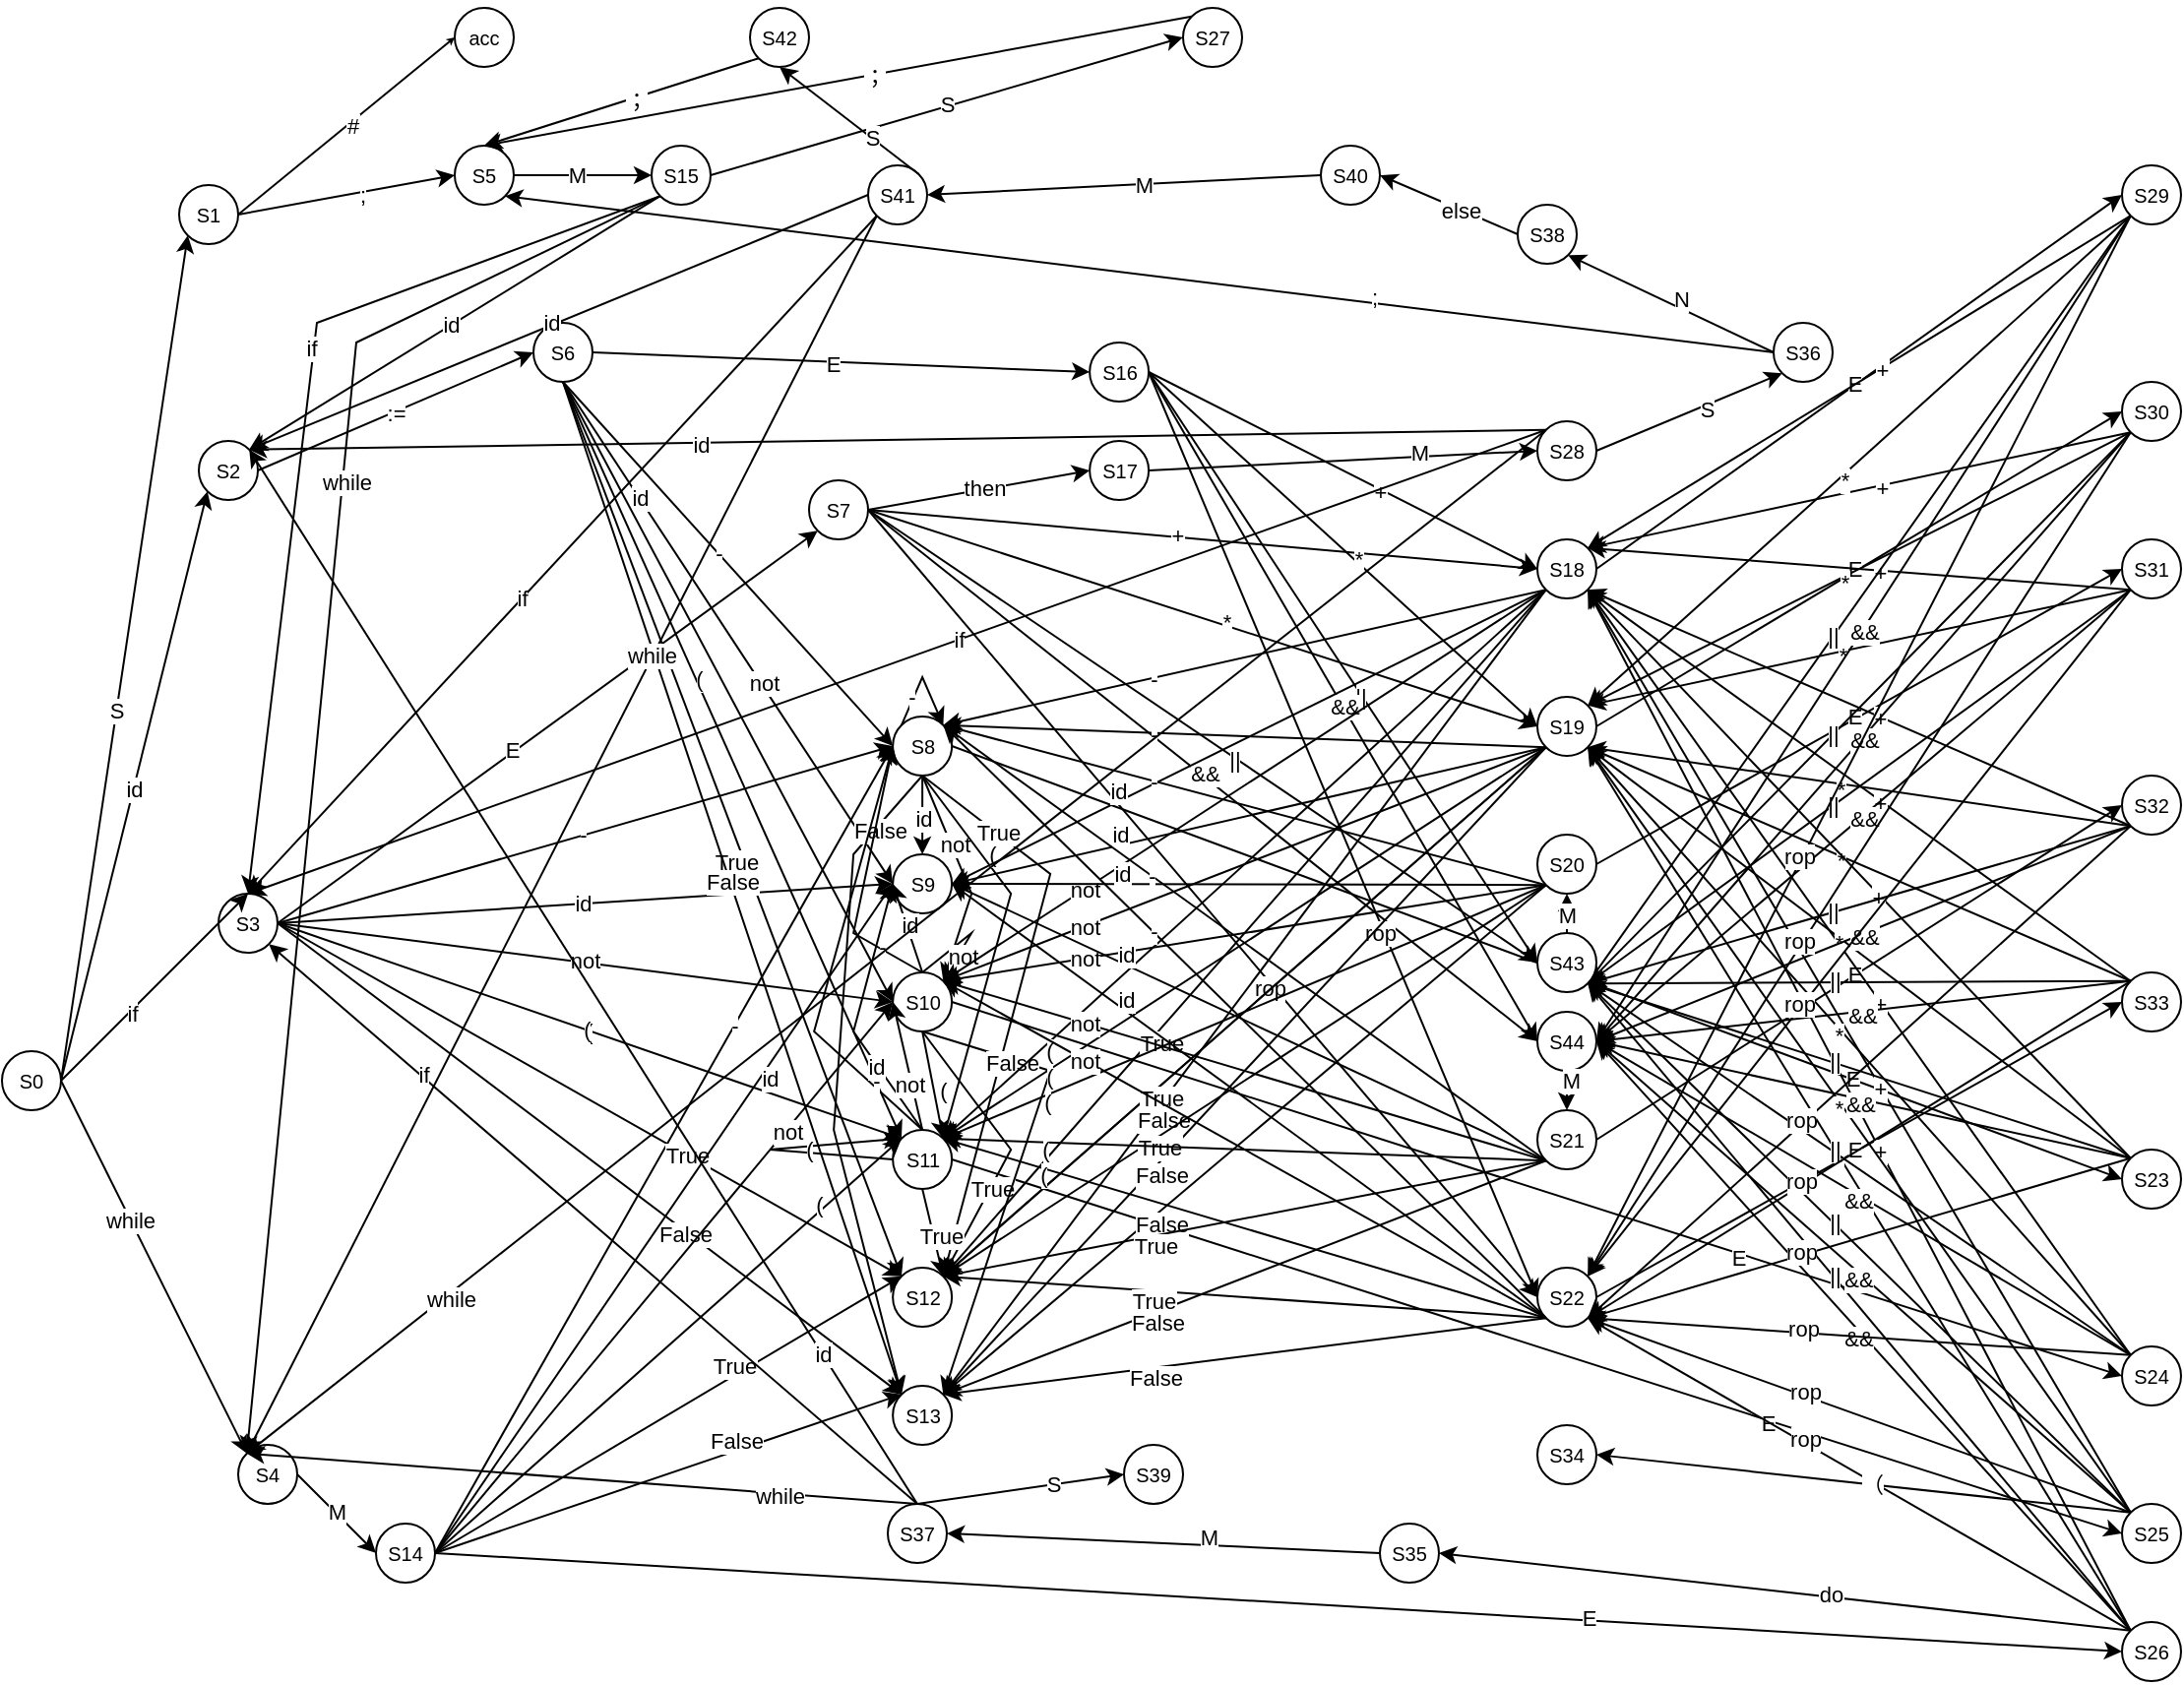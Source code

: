 <mxfile version="24.6.4" type="device">
  <diagram name="第 1 页" id="Nt2RVUM6r9WE5MwWlcPU">
    <mxGraphModel dx="2190" dy="2193" grid="1" gridSize="10" guides="1" tooltips="1" connect="1" arrows="1" fold="1" page="1" pageScale="1" pageWidth="827" pageHeight="1169" math="0" shadow="0">
      <root>
        <mxCell id="0" />
        <mxCell id="1" parent="0" />
        <mxCell id="Z1-ZFgRToC5Ef57HQQPl-2" value="&lt;div style=&quot;font-size: 10px;&quot;&gt;&lt;font style=&quot;font-size: 10px;&quot;&gt;S0&lt;/font&gt;&lt;/div&gt;" style="ellipse;whiteSpace=wrap;html=1;aspect=fixed;fontSize=10;" parent="1" vertex="1">
          <mxGeometry x="-600" y="100" width="30" height="30" as="geometry" />
        </mxCell>
        <mxCell id="Z1-ZFgRToC5Ef57HQQPl-3" value="&lt;div style=&quot;font-size: 10px;&quot;&gt;&lt;font style=&quot;font-size: 10px;&quot;&gt;S1&lt;/font&gt;&lt;/div&gt;" style="ellipse;whiteSpace=wrap;html=1;aspect=fixed;fontSize=10;" parent="1" vertex="1">
          <mxGeometry x="-510" y="-340" width="30" height="30" as="geometry" />
        </mxCell>
        <mxCell id="Z1-ZFgRToC5Ef57HQQPl-6" value="&lt;div style=&quot;font-size: 10px;&quot;&gt;&lt;font style=&quot;font-size: 10px;&quot;&gt;S2&lt;/font&gt;&lt;/div&gt;" style="ellipse;whiteSpace=wrap;html=1;aspect=fixed;fontSize=10;" parent="1" vertex="1">
          <mxGeometry x="-500" y="-210" width="30" height="30" as="geometry" />
        </mxCell>
        <mxCell id="Z1-ZFgRToC5Ef57HQQPl-11" value="&lt;div style=&quot;font-size: 10px;&quot;&gt;&lt;font style=&quot;font-size: 10px;&quot;&gt;S3&lt;/font&gt;&lt;/div&gt;" style="ellipse;whiteSpace=wrap;html=1;aspect=fixed;fontSize=10;" parent="1" vertex="1">
          <mxGeometry x="-490" y="20" width="30" height="30" as="geometry" />
        </mxCell>
        <mxCell id="Z1-ZFgRToC5Ef57HQQPl-14" value="" style="endArrow=classic;html=1;rounded=0;exitX=1;exitY=0.5;exitDx=0;exitDy=0;entryX=0.5;entryY=0;entryDx=0;entryDy=0;" parent="1" source="Z1-ZFgRToC5Ef57HQQPl-2" target="Z1-ZFgRToC5Ef57HQQPl-11" edge="1">
          <mxGeometry width="50" height="50" relative="1" as="geometry">
            <mxPoint x="20" y="210" as="sourcePoint" />
            <mxPoint x="-475" y="20" as="targetPoint" />
          </mxGeometry>
        </mxCell>
        <mxCell id="Z1-ZFgRToC5Ef57HQQPl-15" value="if" style="edgeLabel;html=1;align=center;verticalAlign=middle;resizable=0;points=[];" parent="Z1-ZFgRToC5Ef57HQQPl-14" vertex="1" connectable="0">
          <mxGeometry x="-0.255" y="-1" relative="1" as="geometry">
            <mxPoint as="offset" />
          </mxGeometry>
        </mxCell>
        <mxCell id="Z1-ZFgRToC5Ef57HQQPl-16" value="&lt;div style=&quot;font-size: 10px;&quot;&gt;&lt;font style=&quot;font-size: 10px;&quot;&gt;S4&lt;/font&gt;&lt;/div&gt;" style="ellipse;whiteSpace=wrap;html=1;aspect=fixed;fontSize=10;" parent="1" vertex="1">
          <mxGeometry x="-480" y="300" width="30" height="30" as="geometry" />
        </mxCell>
        <mxCell id="Z1-ZFgRToC5Ef57HQQPl-17" value="" style="endArrow=classic;html=1;rounded=0;exitX=1;exitY=0.5;exitDx=0;exitDy=0;entryX=0;entryY=0;entryDx=0;entryDy=0;" parent="1" source="Z1-ZFgRToC5Ef57HQQPl-2" target="Z1-ZFgRToC5Ef57HQQPl-16" edge="1">
          <mxGeometry width="50" height="50" relative="1" as="geometry">
            <mxPoint x="-180" y="36" as="sourcePoint" />
            <mxPoint x="104" y="130" as="targetPoint" />
          </mxGeometry>
        </mxCell>
        <mxCell id="Z1-ZFgRToC5Ef57HQQPl-18" value="while" style="edgeLabel;html=1;align=center;verticalAlign=middle;resizable=0;points=[];" parent="Z1-ZFgRToC5Ef57HQQPl-17" vertex="1" connectable="0">
          <mxGeometry x="-0.255" y="-1" relative="1" as="geometry">
            <mxPoint as="offset" />
          </mxGeometry>
        </mxCell>
        <mxCell id="Z1-ZFgRToC5Ef57HQQPl-19" value="&lt;div style=&quot;font-size: 10px;&quot;&gt;&lt;font style=&quot;font-size: 10px;&quot;&gt;S5&lt;/font&gt;&lt;/div&gt;" style="ellipse;whiteSpace=wrap;html=1;aspect=fixed;fontSize=10;" parent="1" vertex="1">
          <mxGeometry x="-370" y="-360" width="30" height="30" as="geometry" />
        </mxCell>
        <mxCell id="Z1-ZFgRToC5Ef57HQQPl-24" value="&lt;div style=&quot;font-size: 10px;&quot;&gt;&lt;font style=&quot;font-size: 10px;&quot;&gt;acc&lt;/font&gt;&lt;/div&gt;" style="ellipse;whiteSpace=wrap;html=1;aspect=fixed;fontSize=10;" parent="1" vertex="1">
          <mxGeometry x="-370" y="-430" width="30" height="30" as="geometry" />
        </mxCell>
        <mxCell id="Z1-ZFgRToC5Ef57HQQPl-25" value="" style="endArrow=classic;html=1;rounded=0;exitX=1;exitY=0.5;exitDx=0;exitDy=0;entryX=0;entryY=0.5;entryDx=0;entryDy=0;endSize=1;startSize=1;" parent="1" source="Z1-ZFgRToC5Ef57HQQPl-3" target="Z1-ZFgRToC5Ef57HQQPl-24" edge="1">
          <mxGeometry width="50" height="50" relative="1" as="geometry">
            <mxPoint x="30" y="160" as="sourcePoint" />
            <mxPoint x="-110" y="40" as="targetPoint" />
          </mxGeometry>
        </mxCell>
        <mxCell id="Z1-ZFgRToC5Ef57HQQPl-26" value="#" style="edgeLabel;html=1;align=center;verticalAlign=middle;resizable=0;points=[];" parent="Z1-ZFgRToC5Ef57HQQPl-25" vertex="1" connectable="0">
          <mxGeometry x="0.037" y="-2" relative="1" as="geometry">
            <mxPoint as="offset" />
          </mxGeometry>
        </mxCell>
        <mxCell id="Z1-ZFgRToC5Ef57HQQPl-27" value="&lt;div style=&quot;font-size: 10px;&quot;&gt;&lt;font style=&quot;font-size: 10px;&quot;&gt;S6&lt;/font&gt;&lt;/div&gt;" style="ellipse;whiteSpace=wrap;html=1;aspect=fixed;fontSize=10;" parent="1" vertex="1">
          <mxGeometry x="-330" y="-270" width="30" height="30" as="geometry" />
        </mxCell>
        <mxCell id="Z1-ZFgRToC5Ef57HQQPl-30" value="&lt;div style=&quot;font-size: 10px;&quot;&gt;&lt;font style=&quot;font-size: 10px;&quot;&gt;S9&lt;/font&gt;&lt;/div&gt;" style="ellipse;whiteSpace=wrap;html=1;aspect=fixed;fontSize=10;" parent="1" vertex="1">
          <mxGeometry x="-147.43" width="30" height="30" as="geometry" />
        </mxCell>
        <mxCell id="Z1-ZFgRToC5Ef57HQQPl-47" value="&lt;div style=&quot;font-size: 10px;&quot;&gt;&lt;font style=&quot;font-size: 10px;&quot;&gt;S8&lt;/font&gt;&lt;/div&gt;" style="ellipse;whiteSpace=wrap;html=1;aspect=fixed;fontSize=10;" parent="1" vertex="1">
          <mxGeometry x="-147.43" y="-70" width="30" height="30" as="geometry" />
        </mxCell>
        <mxCell id="Z1-ZFgRToC5Ef57HQQPl-48" value="" style="endArrow=classic;html=1;rounded=0;exitX=1;exitY=0.5;exitDx=0;exitDy=0;entryX=0;entryY=0.5;entryDx=0;entryDy=0;" parent="1" source="Z1-ZFgRToC5Ef57HQQPl-11" target="Z1-ZFgRToC5Ef57HQQPl-47" edge="1">
          <mxGeometry width="50" height="50" relative="1" as="geometry">
            <mxPoint x="-40" y="150" as="sourcePoint" />
            <mxPoint x="10" y="100" as="targetPoint" />
          </mxGeometry>
        </mxCell>
        <mxCell id="Z1-ZFgRToC5Ef57HQQPl-49" value="-" style="edgeLabel;html=1;align=center;verticalAlign=middle;resizable=0;points=[];" parent="Z1-ZFgRToC5Ef57HQQPl-48" vertex="1" connectable="0">
          <mxGeometry x="-0.006" y="1" relative="1" as="geometry">
            <mxPoint as="offset" />
          </mxGeometry>
        </mxCell>
        <mxCell id="Z1-ZFgRToC5Ef57HQQPl-53" value="&lt;div style=&quot;font-size: 10px;&quot;&gt;&lt;font style=&quot;font-size: 10px;&quot;&gt;S10&lt;/font&gt;&lt;/div&gt;" style="ellipse;whiteSpace=wrap;html=1;aspect=fixed;fontSize=10;" parent="1" vertex="1">
          <mxGeometry x="-147.43" y="60" width="30" height="30" as="geometry" />
        </mxCell>
        <mxCell id="Z1-ZFgRToC5Ef57HQQPl-54" value="" style="endArrow=classic;html=1;rounded=0;entryX=0;entryY=0.5;entryDx=0;entryDy=0;exitX=1;exitY=0.5;exitDx=0;exitDy=0;" parent="1" source="Z1-ZFgRToC5Ef57HQQPl-11" target="Z1-ZFgRToC5Ef57HQQPl-53" edge="1">
          <mxGeometry width="50" height="50" relative="1" as="geometry">
            <mxPoint x="-225" y="160" as="sourcePoint" />
            <mxPoint x="20" y="110" as="targetPoint" />
          </mxGeometry>
        </mxCell>
        <mxCell id="Z1-ZFgRToC5Ef57HQQPl-55" value="not" style="edgeLabel;html=1;align=center;verticalAlign=middle;resizable=0;points=[];" parent="Z1-ZFgRToC5Ef57HQQPl-54" vertex="1" connectable="0">
          <mxGeometry x="-0.006" y="1" relative="1" as="geometry">
            <mxPoint as="offset" />
          </mxGeometry>
        </mxCell>
        <mxCell id="Z1-ZFgRToC5Ef57HQQPl-59" value="" style="endArrow=classic;html=1;rounded=0;exitX=1;exitY=0.5;exitDx=0;exitDy=0;entryX=0;entryY=1;entryDx=0;entryDy=0;" parent="1" source="Z1-ZFgRToC5Ef57HQQPl-2" target="Z1-ZFgRToC5Ef57HQQPl-3" edge="1">
          <mxGeometry width="50" height="50" relative="1" as="geometry">
            <mxPoint x="90" y="110" as="sourcePoint" />
            <mxPoint x="140" y="60" as="targetPoint" />
          </mxGeometry>
        </mxCell>
        <mxCell id="Z1-ZFgRToC5Ef57HQQPl-60" value="S" style="edgeLabel;html=1;align=center;verticalAlign=middle;resizable=0;points=[];" parent="Z1-ZFgRToC5Ef57HQQPl-59" vertex="1" connectable="0">
          <mxGeometry x="-0.123" y="1" relative="1" as="geometry">
            <mxPoint as="offset" />
          </mxGeometry>
        </mxCell>
        <mxCell id="Z1-ZFgRToC5Ef57HQQPl-61" value="" style="endArrow=classic;html=1;rounded=0;exitX=1;exitY=0.5;exitDx=0;exitDy=0;entryX=0;entryY=0.5;entryDx=0;entryDy=0;" parent="1" source="Z1-ZFgRToC5Ef57HQQPl-3" target="Z1-ZFgRToC5Ef57HQQPl-19" edge="1">
          <mxGeometry width="50" height="50" relative="1" as="geometry">
            <mxPoint x="90" y="110" as="sourcePoint" />
            <mxPoint x="140" y="60" as="targetPoint" />
          </mxGeometry>
        </mxCell>
        <mxCell id="Z1-ZFgRToC5Ef57HQQPl-62" value=";" style="edgeLabel;html=1;align=center;verticalAlign=middle;resizable=0;points=[];" parent="Z1-ZFgRToC5Ef57HQQPl-61" vertex="1" connectable="0">
          <mxGeometry x="0.135" y="-1" relative="1" as="geometry">
            <mxPoint as="offset" />
          </mxGeometry>
        </mxCell>
        <mxCell id="Z1-ZFgRToC5Ef57HQQPl-63" value="" style="endArrow=classic;html=1;rounded=0;exitX=1;exitY=0.5;exitDx=0;exitDy=0;entryX=0;entryY=1;entryDx=0;entryDy=0;" parent="1" source="Z1-ZFgRToC5Ef57HQQPl-2" target="Z1-ZFgRToC5Ef57HQQPl-6" edge="1">
          <mxGeometry width="50" height="50" relative="1" as="geometry">
            <mxPoint x="90" y="110" as="sourcePoint" />
            <mxPoint x="-230" y="70" as="targetPoint" />
          </mxGeometry>
        </mxCell>
        <mxCell id="Z1-ZFgRToC5Ef57HQQPl-64" value="id" style="edgeLabel;html=1;align=center;verticalAlign=middle;resizable=0;points=[];" parent="Z1-ZFgRToC5Ef57HQQPl-63" vertex="1" connectable="0">
          <mxGeometry x="-0.009" relative="1" as="geometry">
            <mxPoint as="offset" />
          </mxGeometry>
        </mxCell>
        <mxCell id="Z1-ZFgRToC5Ef57HQQPl-65" value="" style="endArrow=classic;html=1;rounded=0;entryX=0;entryY=0.5;entryDx=0;entryDy=0;exitX=1;exitY=0.5;exitDx=0;exitDy=0;" parent="1" source="Z1-ZFgRToC5Ef57HQQPl-6" target="Z1-ZFgRToC5Ef57HQQPl-27" edge="1">
          <mxGeometry width="50" height="50" relative="1" as="geometry">
            <mxPoint x="-230" y="180" as="sourcePoint" />
            <mxPoint x="-215" y="140" as="targetPoint" />
          </mxGeometry>
        </mxCell>
        <mxCell id="Z1-ZFgRToC5Ef57HQQPl-66" value=":=" style="edgeLabel;html=1;align=center;verticalAlign=middle;resizable=0;points=[];" parent="Z1-ZFgRToC5Ef57HQQPl-65" vertex="1" connectable="0">
          <mxGeometry x="-0.009" relative="1" as="geometry">
            <mxPoint as="offset" />
          </mxGeometry>
        </mxCell>
        <mxCell id="Z1-ZFgRToC5Ef57HQQPl-67" value="" style="endArrow=classic;html=1;rounded=0;exitX=1;exitY=0.5;exitDx=0;exitDy=0;entryX=0;entryY=0.5;entryDx=0;entryDy=0;" parent="1" source="Z1-ZFgRToC5Ef57HQQPl-11" target="Z1-ZFgRToC5Ef57HQQPl-30" edge="1">
          <mxGeometry width="50" height="50" relative="1" as="geometry">
            <mxPoint x="-275" y="80" as="sourcePoint" />
            <mxPoint x="-275" y="140" as="targetPoint" />
          </mxGeometry>
        </mxCell>
        <mxCell id="Z1-ZFgRToC5Ef57HQQPl-68" value="id" style="edgeLabel;html=1;align=center;verticalAlign=middle;resizable=0;points=[];" parent="Z1-ZFgRToC5Ef57HQQPl-67" vertex="1" connectable="0">
          <mxGeometry x="-0.009" relative="1" as="geometry">
            <mxPoint as="offset" />
          </mxGeometry>
        </mxCell>
        <mxCell id="Z1-ZFgRToC5Ef57HQQPl-69" value="(" style="endArrow=classic;html=1;rounded=0;entryX=0;entryY=0;entryDx=0;entryDy=0;exitX=1;exitY=0.5;exitDx=0;exitDy=0;" parent="1" source="Z1-ZFgRToC5Ef57HQQPl-11" target="Z1-ZFgRToC5Ef57HQQPl-71" edge="1">
          <mxGeometry width="50" height="50" relative="1" as="geometry">
            <mxPoint x="-220" y="135" as="sourcePoint" />
            <mxPoint x="-140" y="160" as="targetPoint" />
          </mxGeometry>
        </mxCell>
        <mxCell id="Z1-ZFgRToC5Ef57HQQPl-70" value="(" style="edgeLabel;html=1;align=center;verticalAlign=middle;resizable=0;points=[];" parent="Z1-ZFgRToC5Ef57HQQPl-69" vertex="1" connectable="0">
          <mxGeometry x="-0.009" relative="1" as="geometry">
            <mxPoint as="offset" />
          </mxGeometry>
        </mxCell>
        <mxCell id="Z1-ZFgRToC5Ef57HQQPl-71" value="&lt;div style=&quot;font-size: 10px;&quot;&gt;&lt;font style=&quot;font-size: 10px;&quot;&gt;S11&lt;/font&gt;&lt;/div&gt;" style="ellipse;whiteSpace=wrap;html=1;aspect=fixed;fontSize=10;" parent="1" vertex="1">
          <mxGeometry x="-147.43" y="140" width="30" height="30" as="geometry" />
        </mxCell>
        <mxCell id="Z1-ZFgRToC5Ef57HQQPl-78" value="" style="endArrow=classic;html=1;rounded=0;entryX=0;entryY=0.5;entryDx=0;entryDy=0;exitX=1;exitY=0.5;exitDx=0;exitDy=0;" parent="1" source="Z1-ZFgRToC5Ef57HQQPl-86" target="Z1-ZFgRToC5Ef57HQQPl-47" edge="1">
          <mxGeometry width="50" height="50" relative="1" as="geometry">
            <mxPoint x="-260" y="40" as="sourcePoint" />
            <mxPoint x="-485" y="451" as="targetPoint" />
          </mxGeometry>
        </mxCell>
        <mxCell id="Z1-ZFgRToC5Ef57HQQPl-205" value="-" style="edgeLabel;html=1;align=center;verticalAlign=middle;resizable=0;points=[];" parent="Z1-ZFgRToC5Ef57HQQPl-78" vertex="1" connectable="0">
          <mxGeometry x="0.307" relative="1" as="geometry">
            <mxPoint as="offset" />
          </mxGeometry>
        </mxCell>
        <mxCell id="Z1-ZFgRToC5Ef57HQQPl-80" value="&lt;div style=&quot;font-size: 10px;&quot;&gt;&lt;font style=&quot;font-size: 10px;&quot;&gt;S27&lt;/font&gt;&lt;/div&gt;" style="ellipse;whiteSpace=wrap;html=1;aspect=fixed;fontSize=10;" parent="1" vertex="1">
          <mxGeometry y="-430" width="30" height="30" as="geometry" />
        </mxCell>
        <mxCell id="Z1-ZFgRToC5Ef57HQQPl-85" value="" style="endArrow=classic;html=1;rounded=0;entryX=0;entryY=0.5;entryDx=0;entryDy=0;exitX=1;exitY=0.5;exitDx=0;exitDy=0;" parent="1" source="Z1-ZFgRToC5Ef57HQQPl-16" target="Z1-ZFgRToC5Ef57HQQPl-86" edge="1">
          <mxGeometry width="50" height="50" relative="1" as="geometry">
            <mxPoint x="-220" y="280" as="sourcePoint" />
            <mxPoint x="-150" y="300" as="targetPoint" />
          </mxGeometry>
        </mxCell>
        <mxCell id="Z1-ZFgRToC5Ef57HQQPl-87" value="M" style="edgeLabel;html=1;align=center;verticalAlign=middle;resizable=0;points=[];" parent="Z1-ZFgRToC5Ef57HQQPl-85" vertex="1" connectable="0">
          <mxGeometry x="-0.023" y="1" relative="1" as="geometry">
            <mxPoint as="offset" />
          </mxGeometry>
        </mxCell>
        <mxCell id="Z1-ZFgRToC5Ef57HQQPl-86" value="&lt;div style=&quot;font-size: 10px;&quot;&gt;&lt;font style=&quot;font-size: 10px;&quot;&gt;S14&lt;/font&gt;&lt;/div&gt;" style="ellipse;whiteSpace=wrap;html=1;aspect=fixed;fontSize=10;" parent="1" vertex="1">
          <mxGeometry x="-410" y="340" width="30" height="30" as="geometry" />
        </mxCell>
        <mxCell id="Z1-ZFgRToC5Ef57HQQPl-88" value="" style="endArrow=classic;html=1;rounded=0;entryX=0;entryY=0.5;entryDx=0;entryDy=0;exitX=1;exitY=0.5;exitDx=0;exitDy=0;" parent="1" source="Z1-ZFgRToC5Ef57HQQPl-19" target="Z1-ZFgRToC5Ef57HQQPl-89" edge="1">
          <mxGeometry width="50" height="50" relative="1" as="geometry">
            <mxPoint x="-120" y="-30" as="sourcePoint" />
            <mxPoint x="-50" as="targetPoint" />
          </mxGeometry>
        </mxCell>
        <mxCell id="Z1-ZFgRToC5Ef57HQQPl-90" value="M" style="edgeLabel;html=1;align=center;verticalAlign=middle;resizable=0;points=[];" parent="Z1-ZFgRToC5Ef57HQQPl-88" vertex="1" connectable="0">
          <mxGeometry x="-0.097" relative="1" as="geometry">
            <mxPoint as="offset" />
          </mxGeometry>
        </mxCell>
        <mxCell id="Z1-ZFgRToC5Ef57HQQPl-89" value="&lt;div style=&quot;font-size: 10px;&quot;&gt;&lt;font style=&quot;font-size: 10px;&quot;&gt;S15&lt;/font&gt;&lt;/div&gt;" style="ellipse;whiteSpace=wrap;html=1;aspect=fixed;fontSize=10;" parent="1" vertex="1">
          <mxGeometry x="-270" y="-360" width="30" height="30" as="geometry" />
        </mxCell>
        <mxCell id="Z1-ZFgRToC5Ef57HQQPl-91" value="" style="endArrow=classic;html=1;rounded=0;entryX=0;entryY=0;entryDx=0;entryDy=0;exitX=0.5;exitY=1;exitDx=0;exitDy=0;" parent="1" source="Z1-ZFgRToC5Ef57HQQPl-27" target="Z1-ZFgRToC5Ef57HQQPl-112" edge="1">
          <mxGeometry width="50" height="50" relative="1" as="geometry">
            <mxPoint x="-200" y="30" as="sourcePoint" />
            <mxPoint x="-270" y="-295" as="targetPoint" />
            <Array as="points" />
          </mxGeometry>
        </mxCell>
        <mxCell id="Z1-ZFgRToC5Ef57HQQPl-93" value="True" style="edgeLabel;html=1;align=center;verticalAlign=middle;resizable=0;points=[];" parent="Z1-ZFgRToC5Ef57HQQPl-91" vertex="1" connectable="0">
          <mxGeometry x="0.067" y="-3" relative="1" as="geometry">
            <mxPoint x="-1" as="offset" />
          </mxGeometry>
        </mxCell>
        <mxCell id="Z1-ZFgRToC5Ef57HQQPl-94" value="" style="endArrow=classic;html=1;rounded=0;exitX=0.5;exitY=1;exitDx=0;exitDy=0;entryX=0;entryY=0.5;entryDx=0;entryDy=0;" parent="1" source="Z1-ZFgRToC5Ef57HQQPl-27" target="Z1-ZFgRToC5Ef57HQQPl-30" edge="1">
          <mxGeometry width="50" height="50" relative="1" as="geometry">
            <mxPoint x="-40" y="70" as="sourcePoint" />
            <mxPoint x="-160" y="80" as="targetPoint" />
            <Array as="points" />
          </mxGeometry>
        </mxCell>
        <mxCell id="Z1-ZFgRToC5Ef57HQQPl-95" value="id" style="edgeLabel;html=1;align=center;verticalAlign=middle;resizable=0;points=[];" parent="Z1-ZFgRToC5Ef57HQQPl-94" vertex="1" connectable="0">
          <mxGeometry x="-0.54" relative="1" as="geometry">
            <mxPoint as="offset" />
          </mxGeometry>
        </mxCell>
        <mxCell id="Z1-ZFgRToC5Ef57HQQPl-96" value="" style="endArrow=classic;html=1;rounded=0;exitX=0.5;exitY=1;exitDx=0;exitDy=0;entryX=0;entryY=0.5;entryDx=0;entryDy=0;" parent="1" source="Z1-ZFgRToC5Ef57HQQPl-27" target="Z1-ZFgRToC5Ef57HQQPl-53" edge="1">
          <mxGeometry width="50" height="50" relative="1" as="geometry">
            <mxPoint x="-40" y="70" as="sourcePoint" />
            <mxPoint x="-140" y="40" as="targetPoint" />
            <Array as="points" />
          </mxGeometry>
        </mxCell>
        <mxCell id="Z1-ZFgRToC5Ef57HQQPl-97" value="not" style="edgeLabel;html=1;align=center;verticalAlign=middle;resizable=0;points=[];" parent="Z1-ZFgRToC5Ef57HQQPl-96" vertex="1" connectable="0">
          <mxGeometry x="-0.605" relative="1" as="geometry">
            <mxPoint x="69" y="91" as="offset" />
          </mxGeometry>
        </mxCell>
        <mxCell id="Z1-ZFgRToC5Ef57HQQPl-98" value="" style="endArrow=classic;html=1;rounded=0;exitX=0.5;exitY=1;exitDx=0;exitDy=0;entryX=0;entryY=0;entryDx=0;entryDy=0;" parent="1" source="Z1-ZFgRToC5Ef57HQQPl-27" target="Z1-ZFgRToC5Ef57HQQPl-71" edge="1">
          <mxGeometry width="50" height="50" relative="1" as="geometry">
            <mxPoint x="-40" y="70" as="sourcePoint" />
            <mxPoint x="-150" y="60" as="targetPoint" />
            <Array as="points" />
          </mxGeometry>
        </mxCell>
        <mxCell id="Z1-ZFgRToC5Ef57HQQPl-100" value="(" style="edgeLabel;html=1;align=center;verticalAlign=middle;resizable=0;points=[];" parent="Z1-ZFgRToC5Ef57HQQPl-98" vertex="1" connectable="0">
          <mxGeometry x="-0.213" y="1" relative="1" as="geometry">
            <mxPoint as="offset" />
          </mxGeometry>
        </mxCell>
        <mxCell id="Z1-ZFgRToC5Ef57HQQPl-101" value="" style="endArrow=classic;html=1;rounded=0;entryX=0;entryY=0.5;entryDx=0;entryDy=0;exitX=0.5;exitY=1;exitDx=0;exitDy=0;" parent="1" source="Z1-ZFgRToC5Ef57HQQPl-27" target="Z1-ZFgRToC5Ef57HQQPl-47" edge="1">
          <mxGeometry width="50" height="50" relative="1" as="geometry">
            <mxPoint x="-410" y="-285" as="sourcePoint" />
            <mxPoint x="-110" y="50" as="targetPoint" />
            <Array as="points" />
          </mxGeometry>
        </mxCell>
        <mxCell id="Z1-ZFgRToC5Ef57HQQPl-102" value="-" style="edgeLabel;html=1;align=center;verticalAlign=middle;resizable=0;points=[];" parent="Z1-ZFgRToC5Ef57HQQPl-101" vertex="1" connectable="0">
          <mxGeometry x="-0.06" relative="1" as="geometry">
            <mxPoint as="offset" />
          </mxGeometry>
        </mxCell>
        <mxCell id="Z1-ZFgRToC5Ef57HQQPl-103" value="" style="endArrow=classic;html=1;rounded=0;entryX=0;entryY=0;entryDx=0;entryDy=0;exitX=0.5;exitY=1;exitDx=0;exitDy=0;" parent="1" source="Z1-ZFgRToC5Ef57HQQPl-27" target="Z1-ZFgRToC5Ef57HQQPl-114" edge="1">
          <mxGeometry width="50" height="50" relative="1" as="geometry">
            <mxPoint x="-40" y="70" as="sourcePoint" />
            <mxPoint x="-270" y="-215" as="targetPoint" />
            <Array as="points" />
          </mxGeometry>
        </mxCell>
        <mxCell id="Z1-ZFgRToC5Ef57HQQPl-106" value="False" style="edgeLabel;html=1;align=center;verticalAlign=middle;resizable=0;points=[];" parent="Z1-ZFgRToC5Ef57HQQPl-103" vertex="1" connectable="0">
          <mxGeometry x="-0.014" y="1" relative="1" as="geometry">
            <mxPoint as="offset" />
          </mxGeometry>
        </mxCell>
        <mxCell id="Z1-ZFgRToC5Ef57HQQPl-108" value="" style="endArrow=classic;html=1;rounded=0;entryX=0;entryY=1;entryDx=0;entryDy=0;exitX=1;exitY=0.5;exitDx=0;exitDy=0;" parent="1" source="Z1-ZFgRToC5Ef57HQQPl-11" target="Z1-ZFgRToC5Ef57HQQPl-109" edge="1">
          <mxGeometry width="50" height="50" relative="1" as="geometry">
            <mxPoint x="-230" y="150" as="sourcePoint" />
            <mxPoint x="-160" y="170" as="targetPoint" />
          </mxGeometry>
        </mxCell>
        <mxCell id="Z1-ZFgRToC5Ef57HQQPl-110" value="E" style="edgeLabel;html=1;align=center;verticalAlign=middle;resizable=0;points=[];" parent="Z1-ZFgRToC5Ef57HQQPl-108" vertex="1" connectable="0">
          <mxGeometry x="-0.126" y="1" relative="1" as="geometry">
            <mxPoint as="offset" />
          </mxGeometry>
        </mxCell>
        <mxCell id="Z1-ZFgRToC5Ef57HQQPl-109" value="&lt;div style=&quot;font-size: 10px;&quot;&gt;&lt;font style=&quot;font-size: 10px;&quot;&gt;S7&lt;/font&gt;&lt;/div&gt;" style="ellipse;whiteSpace=wrap;html=1;aspect=fixed;fontSize=10;" parent="1" vertex="1">
          <mxGeometry x="-190" y="-190" width="30" height="30" as="geometry" />
        </mxCell>
        <mxCell id="Z1-ZFgRToC5Ef57HQQPl-111" value="" style="endArrow=classic;html=1;rounded=0;entryX=0;entryY=0;entryDx=0;entryDy=0;exitX=1;exitY=0.5;exitDx=0;exitDy=0;" parent="1" source="Z1-ZFgRToC5Ef57HQQPl-11" target="Z1-ZFgRToC5Ef57HQQPl-112" edge="1">
          <mxGeometry width="50" height="50" relative="1" as="geometry">
            <mxPoint x="-40" y="70" as="sourcePoint" />
            <mxPoint x="30" y="90" as="targetPoint" />
          </mxGeometry>
        </mxCell>
        <mxCell id="Z1-ZFgRToC5Ef57HQQPl-115" value="True" style="edgeLabel;html=1;align=center;verticalAlign=middle;resizable=0;points=[];" parent="Z1-ZFgRToC5Ef57HQQPl-111" vertex="1" connectable="0">
          <mxGeometry x="0.311" relative="1" as="geometry">
            <mxPoint as="offset" />
          </mxGeometry>
        </mxCell>
        <mxCell id="Z1-ZFgRToC5Ef57HQQPl-112" value="&lt;div style=&quot;font-size: 10px;&quot;&gt;&lt;font style=&quot;font-size: 10px;&quot;&gt;S12&lt;/font&gt;&lt;/div&gt;" style="ellipse;whiteSpace=wrap;html=1;aspect=fixed;fontSize=10;" parent="1" vertex="1">
          <mxGeometry x="-147.43" y="210" width="30" height="30" as="geometry" />
        </mxCell>
        <mxCell id="Z1-ZFgRToC5Ef57HQQPl-113" value="" style="endArrow=classic;html=1;rounded=0;entryX=0;entryY=0;entryDx=0;entryDy=0;exitX=1;exitY=0.5;exitDx=0;exitDy=0;" parent="1" source="Z1-ZFgRToC5Ef57HQQPl-11" target="Z1-ZFgRToC5Ef57HQQPl-114" edge="1">
          <mxGeometry width="50" height="50" relative="1" as="geometry">
            <mxPoint x="-295" y="230" as="sourcePoint" />
            <mxPoint x="25" y="205" as="targetPoint" />
          </mxGeometry>
        </mxCell>
        <mxCell id="Z1-ZFgRToC5Ef57HQQPl-116" value="False" style="edgeLabel;html=1;align=center;verticalAlign=middle;resizable=0;points=[];" parent="Z1-ZFgRToC5Ef57HQQPl-113" vertex="1" connectable="0">
          <mxGeometry x="0.307" y="-2" relative="1" as="geometry">
            <mxPoint x="1" as="offset" />
          </mxGeometry>
        </mxCell>
        <mxCell id="Z1-ZFgRToC5Ef57HQQPl-114" value="&lt;div style=&quot;font-size: 10px;&quot;&gt;S13&lt;/div&gt;" style="ellipse;whiteSpace=wrap;html=1;aspect=fixed;fontSize=10;" parent="1" vertex="1">
          <mxGeometry x="-147.43" y="270" width="30" height="30" as="geometry" />
        </mxCell>
        <mxCell id="Z1-ZFgRToC5Ef57HQQPl-125" value="" style="endArrow=classic;html=1;rounded=0;entryX=0;entryY=0.5;entryDx=0;entryDy=0;exitX=1;exitY=0.5;exitDx=0;exitDy=0;" parent="1" source="Z1-ZFgRToC5Ef57HQQPl-27" target="Z1-ZFgRToC5Ef57HQQPl-126" edge="1">
          <mxGeometry width="50" height="50" relative="1" as="geometry">
            <mxPoint x="-17.43" y="-40" as="sourcePoint" />
            <mxPoint x="52.57" y="-20" as="targetPoint" />
            <Array as="points" />
          </mxGeometry>
        </mxCell>
        <mxCell id="Z1-ZFgRToC5Ef57HQQPl-127" value="E" style="edgeLabel;html=1;align=center;verticalAlign=middle;resizable=0;points=[];" parent="Z1-ZFgRToC5Ef57HQQPl-125" vertex="1" connectable="0">
          <mxGeometry x="-0.034" y="-1" relative="1" as="geometry">
            <mxPoint as="offset" />
          </mxGeometry>
        </mxCell>
        <mxCell id="Z1-ZFgRToC5Ef57HQQPl-126" value="&lt;div style=&quot;font-size: 10px;&quot;&gt;&lt;font style=&quot;font-size: 10px;&quot;&gt;S16&lt;/font&gt;&lt;/div&gt;" style="ellipse;whiteSpace=wrap;html=1;aspect=fixed;fontSize=10;" parent="1" vertex="1">
          <mxGeometry x="-47.43" y="-260" width="30" height="30" as="geometry" />
        </mxCell>
        <mxCell id="Z1-ZFgRToC5Ef57HQQPl-128" value="" style="endArrow=classic;html=1;rounded=0;entryX=0;entryY=0.5;entryDx=0;entryDy=0;exitX=1;exitY=0.5;exitDx=0;exitDy=0;" parent="1" source="Z1-ZFgRToC5Ef57HQQPl-109" target="Z1-ZFgRToC5Ef57HQQPl-129" edge="1">
          <mxGeometry width="50" height="50" relative="1" as="geometry">
            <mxPoint x="-47.43" y="-120" as="sourcePoint" />
            <mxPoint x="112.57" y="-55" as="targetPoint" />
          </mxGeometry>
        </mxCell>
        <mxCell id="Z1-ZFgRToC5Ef57HQQPl-130" value="+" style="edgeLabel;html=1;align=center;verticalAlign=middle;resizable=0;points=[];" parent="Z1-ZFgRToC5Ef57HQQPl-128" vertex="1" connectable="0">
          <mxGeometry x="-0.077" y="1" relative="1" as="geometry">
            <mxPoint as="offset" />
          </mxGeometry>
        </mxCell>
        <mxCell id="Z1-ZFgRToC5Ef57HQQPl-129" value="&lt;div style=&quot;font-size: 10px;&quot;&gt;&lt;font style=&quot;font-size: 10px;&quot;&gt;S18&lt;/font&gt;&lt;/div&gt;" style="ellipse;whiteSpace=wrap;html=1;aspect=fixed;fontSize=10;" parent="1" vertex="1">
          <mxGeometry x="180.0" y="-160" width="30" height="30" as="geometry" />
        </mxCell>
        <mxCell id="Z1-ZFgRToC5Ef57HQQPl-131" value="" style="endArrow=classic;html=1;rounded=0;entryX=0;entryY=0.5;entryDx=0;entryDy=0;exitX=1;exitY=0.5;exitDx=0;exitDy=0;fontStyle=1" parent="1" source="Z1-ZFgRToC5Ef57HQQPl-109" target="Z1-ZFgRToC5Ef57HQQPl-132" edge="1">
          <mxGeometry width="50" height="50" relative="1" as="geometry">
            <mxPoint x="-87.43" y="-60" as="sourcePoint" />
            <mxPoint x="-17.43" y="-40" as="targetPoint" />
          </mxGeometry>
        </mxCell>
        <mxCell id="Z1-ZFgRToC5Ef57HQQPl-135" value="*" style="edgeLabel;html=1;align=center;verticalAlign=middle;resizable=0;points=[];" parent="Z1-ZFgRToC5Ef57HQQPl-131" vertex="1" connectable="0">
          <mxGeometry x="0.066" y="2" relative="1" as="geometry">
            <mxPoint as="offset" />
          </mxGeometry>
        </mxCell>
        <mxCell id="Z1-ZFgRToC5Ef57HQQPl-132" value="&lt;div style=&quot;font-size: 10px;&quot;&gt;&lt;font style=&quot;font-size: 10px;&quot;&gt;S19&lt;/font&gt;&lt;/div&gt;" style="ellipse;whiteSpace=wrap;html=1;aspect=fixed;fontSize=10;" parent="1" vertex="1">
          <mxGeometry x="180.0" y="-80" width="30" height="30" as="geometry" />
        </mxCell>
        <mxCell id="Z1-ZFgRToC5Ef57HQQPl-133" value="" style="endArrow=classic;html=1;rounded=0;entryX=0;entryY=0.5;entryDx=0;entryDy=0;exitX=1;exitY=0.5;exitDx=0;exitDy=0;" parent="1" source="Z1-ZFgRToC5Ef57HQQPl-109" target="p_1b_5cENNqRYTXuGcnv-3" edge="1">
          <mxGeometry width="50" height="50" relative="1" as="geometry">
            <mxPoint x="-87.43" as="sourcePoint" />
            <mxPoint x="-17.43" y="20" as="targetPoint" />
          </mxGeometry>
        </mxCell>
        <mxCell id="Z1-ZFgRToC5Ef57HQQPl-136" value="||" style="edgeLabel;html=1;align=center;verticalAlign=middle;resizable=0;points=[];" parent="Z1-ZFgRToC5Ef57HQQPl-133" vertex="1" connectable="0">
          <mxGeometry x="0.096" y="-1" relative="1" as="geometry">
            <mxPoint as="offset" />
          </mxGeometry>
        </mxCell>
        <mxCell id="Z1-ZFgRToC5Ef57HQQPl-134" value="&lt;div style=&quot;font-size: 10px;&quot;&gt;&lt;font style=&quot;font-size: 10px;&quot;&gt;S20&lt;/font&gt;&lt;/div&gt;" style="ellipse;whiteSpace=wrap;html=1;aspect=fixed;fontSize=10;" parent="1" vertex="1">
          <mxGeometry x="180.0" y="-10" width="30" height="30" as="geometry" />
        </mxCell>
        <mxCell id="Z1-ZFgRToC5Ef57HQQPl-137" value="" style="endArrow=classic;html=1;rounded=0;entryX=0;entryY=0.5;entryDx=0;entryDy=0;exitX=1;exitY=0.5;exitDx=0;exitDy=0;" parent="1" source="Z1-ZFgRToC5Ef57HQQPl-109" target="p_1b_5cENNqRYTXuGcnv-5" edge="1">
          <mxGeometry width="50" height="50" relative="1" as="geometry">
            <mxPoint x="-87.43" y="40" as="sourcePoint" />
            <mxPoint x="-17.43" y="60" as="targetPoint" />
          </mxGeometry>
        </mxCell>
        <mxCell id="Z1-ZFgRToC5Ef57HQQPl-139" value="&amp;amp;&amp;amp;" style="edgeLabel;html=1;align=center;verticalAlign=middle;resizable=0;points=[];" parent="Z1-ZFgRToC5Ef57HQQPl-137" vertex="1" connectable="0">
          <mxGeometry x="0.003" y="2" relative="1" as="geometry">
            <mxPoint x="-1" as="offset" />
          </mxGeometry>
        </mxCell>
        <mxCell id="Z1-ZFgRToC5Ef57HQQPl-138" value="&lt;div style=&quot;font-size: 10px;&quot;&gt;&lt;font style=&quot;font-size: 10px;&quot;&gt;S21&lt;/font&gt;&lt;/div&gt;" style="ellipse;whiteSpace=wrap;html=1;aspect=fixed;fontSize=10;" parent="1" vertex="1">
          <mxGeometry x="180.0" y="130" width="30" height="30" as="geometry" />
        </mxCell>
        <mxCell id="Z1-ZFgRToC5Ef57HQQPl-140" value="" style="endArrow=classic;html=1;rounded=0;entryX=0;entryY=0.5;entryDx=0;entryDy=0;exitX=1;exitY=0.5;exitDx=0;exitDy=0;" parent="1" source="Z1-ZFgRToC5Ef57HQQPl-109" target="Z1-ZFgRToC5Ef57HQQPl-141" edge="1">
          <mxGeometry width="50" height="50" relative="1" as="geometry">
            <mxPoint x="-77.43" y="80" as="sourcePoint" />
            <mxPoint x="-7.43" y="100" as="targetPoint" />
          </mxGeometry>
        </mxCell>
        <mxCell id="Z1-ZFgRToC5Ef57HQQPl-142" value="rop" style="edgeLabel;html=1;align=center;verticalAlign=middle;resizable=0;points=[];" parent="Z1-ZFgRToC5Ef57HQQPl-140" vertex="1" connectable="0">
          <mxGeometry x="0.209" y="-2" relative="1" as="geometry">
            <mxPoint as="offset" />
          </mxGeometry>
        </mxCell>
        <mxCell id="Z1-ZFgRToC5Ef57HQQPl-141" value="&lt;div style=&quot;font-size: 10px;&quot;&gt;&lt;font style=&quot;font-size: 10px;&quot;&gt;S22&lt;/font&gt;&lt;/div&gt;" style="ellipse;whiteSpace=wrap;html=1;aspect=fixed;fontSize=10;" parent="1" vertex="1">
          <mxGeometry x="180.0" y="210" width="30" height="30" as="geometry" />
        </mxCell>
        <mxCell id="Z1-ZFgRToC5Ef57HQQPl-143" value="" style="endArrow=classic;html=1;rounded=0;entryX=0;entryY=0.5;entryDx=0;entryDy=0;exitX=1;exitY=0.5;exitDx=0;exitDy=0;" parent="1" source="Z1-ZFgRToC5Ef57HQQPl-109" target="Z1-ZFgRToC5Ef57HQQPl-144" edge="1">
          <mxGeometry width="50" height="50" relative="1" as="geometry">
            <mxPoint x="-107.43" y="-170" as="sourcePoint" />
            <mxPoint x="-37.43" y="-150" as="targetPoint" />
          </mxGeometry>
        </mxCell>
        <mxCell id="Z1-ZFgRToC5Ef57HQQPl-145" value="then" style="edgeLabel;html=1;align=center;verticalAlign=middle;resizable=0;points=[];" parent="Z1-ZFgRToC5Ef57HQQPl-143" vertex="1" connectable="0">
          <mxGeometry x="0.052" relative="1" as="geometry">
            <mxPoint y="-1" as="offset" />
          </mxGeometry>
        </mxCell>
        <mxCell id="Z1-ZFgRToC5Ef57HQQPl-144" value="&lt;div style=&quot;font-size: 10px;&quot;&gt;&lt;font style=&quot;font-size: 10px;&quot;&gt;S17&lt;/font&gt;&lt;/div&gt;" style="ellipse;whiteSpace=wrap;html=1;aspect=fixed;fontSize=10;" parent="1" vertex="1">
          <mxGeometry x="-47.43" y="-210" width="30" height="30" as="geometry" />
        </mxCell>
        <mxCell id="Z1-ZFgRToC5Ef57HQQPl-146" value="" style="endArrow=classic;html=1;rounded=0;entryX=1;entryY=0;entryDx=0;entryDy=0;exitX=0.5;exitY=0;exitDx=0;exitDy=0;" parent="1" source="Z1-ZFgRToC5Ef57HQQPl-53" target="Z1-ZFgRToC5Ef57HQQPl-53" edge="1">
          <mxGeometry width="50" height="50" relative="1" as="geometry">
            <mxPoint x="82.57" y="120" as="sourcePoint" />
            <mxPoint x="132.57" y="160" as="targetPoint" />
            <Array as="points">
              <mxPoint x="-107.43" y="40" />
            </Array>
          </mxGeometry>
        </mxCell>
        <mxCell id="Z1-ZFgRToC5Ef57HQQPl-147" value="&lt;div style=&quot;font-size: 10px;&quot;&gt;&lt;font style=&quot;font-size: 10px;&quot;&gt;S24&lt;/font&gt;&lt;/div&gt;" style="ellipse;whiteSpace=wrap;html=1;aspect=fixed;fontSize=10;" parent="1" vertex="1">
          <mxGeometry x="477" y="250" width="30" height="30" as="geometry" />
        </mxCell>
        <mxCell id="Z1-ZFgRToC5Ef57HQQPl-148" value="" style="endArrow=classic;html=1;rounded=0;entryX=0;entryY=0.5;entryDx=0;entryDy=0;exitX=1;exitY=0.5;exitDx=0;exitDy=0;" parent="1" source="Z1-ZFgRToC5Ef57HQQPl-71" target="Z1-ZFgRToC5Ef57HQQPl-149" edge="1">
          <mxGeometry width="50" height="50" relative="1" as="geometry">
            <mxPoint x="92.57" y="130" as="sourcePoint" />
            <mxPoint x="142.57" y="170" as="targetPoint" />
          </mxGeometry>
        </mxCell>
        <mxCell id="Z1-ZFgRToC5Ef57HQQPl-191" value="E" style="edgeLabel;html=1;align=center;verticalAlign=middle;resizable=0;points=[];" parent="Z1-ZFgRToC5Ef57HQQPl-148" vertex="1" connectable="0">
          <mxGeometry x="0.396" y="-1" relative="1" as="geometry">
            <mxPoint as="offset" />
          </mxGeometry>
        </mxCell>
        <mxCell id="Z1-ZFgRToC5Ef57HQQPl-149" value="&lt;div style=&quot;font-size: 10px;&quot;&gt;&lt;font style=&quot;font-size: 10px;&quot;&gt;S25&lt;/font&gt;&lt;/div&gt;" style="ellipse;whiteSpace=wrap;html=1;aspect=fixed;fontSize=10;" parent="1" vertex="1">
          <mxGeometry x="477" y="330" width="30" height="30" as="geometry" />
        </mxCell>
        <mxCell id="Z1-ZFgRToC5Ef57HQQPl-150" value="" style="endArrow=classic;html=1;rounded=0;entryX=0;entryY=0.5;entryDx=0;entryDy=0;exitX=1;exitY=0.5;exitDx=0;exitDy=0;" parent="1" source="Z1-ZFgRToC5Ef57HQQPl-47" target="Z1-ZFgRToC5Ef57HQQPl-151" edge="1">
          <mxGeometry width="50" height="50" relative="1" as="geometry">
            <mxPoint x="102.57" y="140" as="sourcePoint" />
            <mxPoint x="152.57" y="180" as="targetPoint" />
            <Array as="points" />
          </mxGeometry>
        </mxCell>
        <mxCell id="Z1-ZFgRToC5Ef57HQQPl-164" value="E" style="edgeLabel;html=1;align=center;verticalAlign=middle;resizable=0;points=[];" parent="Z1-ZFgRToC5Ef57HQQPl-150" vertex="1" connectable="0">
          <mxGeometry x="0.538" relative="1" as="geometry">
            <mxPoint as="offset" />
          </mxGeometry>
        </mxCell>
        <mxCell id="Z1-ZFgRToC5Ef57HQQPl-151" value="&lt;div style=&quot;font-size: 10px;&quot;&gt;&lt;font style=&quot;font-size: 10px;&quot;&gt;S23&lt;/font&gt;&lt;/div&gt;" style="ellipse;whiteSpace=wrap;html=1;aspect=fixed;fontSize=10;" parent="1" vertex="1">
          <mxGeometry x="477" y="150" width="30" height="30" as="geometry" />
        </mxCell>
        <mxCell id="Z1-ZFgRToC5Ef57HQQPl-152" value="" style="endArrow=classic;html=1;rounded=0;entryX=0.5;entryY=0;entryDx=0;entryDy=0;exitX=0.5;exitY=1;exitDx=0;exitDy=0;" parent="1" source="Z1-ZFgRToC5Ef57HQQPl-47" target="Z1-ZFgRToC5Ef57HQQPl-30" edge="1">
          <mxGeometry width="50" height="50" relative="1" as="geometry">
            <mxPoint x="-75.43" y="59.89" as="sourcePoint" />
            <mxPoint x="-17.43" y="58.89" as="targetPoint" />
          </mxGeometry>
        </mxCell>
        <mxCell id="Z1-ZFgRToC5Ef57HQQPl-159" value="id" style="edgeLabel;html=1;align=center;verticalAlign=middle;resizable=0;points=[];" parent="Z1-ZFgRToC5Ef57HQQPl-152" vertex="1" connectable="0">
          <mxGeometry x="0.069" y="4" relative="1" as="geometry">
            <mxPoint x="-4" as="offset" />
          </mxGeometry>
        </mxCell>
        <mxCell id="Z1-ZFgRToC5Ef57HQQPl-153" value="" style="endArrow=classic;html=1;rounded=0;entryX=1;entryY=0;entryDx=0;entryDy=0;exitX=0.5;exitY=1;exitDx=0;exitDy=0;" parent="1" source="Z1-ZFgRToC5Ef57HQQPl-47" target="Z1-ZFgRToC5Ef57HQQPl-53" edge="1">
          <mxGeometry width="50" height="50" relative="1" as="geometry">
            <mxPoint x="-65.43" y="70" as="sourcePoint" />
            <mxPoint x="-7.43" y="68.89" as="targetPoint" />
            <Array as="points">
              <mxPoint x="-107.43" y="20" />
            </Array>
          </mxGeometry>
        </mxCell>
        <mxCell id="Z1-ZFgRToC5Ef57HQQPl-160" value="not" style="edgeLabel;html=1;align=center;verticalAlign=middle;resizable=0;points=[];" parent="Z1-ZFgRToC5Ef57HQQPl-153" vertex="1" connectable="0">
          <mxGeometry x="-0.312" y="1" relative="1" as="geometry">
            <mxPoint as="offset" />
          </mxGeometry>
        </mxCell>
        <mxCell id="Z1-ZFgRToC5Ef57HQQPl-172" value="not" style="edgeLabel;html=1;align=center;verticalAlign=middle;resizable=0;points=[];" parent="Z1-ZFgRToC5Ef57HQQPl-153" vertex="1" connectable="0">
          <mxGeometry x="0.728" y="5" relative="1" as="geometry">
            <mxPoint as="offset" />
          </mxGeometry>
        </mxCell>
        <mxCell id="Z1-ZFgRToC5Ef57HQQPl-154" value="" style="endArrow=classic;html=1;rounded=0;entryX=1;entryY=0;entryDx=0;entryDy=0;exitX=0.5;exitY=1;exitDx=0;exitDy=0;" parent="1" source="Z1-ZFgRToC5Ef57HQQPl-47" target="Z1-ZFgRToC5Ef57HQQPl-71" edge="1">
          <mxGeometry width="50" height="50" relative="1" as="geometry">
            <mxPoint x="-55.43" y="79.89" as="sourcePoint" />
            <mxPoint x="2.57" y="78.89" as="targetPoint" />
            <Array as="points">
              <mxPoint x="-87.43" y="20" />
            </Array>
          </mxGeometry>
        </mxCell>
        <mxCell id="Z1-ZFgRToC5Ef57HQQPl-161" value="(" style="edgeLabel;html=1;align=center;verticalAlign=middle;resizable=0;points=[];" parent="Z1-ZFgRToC5Ef57HQQPl-154" vertex="1" connectable="0">
          <mxGeometry x="-0.545" y="-3" relative="1" as="geometry">
            <mxPoint x="10" y="1" as="offset" />
          </mxGeometry>
        </mxCell>
        <mxCell id="Z1-ZFgRToC5Ef57HQQPl-155" value="" style="endArrow=classic;html=1;rounded=0;entryX=1;entryY=0;entryDx=0;entryDy=0;exitX=0.5;exitY=1;exitDx=0;exitDy=0;" parent="1" source="Z1-ZFgRToC5Ef57HQQPl-47" target="Z1-ZFgRToC5Ef57HQQPl-112" edge="1">
          <mxGeometry width="50" height="50" relative="1" as="geometry">
            <mxPoint x="-45.43" y="89.89" as="sourcePoint" />
            <mxPoint x="12.57" y="88.89" as="targetPoint" />
            <Array as="points">
              <mxPoint x="-67.43" y="10" />
            </Array>
          </mxGeometry>
        </mxCell>
        <mxCell id="Z1-ZFgRToC5Ef57HQQPl-162" value="True" style="edgeLabel;html=1;align=center;verticalAlign=middle;resizable=0;points=[];" parent="Z1-ZFgRToC5Ef57HQQPl-155" vertex="1" connectable="0">
          <mxGeometry x="-0.673" y="1" relative="1" as="geometry">
            <mxPoint as="offset" />
          </mxGeometry>
        </mxCell>
        <mxCell id="Z1-ZFgRToC5Ef57HQQPl-156" value="" style="endArrow=classic;html=1;rounded=0;entryX=0;entryY=0;entryDx=0;entryDy=0;exitX=0.5;exitY=1;exitDx=0;exitDy=0;" parent="1" source="Z1-ZFgRToC5Ef57HQQPl-47" target="Z1-ZFgRToC5Ef57HQQPl-114" edge="1">
          <mxGeometry width="50" height="50" relative="1" as="geometry">
            <mxPoint x="-35.43" y="99.89" as="sourcePoint" />
            <mxPoint x="22.57" y="98.89" as="targetPoint" />
            <Array as="points">
              <mxPoint x="-167.43" />
              <mxPoint x="-177.43" y="140" />
            </Array>
          </mxGeometry>
        </mxCell>
        <mxCell id="Z1-ZFgRToC5Ef57HQQPl-163" value="False" style="edgeLabel;html=1;align=center;verticalAlign=middle;resizable=0;points=[];" parent="Z1-ZFgRToC5Ef57HQQPl-156" vertex="1" connectable="0">
          <mxGeometry x="-0.788" y="2" relative="1" as="geometry">
            <mxPoint as="offset" />
          </mxGeometry>
        </mxCell>
        <mxCell id="Z1-ZFgRToC5Ef57HQQPl-157" value="" style="endArrow=classic;html=1;rounded=0;entryX=1;entryY=0;entryDx=0;entryDy=0;exitX=0;exitY=0;exitDx=0;exitDy=0;" parent="1" source="Z1-ZFgRToC5Ef57HQQPl-47" target="Z1-ZFgRToC5Ef57HQQPl-47" edge="1">
          <mxGeometry width="50" height="50" relative="1" as="geometry">
            <mxPoint x="-25.43" y="109.89" as="sourcePoint" />
            <mxPoint x="32.57" y="108.89" as="targetPoint" />
            <Array as="points">
              <mxPoint x="-132.43" y="-90" />
            </Array>
          </mxGeometry>
        </mxCell>
        <mxCell id="Z1-ZFgRToC5Ef57HQQPl-165" value="-" style="edgeLabel;html=1;align=center;verticalAlign=middle;resizable=0;points=[];" parent="Z1-ZFgRToC5Ef57HQQPl-157" vertex="1" connectable="0">
          <mxGeometry x="-0.415" y="1" relative="1" as="geometry">
            <mxPoint as="offset" />
          </mxGeometry>
        </mxCell>
        <mxCell id="Z1-ZFgRToC5Ef57HQQPl-158" value="" style="endArrow=classic;html=1;rounded=0;entryX=0;entryY=0.5;entryDx=0;entryDy=0;exitX=0.5;exitY=0;exitDx=0;exitDy=0;" parent="1" source="Z1-ZFgRToC5Ef57HQQPl-53" target="Z1-ZFgRToC5Ef57HQQPl-30" edge="1">
          <mxGeometry width="50" height="50" relative="1" as="geometry">
            <mxPoint x="-15.43" y="119.89" as="sourcePoint" />
            <mxPoint x="42.57" y="118.89" as="targetPoint" />
          </mxGeometry>
        </mxCell>
        <mxCell id="Z1-ZFgRToC5Ef57HQQPl-170" value="id" style="edgeLabel;html=1;align=center;verticalAlign=middle;resizable=0;points=[];" parent="Z1-ZFgRToC5Ef57HQQPl-158" vertex="1" connectable="0">
          <mxGeometry x="0.052" y="-1" relative="1" as="geometry">
            <mxPoint as="offset" />
          </mxGeometry>
        </mxCell>
        <mxCell id="Z1-ZFgRToC5Ef57HQQPl-166" value="" style="endArrow=classic;html=1;rounded=0;entryX=0;entryY=0.5;entryDx=0;entryDy=0;exitX=0.5;exitY=0;exitDx=0;exitDy=0;" parent="1" source="Z1-ZFgRToC5Ef57HQQPl-53" target="Z1-ZFgRToC5Ef57HQQPl-47" edge="1">
          <mxGeometry width="50" height="50" relative="1" as="geometry">
            <mxPoint x="-47.43" y="111" as="sourcePoint" />
            <mxPoint x="10.57" y="110" as="targetPoint" />
            <Array as="points">
              <mxPoint x="-167.43" y="40" />
            </Array>
          </mxGeometry>
        </mxCell>
        <mxCell id="Z1-ZFgRToC5Ef57HQQPl-171" value="-" style="edgeLabel;html=1;align=center;verticalAlign=middle;resizable=0;points=[];" parent="Z1-ZFgRToC5Ef57HQQPl-166" vertex="1" connectable="0">
          <mxGeometry x="-0.634" y="-1" relative="1" as="geometry">
            <mxPoint as="offset" />
          </mxGeometry>
        </mxCell>
        <mxCell id="Z1-ZFgRToC5Ef57HQQPl-167" value="" style="endArrow=classic;html=1;rounded=0;entryX=1;entryY=0;entryDx=0;entryDy=0;exitX=0.5;exitY=1;exitDx=0;exitDy=0;" parent="1" source="Z1-ZFgRToC5Ef57HQQPl-53" target="Z1-ZFgRToC5Ef57HQQPl-71" edge="1">
          <mxGeometry width="50" height="50" relative="1" as="geometry">
            <mxPoint x="4.57" y="139.89" as="sourcePoint" />
            <mxPoint x="62.57" y="138.89" as="targetPoint" />
          </mxGeometry>
        </mxCell>
        <mxCell id="Z1-ZFgRToC5Ef57HQQPl-173" value="(" style="edgeLabel;html=1;align=center;verticalAlign=middle;resizable=0;points=[];" parent="Z1-ZFgRToC5Ef57HQQPl-167" vertex="1" connectable="0">
          <mxGeometry x="0.114" y="4" relative="1" as="geometry">
            <mxPoint as="offset" />
          </mxGeometry>
        </mxCell>
        <mxCell id="Z1-ZFgRToC5Ef57HQQPl-168" value="" style="endArrow=classic;html=1;rounded=0;entryX=1;entryY=0;entryDx=0;entryDy=0;exitX=0.5;exitY=1;exitDx=0;exitDy=0;" parent="1" source="Z1-ZFgRToC5Ef57HQQPl-53" target="Z1-ZFgRToC5Ef57HQQPl-112" edge="1">
          <mxGeometry width="50" height="50" relative="1" as="geometry">
            <mxPoint x="14.57" y="149.89" as="sourcePoint" />
            <mxPoint x="72.57" y="148.89" as="targetPoint" />
            <Array as="points">
              <mxPoint x="-87.43" y="150" />
            </Array>
          </mxGeometry>
        </mxCell>
        <mxCell id="Z1-ZFgRToC5Ef57HQQPl-174" value="True" style="edgeLabel;html=1;align=center;verticalAlign=middle;resizable=0;points=[];" parent="Z1-ZFgRToC5Ef57HQQPl-168" vertex="1" connectable="0">
          <mxGeometry x="-0.546" relative="1" as="geometry">
            <mxPoint x="15" y="53" as="offset" />
          </mxGeometry>
        </mxCell>
        <mxCell id="Z1-ZFgRToC5Ef57HQQPl-169" value="" style="endArrow=classic;html=1;rounded=0;entryX=1;entryY=0;entryDx=0;entryDy=0;exitX=0.5;exitY=1;exitDx=0;exitDy=0;" parent="1" source="Z1-ZFgRToC5Ef57HQQPl-53" target="Z1-ZFgRToC5Ef57HQQPl-114" edge="1">
          <mxGeometry width="50" height="50" relative="1" as="geometry">
            <mxPoint x="24.57" y="159.89" as="sourcePoint" />
            <mxPoint x="82.57" y="158.89" as="targetPoint" />
            <Array as="points">
              <mxPoint x="-67.43" y="110" />
            </Array>
          </mxGeometry>
        </mxCell>
        <mxCell id="Z1-ZFgRToC5Ef57HQQPl-175" value="False" style="edgeLabel;html=1;align=center;verticalAlign=middle;resizable=0;points=[];" parent="Z1-ZFgRToC5Ef57HQQPl-169" vertex="1" connectable="0">
          <mxGeometry x="-0.601" y="-2" relative="1" as="geometry">
            <mxPoint as="offset" />
          </mxGeometry>
        </mxCell>
        <mxCell id="Z1-ZFgRToC5Ef57HQQPl-176" value="" style="endArrow=classic;html=1;rounded=0;exitX=1;exitY=0.5;exitDx=0;exitDy=0;entryX=0;entryY=0.5;entryDx=0;entryDy=0;" parent="1" source="Z1-ZFgRToC5Ef57HQQPl-53" target="Z1-ZFgRToC5Ef57HQQPl-147" edge="1">
          <mxGeometry width="50" height="50" relative="1" as="geometry">
            <mxPoint x="252.57" y="110" as="sourcePoint" />
            <mxPoint x="-47.43" y="90" as="targetPoint" />
          </mxGeometry>
        </mxCell>
        <mxCell id="Z1-ZFgRToC5Ef57HQQPl-177" value="E" style="edgeLabel;html=1;align=center;verticalAlign=middle;resizable=0;points=[];" parent="Z1-ZFgRToC5Ef57HQQPl-176" vertex="1" connectable="0">
          <mxGeometry x="0.346" y="-2" relative="1" as="geometry">
            <mxPoint as="offset" />
          </mxGeometry>
        </mxCell>
        <mxCell id="Z1-ZFgRToC5Ef57HQQPl-178" value="" style="endArrow=classic;html=1;rounded=0;exitX=0.5;exitY=0;exitDx=0;exitDy=0;entryX=0;entryY=0.5;entryDx=0;entryDy=0;" parent="1" source="Z1-ZFgRToC5Ef57HQQPl-71" target="Z1-ZFgRToC5Ef57HQQPl-47" edge="1">
          <mxGeometry width="50" height="50" relative="1" as="geometry">
            <mxPoint x="-57.43" y="155.44" as="sourcePoint" />
            <mxPoint x="-848.911" as="targetPoint" />
            <Array as="points">
              <mxPoint x="-187.43" y="90" />
            </Array>
          </mxGeometry>
        </mxCell>
        <mxCell id="Z1-ZFgRToC5Ef57HQQPl-184" value="-" style="edgeLabel;html=1;align=center;verticalAlign=middle;resizable=0;points=[];" parent="Z1-ZFgRToC5Ef57HQQPl-178" vertex="1" connectable="0">
          <mxGeometry x="-0.692" y="-3" relative="1" as="geometry">
            <mxPoint as="offset" />
          </mxGeometry>
        </mxCell>
        <mxCell id="Z1-ZFgRToC5Ef57HQQPl-179" value="" style="endArrow=classic;html=1;rounded=0;exitX=0.5;exitY=0;exitDx=0;exitDy=0;entryX=0;entryY=0.5;entryDx=0;entryDy=0;" parent="1" source="Z1-ZFgRToC5Ef57HQQPl-71" target="Z1-ZFgRToC5Ef57HQQPl-30" edge="1">
          <mxGeometry width="50" height="50" relative="1" as="geometry">
            <mxPoint x="-47.43" y="165.44" as="sourcePoint" />
            <mxPoint x="-157.43" y="80" as="targetPoint" />
            <Array as="points">
              <mxPoint x="-167.43" y="90" />
            </Array>
          </mxGeometry>
        </mxCell>
        <mxCell id="Z1-ZFgRToC5Ef57HQQPl-186" value="id" style="edgeLabel;html=1;align=center;verticalAlign=middle;resizable=0;points=[];" parent="Z1-ZFgRToC5Ef57HQQPl-179" vertex="1" connectable="0">
          <mxGeometry x="-0.413" y="1" relative="1" as="geometry">
            <mxPoint as="offset" />
          </mxGeometry>
        </mxCell>
        <mxCell id="Z1-ZFgRToC5Ef57HQQPl-180" value="" style="endArrow=classic;html=1;rounded=0;entryX=0;entryY=0.5;entryDx=0;entryDy=0;exitX=0.5;exitY=0;exitDx=0;exitDy=0;" parent="1" source="Z1-ZFgRToC5Ef57HQQPl-71" target="Z1-ZFgRToC5Ef57HQQPl-53" edge="1">
          <mxGeometry width="50" height="50" relative="1" as="geometry">
            <mxPoint x="-37.43" y="175.44" as="sourcePoint" />
            <mxPoint x="20.57" y="174.44" as="targetPoint" />
          </mxGeometry>
        </mxCell>
        <mxCell id="Z1-ZFgRToC5Ef57HQQPl-187" value="not" style="edgeLabel;html=1;align=center;verticalAlign=middle;resizable=0;points=[];" parent="Z1-ZFgRToC5Ef57HQQPl-180" vertex="1" connectable="0">
          <mxGeometry x="-0.262" y="1" relative="1" as="geometry">
            <mxPoint as="offset" />
          </mxGeometry>
        </mxCell>
        <mxCell id="Z1-ZFgRToC5Ef57HQQPl-181" value="" style="endArrow=classic;html=1;rounded=0;entryX=0;entryY=0;entryDx=0;entryDy=0;exitX=0;exitY=0.5;exitDx=0;exitDy=0;" parent="1" source="Z1-ZFgRToC5Ef57HQQPl-71" target="Z1-ZFgRToC5Ef57HQQPl-71" edge="1">
          <mxGeometry width="50" height="50" relative="1" as="geometry">
            <mxPoint x="-27.43" y="185.44" as="sourcePoint" />
            <mxPoint x="30.57" y="184.44" as="targetPoint" />
            <Array as="points">
              <mxPoint x="-210" y="150" />
            </Array>
          </mxGeometry>
        </mxCell>
        <mxCell id="Z1-ZFgRToC5Ef57HQQPl-188" value="(" style="edgeLabel;html=1;align=center;verticalAlign=middle;resizable=0;points=[];" parent="Z1-ZFgRToC5Ef57HQQPl-181" vertex="1" connectable="0">
          <mxGeometry x="0.268" y="-1" relative="1" as="geometry">
            <mxPoint as="offset" />
          </mxGeometry>
        </mxCell>
        <mxCell id="Z1-ZFgRToC5Ef57HQQPl-182" value="" style="endArrow=classic;html=1;rounded=0;entryX=1;entryY=0;entryDx=0;entryDy=0;exitX=0.5;exitY=1;exitDx=0;exitDy=0;" parent="1" source="Z1-ZFgRToC5Ef57HQQPl-71" target="Z1-ZFgRToC5Ef57HQQPl-112" edge="1">
          <mxGeometry width="50" height="50" relative="1" as="geometry">
            <mxPoint x="-17.43" y="195.44" as="sourcePoint" />
            <mxPoint x="40.57" y="194.44" as="targetPoint" />
          </mxGeometry>
        </mxCell>
        <mxCell id="Z1-ZFgRToC5Ef57HQQPl-189" value="True" style="edgeLabel;html=1;align=center;verticalAlign=middle;resizable=0;points=[];" parent="Z1-ZFgRToC5Ef57HQQPl-182" vertex="1" connectable="0">
          <mxGeometry x="0.091" y="3" relative="1" as="geometry">
            <mxPoint as="offset" />
          </mxGeometry>
        </mxCell>
        <mxCell id="Z1-ZFgRToC5Ef57HQQPl-200" value="" style="endArrow=classic;html=1;rounded=0;entryX=0;entryY=0.5;entryDx=0;entryDy=0;exitX=1;exitY=0.5;exitDx=0;exitDy=0;" parent="1" source="Z1-ZFgRToC5Ef57HQQPl-89" target="Z1-ZFgRToC5Ef57HQQPl-80" edge="1">
          <mxGeometry width="50" height="50" relative="1" as="geometry">
            <mxPoint x="-250" y="40" as="sourcePoint" />
            <mxPoint x="-230" y="200" as="targetPoint" />
          </mxGeometry>
        </mxCell>
        <mxCell id="Z1-ZFgRToC5Ef57HQQPl-229" value="S" style="edgeLabel;html=1;align=center;verticalAlign=middle;resizable=0;points=[];" parent="Z1-ZFgRToC5Ef57HQQPl-200" vertex="1" connectable="0">
          <mxGeometry x="0.005" y="1" relative="1" as="geometry">
            <mxPoint as="offset" />
          </mxGeometry>
        </mxCell>
        <mxCell id="Z1-ZFgRToC5Ef57HQQPl-201" value="" style="endArrow=classic;html=1;rounded=0;entryX=0;entryY=0.5;entryDx=0;entryDy=0;exitX=1;exitY=0.5;exitDx=0;exitDy=0;" parent="1" source="Z1-ZFgRToC5Ef57HQQPl-86" target="Z1-ZFgRToC5Ef57HQQPl-30" edge="1">
          <mxGeometry width="50" height="50" relative="1" as="geometry">
            <mxPoint x="-405" y="340" as="sourcePoint" />
            <mxPoint x="-445" y="451" as="targetPoint" />
          </mxGeometry>
        </mxCell>
        <mxCell id="Z1-ZFgRToC5Ef57HQQPl-206" value="id" style="edgeLabel;html=1;align=center;verticalAlign=middle;resizable=0;points=[];" parent="Z1-ZFgRToC5Ef57HQQPl-201" vertex="1" connectable="0">
          <mxGeometry x="0.428" y="-4" relative="1" as="geometry">
            <mxPoint y="-1" as="offset" />
          </mxGeometry>
        </mxCell>
        <mxCell id="Z1-ZFgRToC5Ef57HQQPl-202" value="" style="endArrow=classic;html=1;rounded=0;entryX=0;entryY=0.5;entryDx=0;entryDy=0;exitX=1;exitY=0.5;exitDx=0;exitDy=0;" parent="1" source="Z1-ZFgRToC5Ef57HQQPl-86" target="Z1-ZFgRToC5Ef57HQQPl-53" edge="1">
          <mxGeometry width="50" height="50" relative="1" as="geometry">
            <mxPoint x="-395" y="350" as="sourcePoint" />
            <mxPoint x="-405" y="451" as="targetPoint" />
          </mxGeometry>
        </mxCell>
        <mxCell id="Z1-ZFgRToC5Ef57HQQPl-207" value="not" style="edgeLabel;html=1;align=center;verticalAlign=middle;resizable=0;points=[];" parent="Z1-ZFgRToC5Ef57HQQPl-202" vertex="1" connectable="0">
          <mxGeometry x="0.534" relative="1" as="geometry">
            <mxPoint as="offset" />
          </mxGeometry>
        </mxCell>
        <mxCell id="Z1-ZFgRToC5Ef57HQQPl-203" value="" style="endArrow=classic;html=1;rounded=0;entryX=0;entryY=0;entryDx=0;entryDy=0;exitX=1;exitY=0.5;exitDx=0;exitDy=0;" parent="1" source="Z1-ZFgRToC5Ef57HQQPl-86" target="Z1-ZFgRToC5Ef57HQQPl-71" edge="1">
          <mxGeometry width="50" height="50" relative="1" as="geometry">
            <mxPoint x="-385" y="360" as="sourcePoint" />
            <mxPoint x="-365" y="451" as="targetPoint" />
          </mxGeometry>
        </mxCell>
        <mxCell id="Z1-ZFgRToC5Ef57HQQPl-208" value="(" style="edgeLabel;html=1;align=center;verticalAlign=middle;resizable=0;points=[];" parent="Z1-ZFgRToC5Ef57HQQPl-203" vertex="1" connectable="0">
          <mxGeometry x="0.661" y="3" relative="1" as="geometry">
            <mxPoint as="offset" />
          </mxGeometry>
        </mxCell>
        <mxCell id="Z1-ZFgRToC5Ef57HQQPl-204" value="" style="endArrow=classic;html=1;rounded=0;entryX=0;entryY=0;entryDx=0;entryDy=0;exitX=1;exitY=0.5;exitDx=0;exitDy=0;" parent="1" source="Z1-ZFgRToC5Ef57HQQPl-86" target="Z1-ZFgRToC5Ef57HQQPl-112" edge="1">
          <mxGeometry width="50" height="50" relative="1" as="geometry">
            <mxPoint x="-375" y="370" as="sourcePoint" />
            <mxPoint x="-325" y="451" as="targetPoint" />
          </mxGeometry>
        </mxCell>
        <mxCell id="Z1-ZFgRToC5Ef57HQQPl-209" value="True" style="edgeLabel;html=1;align=center;verticalAlign=middle;resizable=0;points=[];" parent="Z1-ZFgRToC5Ef57HQQPl-204" vertex="1" connectable="0">
          <mxGeometry x="0.301" y="5" relative="1" as="geometry">
            <mxPoint as="offset" />
          </mxGeometry>
        </mxCell>
        <mxCell id="Z1-ZFgRToC5Ef57HQQPl-214" value="" style="endArrow=classic;html=1;rounded=0;exitX=1;exitY=0.5;exitDx=0;exitDy=0;entryX=0;entryY=0;entryDx=0;entryDy=0;" parent="1" source="Z1-ZFgRToC5Ef57HQQPl-86" target="Z1-ZFgRToC5Ef57HQQPl-114" edge="1">
          <mxGeometry width="50" height="50" relative="1" as="geometry">
            <mxPoint x="-380" y="330" as="sourcePoint" />
            <mxPoint x="-284" y="450" as="targetPoint" />
          </mxGeometry>
        </mxCell>
        <mxCell id="Z1-ZFgRToC5Ef57HQQPl-215" value="False" style="edgeLabel;html=1;align=center;verticalAlign=middle;resizable=0;points=[];" parent="Z1-ZFgRToC5Ef57HQQPl-214" vertex="1" connectable="0">
          <mxGeometry x="0.301" y="5" relative="1" as="geometry">
            <mxPoint as="offset" />
          </mxGeometry>
        </mxCell>
        <mxCell id="Z1-ZFgRToC5Ef57HQQPl-219" value="&lt;div style=&quot;font-size: 10px;&quot;&gt;&lt;font style=&quot;font-size: 10px;&quot;&gt;S26&lt;/font&gt;&lt;/div&gt;" style="ellipse;whiteSpace=wrap;html=1;aspect=fixed;fontSize=10;" parent="1" vertex="1">
          <mxGeometry x="477" y="390" width="30" height="30" as="geometry" />
        </mxCell>
        <mxCell id="Z1-ZFgRToC5Ef57HQQPl-220" value="" style="endArrow=classic;html=1;rounded=0;entryX=0;entryY=0.5;entryDx=0;entryDy=0;exitX=1;exitY=0.5;exitDx=0;exitDy=0;" parent="1" source="Z1-ZFgRToC5Ef57HQQPl-86" target="Z1-ZFgRToC5Ef57HQQPl-219" edge="1">
          <mxGeometry width="50" height="50" relative="1" as="geometry">
            <mxPoint x="-47.43" y="290" as="sourcePoint" />
            <mxPoint x="-27.43" y="450" as="targetPoint" />
          </mxGeometry>
        </mxCell>
        <mxCell id="Z1-ZFgRToC5Ef57HQQPl-221" value="E" style="edgeLabel;html=1;align=center;verticalAlign=middle;resizable=0;points=[];" parent="Z1-ZFgRToC5Ef57HQQPl-220" vertex="1" connectable="0">
          <mxGeometry x="0.368" y="1" relative="1" as="geometry">
            <mxPoint as="offset" />
          </mxGeometry>
        </mxCell>
        <mxCell id="Z1-ZFgRToC5Ef57HQQPl-222" value="" style="endArrow=classic;html=1;rounded=0;exitX=0;exitY=1;exitDx=0;exitDy=0;entryX=1;entryY=0;entryDx=0;entryDy=0;" parent="1" source="Z1-ZFgRToC5Ef57HQQPl-89" target="Z1-ZFgRToC5Ef57HQQPl-6" edge="1">
          <mxGeometry width="50" height="50" relative="1" as="geometry">
            <mxPoint x="-190" y="-100" as="sourcePoint" />
            <mxPoint x="-140" y="-100" as="targetPoint" />
            <Array as="points" />
          </mxGeometry>
        </mxCell>
        <mxCell id="Z1-ZFgRToC5Ef57HQQPl-225" value="id" style="edgeLabel;html=1;align=center;verticalAlign=middle;resizable=0;points=[];" parent="Z1-ZFgRToC5Ef57HQQPl-222" vertex="1" connectable="0">
          <mxGeometry x="0.02" y="-1" relative="1" as="geometry">
            <mxPoint as="offset" />
          </mxGeometry>
        </mxCell>
        <mxCell id="Z1-ZFgRToC5Ef57HQQPl-223" value="" style="endArrow=classic;html=1;rounded=0;exitX=0;exitY=1;exitDx=0;exitDy=0;entryX=0.5;entryY=0;entryDx=0;entryDy=0;" parent="1" source="Z1-ZFgRToC5Ef57HQQPl-89" target="Z1-ZFgRToC5Ef57HQQPl-11" edge="1">
          <mxGeometry width="50" height="50" relative="1" as="geometry">
            <mxPoint x="-180" y="-90" as="sourcePoint" />
            <mxPoint x="-480" y="20" as="targetPoint" />
            <Array as="points">
              <mxPoint x="-440" y="-270" />
            </Array>
          </mxGeometry>
        </mxCell>
        <mxCell id="Z1-ZFgRToC5Ef57HQQPl-226" value="if" style="edgeLabel;html=1;align=center;verticalAlign=middle;resizable=0;points=[];" parent="Z1-ZFgRToC5Ef57HQQPl-223" vertex="1" connectable="0">
          <mxGeometry x="-0.251" y="-2" relative="1" as="geometry">
            <mxPoint x="-9" y="17" as="offset" />
          </mxGeometry>
        </mxCell>
        <mxCell id="Z1-ZFgRToC5Ef57HQQPl-227" value="" style="endArrow=classic;html=1;rounded=0;exitX=0;exitY=1;exitDx=0;exitDy=0;entryX=0;entryY=0;entryDx=0;entryDy=0;" parent="1" source="Z1-ZFgRToC5Ef57HQQPl-89" target="Z1-ZFgRToC5Ef57HQQPl-16" edge="1">
          <mxGeometry width="50" height="50" relative="1" as="geometry">
            <mxPoint x="-170" y="-80" as="sourcePoint" />
            <mxPoint x="-120" y="-80" as="targetPoint" />
            <Array as="points">
              <mxPoint x="-420" y="-260" />
            </Array>
          </mxGeometry>
        </mxCell>
        <mxCell id="Z1-ZFgRToC5Ef57HQQPl-244" value="while" style="edgeLabel;html=1;align=center;verticalAlign=middle;resizable=0;points=[];" parent="Z1-ZFgRToC5Ef57HQQPl-227" vertex="1" connectable="0">
          <mxGeometry x="-0.377" y="1" relative="1" as="geometry">
            <mxPoint y="12" as="offset" />
          </mxGeometry>
        </mxCell>
        <mxCell id="Z1-ZFgRToC5Ef57HQQPl-230" value="&lt;div style=&quot;font-size: 10px;&quot;&gt;&lt;font style=&quot;font-size: 10px;&quot;&gt;S41&lt;/font&gt;&lt;/div&gt;" style="ellipse;whiteSpace=wrap;html=1;aspect=fixed;fontSize=10;" parent="1" vertex="1">
          <mxGeometry x="-160.0" y="-350" width="30" height="30" as="geometry" />
        </mxCell>
        <mxCell id="Z1-ZFgRToC5Ef57HQQPl-231" value="" style="endArrow=classic;html=1;rounded=0;entryX=1;entryY=0.5;entryDx=0;entryDy=0;exitX=0;exitY=0.5;exitDx=0;exitDy=0;" parent="1" source="Z1-ZFgRToC5Ef57HQQPl-486" target="Z1-ZFgRToC5Ef57HQQPl-230" edge="1">
          <mxGeometry width="50" height="50" relative="1" as="geometry">
            <mxPoint x="292.57" y="-332.5" as="sourcePoint" />
            <mxPoint x="772.57" y="-192.5" as="targetPoint" />
          </mxGeometry>
        </mxCell>
        <mxCell id="Z1-ZFgRToC5Ef57HQQPl-489" value="M" style="edgeLabel;html=1;align=center;verticalAlign=middle;resizable=0;points=[];" parent="Z1-ZFgRToC5Ef57HQQPl-231" vertex="1" connectable="0">
          <mxGeometry x="-0.102" relative="1" as="geometry">
            <mxPoint as="offset" />
          </mxGeometry>
        </mxCell>
        <mxCell id="Z1-ZFgRToC5Ef57HQQPl-233" value="" style="endArrow=classic;html=1;rounded=0;exitX=1;exitY=0.5;exitDx=0;exitDy=0;entryX=0;entryY=0.5;entryDx=0;entryDy=0;" parent="1" source="Z1-ZFgRToC5Ef57HQQPl-126" target="Z1-ZFgRToC5Ef57HQQPl-129" edge="1">
          <mxGeometry width="50" height="50" relative="1" as="geometry">
            <mxPoint x="12.57" y="-235" as="sourcePoint" />
            <mxPoint x="142.57" y="-230" as="targetPoint" />
          </mxGeometry>
        </mxCell>
        <mxCell id="Z1-ZFgRToC5Ef57HQQPl-234" value="+" style="edgeLabel;html=1;align=center;verticalAlign=middle;resizable=0;points=[];" parent="Z1-ZFgRToC5Ef57HQQPl-233" vertex="1" connectable="0">
          <mxGeometry x="0.187" y="-1" relative="1" as="geometry">
            <mxPoint as="offset" />
          </mxGeometry>
        </mxCell>
        <mxCell id="Z1-ZFgRToC5Ef57HQQPl-235" value="" style="endArrow=classic;html=1;rounded=0;entryX=0;entryY=0.5;entryDx=0;entryDy=0;exitX=1;exitY=0.5;exitDx=0;exitDy=0;fontStyle=1" parent="1" source="Z1-ZFgRToC5Ef57HQQPl-126" target="Z1-ZFgRToC5Ef57HQQPl-132" edge="1">
          <mxGeometry width="50" height="50" relative="1" as="geometry">
            <mxPoint x="-107.43" y="-125" as="sourcePoint" />
            <mxPoint x="272.57" y="-85" as="targetPoint" />
          </mxGeometry>
        </mxCell>
        <mxCell id="Z1-ZFgRToC5Ef57HQQPl-236" value="*" style="edgeLabel;html=1;align=center;verticalAlign=middle;resizable=0;points=[];" parent="Z1-ZFgRToC5Ef57HQQPl-235" vertex="1" connectable="0">
          <mxGeometry x="0.066" y="2" relative="1" as="geometry">
            <mxPoint as="offset" />
          </mxGeometry>
        </mxCell>
        <mxCell id="Z1-ZFgRToC5Ef57HQQPl-237" value="" style="endArrow=classic;html=1;rounded=0;entryX=0;entryY=0.5;entryDx=0;entryDy=0;exitX=1;exitY=0.5;exitDx=0;exitDy=0;" parent="1" source="Z1-ZFgRToC5Ef57HQQPl-126" target="p_1b_5cENNqRYTXuGcnv-3" edge="1">
          <mxGeometry width="50" height="50" relative="1" as="geometry">
            <mxPoint x="-107.43" y="-125" as="sourcePoint" />
            <mxPoint x="272.57" y="-45" as="targetPoint" />
          </mxGeometry>
        </mxCell>
        <mxCell id="Z1-ZFgRToC5Ef57HQQPl-238" value="||" style="edgeLabel;html=1;align=center;verticalAlign=middle;resizable=0;points=[];" parent="Z1-ZFgRToC5Ef57HQQPl-237" vertex="1" connectable="0">
          <mxGeometry x="0.096" y="-1" relative="1" as="geometry">
            <mxPoint as="offset" />
          </mxGeometry>
        </mxCell>
        <mxCell id="Z1-ZFgRToC5Ef57HQQPl-240" value="" style="endArrow=classic;html=1;rounded=0;entryX=0;entryY=0.5;entryDx=0;entryDy=0;exitX=1;exitY=0.5;exitDx=0;exitDy=0;" parent="1" source="Z1-ZFgRToC5Ef57HQQPl-126" target="p_1b_5cENNqRYTXuGcnv-5" edge="1">
          <mxGeometry width="50" height="50" relative="1" as="geometry">
            <mxPoint x="-107.43" y="-125" as="sourcePoint" />
            <mxPoint x="272.57" y="-5" as="targetPoint" />
          </mxGeometry>
        </mxCell>
        <mxCell id="Z1-ZFgRToC5Ef57HQQPl-241" value="&amp;amp;&amp;amp;" style="edgeLabel;html=1;align=center;verticalAlign=middle;resizable=0;points=[];" parent="Z1-ZFgRToC5Ef57HQQPl-240" vertex="1" connectable="0">
          <mxGeometry x="0.003" y="2" relative="1" as="geometry">
            <mxPoint x="-1" as="offset" />
          </mxGeometry>
        </mxCell>
        <mxCell id="Z1-ZFgRToC5Ef57HQQPl-242" value="" style="endArrow=classic;html=1;rounded=0;entryX=0;entryY=0.5;entryDx=0;entryDy=0;exitX=1;exitY=0.5;exitDx=0;exitDy=0;" parent="1" source="Z1-ZFgRToC5Ef57HQQPl-126" target="Z1-ZFgRToC5Ef57HQQPl-141" edge="1">
          <mxGeometry width="50" height="50" relative="1" as="geometry">
            <mxPoint x="-107.43" y="-125" as="sourcePoint" />
            <mxPoint x="272.57" y="35" as="targetPoint" />
          </mxGeometry>
        </mxCell>
        <mxCell id="Z1-ZFgRToC5Ef57HQQPl-243" value="rop" style="edgeLabel;html=1;align=center;verticalAlign=middle;resizable=0;points=[];" parent="Z1-ZFgRToC5Ef57HQQPl-242" vertex="1" connectable="0">
          <mxGeometry x="0.209" y="-2" relative="1" as="geometry">
            <mxPoint as="offset" />
          </mxGeometry>
        </mxCell>
        <mxCell id="Z1-ZFgRToC5Ef57HQQPl-245" value="&lt;div style=&quot;font-size: 10px;&quot;&gt;&lt;font style=&quot;font-size: 10px;&quot;&gt;S28&lt;/font&gt;&lt;/div&gt;" style="ellipse;whiteSpace=wrap;html=1;aspect=fixed;fontSize=10;" parent="1" vertex="1">
          <mxGeometry x="180" y="-220" width="30" height="30" as="geometry" />
        </mxCell>
        <mxCell id="Z1-ZFgRToC5Ef57HQQPl-246" value="" style="endArrow=classic;html=1;rounded=0;entryX=0;entryY=0.5;entryDx=0;entryDy=0;exitX=1;exitY=0.5;exitDx=0;exitDy=0;" parent="1" source="Z1-ZFgRToC5Ef57HQQPl-144" target="Z1-ZFgRToC5Ef57HQQPl-245" edge="1">
          <mxGeometry width="50" height="50" relative="1" as="geometry">
            <mxPoint x="-140" y="-325" as="sourcePoint" />
            <mxPoint x="-60" y="230" as="targetPoint" />
          </mxGeometry>
        </mxCell>
        <mxCell id="Z1-ZFgRToC5Ef57HQQPl-248" value="M" style="edgeLabel;html=1;align=center;verticalAlign=middle;resizable=0;points=[];" parent="Z1-ZFgRToC5Ef57HQQPl-246" vertex="1" connectable="0">
          <mxGeometry x="0.377" y="2" relative="1" as="geometry">
            <mxPoint x="1" as="offset" />
          </mxGeometry>
        </mxCell>
        <mxCell id="Z1-ZFgRToC5Ef57HQQPl-250" value="" style="endArrow=classic;html=1;rounded=0;entryX=1;entryY=0;entryDx=0;entryDy=0;exitX=0;exitY=1;exitDx=0;exitDy=0;" parent="1" source="Z1-ZFgRToC5Ef57HQQPl-129" target="Z1-ZFgRToC5Ef57HQQPl-47" edge="1">
          <mxGeometry width="50" height="50" relative="1" as="geometry">
            <mxPoint x="70" y="-230" as="sourcePoint" />
            <mxPoint x="373" y="-630" as="targetPoint" />
          </mxGeometry>
        </mxCell>
        <mxCell id="Z1-ZFgRToC5Ef57HQQPl-251" value="-" style="edgeLabel;html=1;align=center;verticalAlign=middle;resizable=0;points=[];" parent="Z1-ZFgRToC5Ef57HQQPl-250" vertex="1" connectable="0">
          <mxGeometry x="0.307" relative="1" as="geometry">
            <mxPoint as="offset" />
          </mxGeometry>
        </mxCell>
        <mxCell id="Z1-ZFgRToC5Ef57HQQPl-252" value="" style="endArrow=classic;html=1;rounded=0;entryX=1;entryY=0.5;entryDx=0;entryDy=0;exitX=0;exitY=1;exitDx=0;exitDy=0;" parent="1" source="Z1-ZFgRToC5Ef57HQQPl-129" target="Z1-ZFgRToC5Ef57HQQPl-30" edge="1">
          <mxGeometry width="50" height="50" relative="1" as="geometry">
            <mxPoint x="70" y="-230" as="sourcePoint" />
            <mxPoint x="373" y="-560" as="targetPoint" />
          </mxGeometry>
        </mxCell>
        <mxCell id="Z1-ZFgRToC5Ef57HQQPl-253" value="id" style="edgeLabel;html=1;align=center;verticalAlign=middle;resizable=0;points=[];" parent="Z1-ZFgRToC5Ef57HQQPl-252" vertex="1" connectable="0">
          <mxGeometry x="0.428" y="-4" relative="1" as="geometry">
            <mxPoint y="-1" as="offset" />
          </mxGeometry>
        </mxCell>
        <mxCell id="Z1-ZFgRToC5Ef57HQQPl-254" value="" style="endArrow=classic;html=1;rounded=0;entryX=1;entryY=0;entryDx=0;entryDy=0;exitX=0;exitY=1;exitDx=0;exitDy=0;" parent="1" source="Z1-ZFgRToC5Ef57HQQPl-129" target="Z1-ZFgRToC5Ef57HQQPl-53" edge="1">
          <mxGeometry width="50" height="50" relative="1" as="geometry">
            <mxPoint x="70" y="-230" as="sourcePoint" />
            <mxPoint x="373" y="-500" as="targetPoint" />
          </mxGeometry>
        </mxCell>
        <mxCell id="Z1-ZFgRToC5Ef57HQQPl-255" value="not" style="edgeLabel;html=1;align=center;verticalAlign=middle;resizable=0;points=[];" parent="Z1-ZFgRToC5Ef57HQQPl-254" vertex="1" connectable="0">
          <mxGeometry x="0.534" relative="1" as="geometry">
            <mxPoint as="offset" />
          </mxGeometry>
        </mxCell>
        <mxCell id="Z1-ZFgRToC5Ef57HQQPl-256" value="" style="endArrow=classic;html=1;rounded=0;entryX=1;entryY=0;entryDx=0;entryDy=0;exitX=0;exitY=1;exitDx=0;exitDy=0;" parent="1" source="Z1-ZFgRToC5Ef57HQQPl-129" target="Z1-ZFgRToC5Ef57HQQPl-71" edge="1">
          <mxGeometry width="50" height="50" relative="1" as="geometry">
            <mxPoint x="70" y="-230" as="sourcePoint" />
            <mxPoint x="377" y="-431" as="targetPoint" />
          </mxGeometry>
        </mxCell>
        <mxCell id="Z1-ZFgRToC5Ef57HQQPl-257" value="(" style="edgeLabel;html=1;align=center;verticalAlign=middle;resizable=0;points=[];" parent="Z1-ZFgRToC5Ef57HQQPl-256" vertex="1" connectable="0">
          <mxGeometry x="0.661" y="3" relative="1" as="geometry">
            <mxPoint as="offset" />
          </mxGeometry>
        </mxCell>
        <mxCell id="Z1-ZFgRToC5Ef57HQQPl-258" value="" style="endArrow=classic;html=1;rounded=0;entryX=1;entryY=0;entryDx=0;entryDy=0;exitX=0;exitY=1;exitDx=0;exitDy=0;" parent="1" source="Z1-ZFgRToC5Ef57HQQPl-129" target="Z1-ZFgRToC5Ef57HQQPl-112" edge="1">
          <mxGeometry width="50" height="50" relative="1" as="geometry">
            <mxPoint x="250" y="-170" as="sourcePoint" />
            <mxPoint x="377" y="-361" as="targetPoint" />
          </mxGeometry>
        </mxCell>
        <mxCell id="Z1-ZFgRToC5Ef57HQQPl-259" value="True" style="edgeLabel;html=1;align=center;verticalAlign=middle;resizable=0;points=[];" parent="Z1-ZFgRToC5Ef57HQQPl-258" vertex="1" connectable="0">
          <mxGeometry x="0.301" y="5" relative="1" as="geometry">
            <mxPoint as="offset" />
          </mxGeometry>
        </mxCell>
        <mxCell id="Z1-ZFgRToC5Ef57HQQPl-260" value="" style="endArrow=classic;html=1;rounded=0;exitX=0;exitY=1;exitDx=0;exitDy=0;entryX=1;entryY=0;entryDx=0;entryDy=0;" parent="1" source="Z1-ZFgRToC5Ef57HQQPl-129" target="Z1-ZFgRToC5Ef57HQQPl-114" edge="1">
          <mxGeometry width="50" height="50" relative="1" as="geometry">
            <mxPoint x="70" y="-230" as="sourcePoint" />
            <mxPoint x="377" y="-301" as="targetPoint" />
          </mxGeometry>
        </mxCell>
        <mxCell id="Z1-ZFgRToC5Ef57HQQPl-261" value="False" style="edgeLabel;html=1;align=center;verticalAlign=middle;resizable=0;points=[];" parent="Z1-ZFgRToC5Ef57HQQPl-260" vertex="1" connectable="0">
          <mxGeometry x="0.301" y="5" relative="1" as="geometry">
            <mxPoint as="offset" />
          </mxGeometry>
        </mxCell>
        <mxCell id="Z1-ZFgRToC5Ef57HQQPl-262" value="" style="endArrow=classic;html=1;rounded=0;entryX=1;entryY=0;entryDx=0;entryDy=0;exitX=0;exitY=1;exitDx=0;exitDy=0;" parent="1" source="Z1-ZFgRToC5Ef57HQQPl-132" target="Z1-ZFgRToC5Ef57HQQPl-112" edge="1">
          <mxGeometry width="50" height="50" relative="1" as="geometry">
            <mxPoint x="329" y="110" as="sourcePoint" />
            <mxPoint x="-60" y="168" as="targetPoint" />
          </mxGeometry>
        </mxCell>
        <mxCell id="Z1-ZFgRToC5Ef57HQQPl-263" value="-" style="edgeLabel;html=1;align=center;verticalAlign=middle;resizable=0;points=[];" parent="Z1-ZFgRToC5Ef57HQQPl-262" vertex="1" connectable="0">
          <mxGeometry x="0.307" relative="1" as="geometry">
            <mxPoint as="offset" />
          </mxGeometry>
        </mxCell>
        <mxCell id="Z1-ZFgRToC5Ef57HQQPl-264" value="" style="endArrow=classic;html=1;rounded=0;entryX=1;entryY=0.5;entryDx=0;entryDy=0;exitX=0;exitY=1;exitDx=0;exitDy=0;" parent="1" source="Z1-ZFgRToC5Ef57HQQPl-132" target="Z1-ZFgRToC5Ef57HQQPl-30" edge="1">
          <mxGeometry width="50" height="50" relative="1" as="geometry">
            <mxPoint x="329" y="110" as="sourcePoint" />
            <mxPoint x="-70" y="234" as="targetPoint" />
          </mxGeometry>
        </mxCell>
        <mxCell id="Z1-ZFgRToC5Ef57HQQPl-265" value="id" style="edgeLabel;html=1;align=center;verticalAlign=middle;resizable=0;points=[];" parent="Z1-ZFgRToC5Ef57HQQPl-264" vertex="1" connectable="0">
          <mxGeometry x="0.428" y="-4" relative="1" as="geometry">
            <mxPoint y="-1" as="offset" />
          </mxGeometry>
        </mxCell>
        <mxCell id="Z1-ZFgRToC5Ef57HQQPl-266" value="" style="endArrow=classic;html=1;rounded=0;entryX=1;entryY=0;entryDx=0;entryDy=0;exitX=0;exitY=1;exitDx=0;exitDy=0;" parent="1" source="Z1-ZFgRToC5Ef57HQQPl-132" target="Z1-ZFgRToC5Ef57HQQPl-53" edge="1">
          <mxGeometry width="50" height="50" relative="1" as="geometry">
            <mxPoint x="329" y="110" as="sourcePoint" />
            <mxPoint x="-60" y="298" as="targetPoint" />
          </mxGeometry>
        </mxCell>
        <mxCell id="Z1-ZFgRToC5Ef57HQQPl-267" value="not" style="edgeLabel;html=1;align=center;verticalAlign=middle;resizable=0;points=[];" parent="Z1-ZFgRToC5Ef57HQQPl-266" vertex="1" connectable="0">
          <mxGeometry x="0.534" relative="1" as="geometry">
            <mxPoint as="offset" />
          </mxGeometry>
        </mxCell>
        <mxCell id="Z1-ZFgRToC5Ef57HQQPl-268" value="" style="endArrow=classic;html=1;rounded=0;entryX=1;entryY=0;entryDx=0;entryDy=0;exitX=0;exitY=1;exitDx=0;exitDy=0;" parent="1" source="Z1-ZFgRToC5Ef57HQQPl-132" target="Z1-ZFgRToC5Ef57HQQPl-71" edge="1">
          <mxGeometry width="50" height="50" relative="1" as="geometry">
            <mxPoint x="260" y="-80" as="sourcePoint" />
            <mxPoint x="-60" y="378" as="targetPoint" />
          </mxGeometry>
        </mxCell>
        <mxCell id="Z1-ZFgRToC5Ef57HQQPl-269" value="(" style="edgeLabel;html=1;align=center;verticalAlign=middle;resizable=0;points=[];" parent="Z1-ZFgRToC5Ef57HQQPl-268" vertex="1" connectable="0">
          <mxGeometry x="0.661" y="3" relative="1" as="geometry">
            <mxPoint as="offset" />
          </mxGeometry>
        </mxCell>
        <mxCell id="Z1-ZFgRToC5Ef57HQQPl-270" value="" style="endArrow=classic;html=1;rounded=0;entryX=1;entryY=0;entryDx=0;entryDy=0;exitX=0;exitY=1;exitDx=0;exitDy=0;" parent="1" source="Z1-ZFgRToC5Ef57HQQPl-132" target="Z1-ZFgRToC5Ef57HQQPl-112" edge="1">
          <mxGeometry width="50" height="50" relative="1" as="geometry">
            <mxPoint x="270" y="-80" as="sourcePoint" />
            <mxPoint x="-60" y="448" as="targetPoint" />
          </mxGeometry>
        </mxCell>
        <mxCell id="Z1-ZFgRToC5Ef57HQQPl-271" value="True" style="edgeLabel;html=1;align=center;verticalAlign=middle;resizable=0;points=[];" parent="Z1-ZFgRToC5Ef57HQQPl-270" vertex="1" connectable="0">
          <mxGeometry x="0.301" y="5" relative="1" as="geometry">
            <mxPoint as="offset" />
          </mxGeometry>
        </mxCell>
        <mxCell id="Z1-ZFgRToC5Ef57HQQPl-272" value="" style="endArrow=classic;html=1;rounded=0;exitX=0;exitY=1;exitDx=0;exitDy=0;entryX=1;entryY=0;entryDx=0;entryDy=0;" parent="1" source="Z1-ZFgRToC5Ef57HQQPl-132" target="Z1-ZFgRToC5Ef57HQQPl-114" edge="1">
          <mxGeometry width="50" height="50" relative="1" as="geometry">
            <mxPoint x="329" y="110" as="sourcePoint" />
            <mxPoint x="-10" y="290" as="targetPoint" />
          </mxGeometry>
        </mxCell>
        <mxCell id="Z1-ZFgRToC5Ef57HQQPl-273" value="False" style="edgeLabel;html=1;align=center;verticalAlign=middle;resizable=0;points=[];" parent="Z1-ZFgRToC5Ef57HQQPl-272" vertex="1" connectable="0">
          <mxGeometry x="0.301" y="5" relative="1" as="geometry">
            <mxPoint as="offset" />
          </mxGeometry>
        </mxCell>
        <mxCell id="Z1-ZFgRToC5Ef57HQQPl-274" value="" style="endArrow=classic;html=1;rounded=0;entryX=1;entryY=0;entryDx=0;entryDy=0;exitX=0;exitY=1;exitDx=0;exitDy=0;" parent="1" source="Z1-ZFgRToC5Ef57HQQPl-132" target="Z1-ZFgRToC5Ef57HQQPl-47" edge="1">
          <mxGeometry width="50" height="50" relative="1" as="geometry">
            <mxPoint x="277" y="-114" as="sourcePoint" />
            <mxPoint x="-112" y="-56" as="targetPoint" />
          </mxGeometry>
        </mxCell>
        <mxCell id="Z1-ZFgRToC5Ef57HQQPl-275" value="-" style="edgeLabel;html=1;align=center;verticalAlign=middle;resizable=0;points=[];" parent="Z1-ZFgRToC5Ef57HQQPl-274" vertex="1" connectable="0">
          <mxGeometry x="0.307" relative="1" as="geometry">
            <mxPoint as="offset" />
          </mxGeometry>
        </mxCell>
        <mxCell id="Z1-ZFgRToC5Ef57HQQPl-276" value="" style="endArrow=classic;html=1;rounded=0;entryX=1;entryY=0.5;entryDx=0;entryDy=0;exitX=0;exitY=1;exitDx=0;exitDy=0;" parent="1" source="Z1-ZFgRToC5Ef57HQQPl-134" target="Z1-ZFgRToC5Ef57HQQPl-30" edge="1">
          <mxGeometry width="50" height="50" relative="1" as="geometry">
            <mxPoint x="409" y="126" as="sourcePoint" />
            <mxPoint x="25" y="225" as="targetPoint" />
          </mxGeometry>
        </mxCell>
        <mxCell id="Z1-ZFgRToC5Ef57HQQPl-277" value="id" style="edgeLabel;html=1;align=center;verticalAlign=middle;resizable=0;points=[];" parent="Z1-ZFgRToC5Ef57HQQPl-276" vertex="1" connectable="0">
          <mxGeometry x="0.428" y="-4" relative="1" as="geometry">
            <mxPoint y="-1" as="offset" />
          </mxGeometry>
        </mxCell>
        <mxCell id="Z1-ZFgRToC5Ef57HQQPl-278" value="" style="endArrow=classic;html=1;rounded=0;entryX=1;entryY=0;entryDx=0;entryDy=0;exitX=0;exitY=1;exitDx=0;exitDy=0;" parent="1" source="Z1-ZFgRToC5Ef57HQQPl-134" target="Z1-ZFgRToC5Ef57HQQPl-53" edge="1">
          <mxGeometry width="50" height="50" relative="1" as="geometry">
            <mxPoint x="409" y="126" as="sourcePoint" />
            <mxPoint x="20" y="274" as="targetPoint" />
          </mxGeometry>
        </mxCell>
        <mxCell id="Z1-ZFgRToC5Ef57HQQPl-279" value="not" style="edgeLabel;html=1;align=center;verticalAlign=middle;resizable=0;points=[];" parent="Z1-ZFgRToC5Ef57HQQPl-278" vertex="1" connectable="0">
          <mxGeometry x="0.534" relative="1" as="geometry">
            <mxPoint as="offset" />
          </mxGeometry>
        </mxCell>
        <mxCell id="Z1-ZFgRToC5Ef57HQQPl-280" value="" style="endArrow=classic;html=1;rounded=0;entryX=1;entryY=0;entryDx=0;entryDy=0;exitX=0;exitY=1;exitDx=0;exitDy=0;" parent="1" source="Z1-ZFgRToC5Ef57HQQPl-134" target="Z1-ZFgRToC5Ef57HQQPl-71" edge="1">
          <mxGeometry width="50" height="50" relative="1" as="geometry">
            <mxPoint x="409" y="126" as="sourcePoint" />
            <mxPoint x="20" y="354" as="targetPoint" />
          </mxGeometry>
        </mxCell>
        <mxCell id="Z1-ZFgRToC5Ef57HQQPl-281" value="(" style="edgeLabel;html=1;align=center;verticalAlign=middle;resizable=0;points=[];" parent="Z1-ZFgRToC5Ef57HQQPl-280" vertex="1" connectable="0">
          <mxGeometry x="0.661" y="3" relative="1" as="geometry">
            <mxPoint as="offset" />
          </mxGeometry>
        </mxCell>
        <mxCell id="Z1-ZFgRToC5Ef57HQQPl-282" value="" style="endArrow=classic;html=1;rounded=0;entryX=1;entryY=0;entryDx=0;entryDy=0;exitX=0;exitY=1;exitDx=0;exitDy=0;" parent="1" source="Z1-ZFgRToC5Ef57HQQPl-134" target="Z1-ZFgRToC5Ef57HQQPl-112" edge="1">
          <mxGeometry width="50" height="50" relative="1" as="geometry">
            <mxPoint x="409" y="126" as="sourcePoint" />
            <mxPoint x="20" y="424" as="targetPoint" />
          </mxGeometry>
        </mxCell>
        <mxCell id="Z1-ZFgRToC5Ef57HQQPl-283" value="True" style="edgeLabel;html=1;align=center;verticalAlign=middle;resizable=0;points=[];" parent="Z1-ZFgRToC5Ef57HQQPl-282" vertex="1" connectable="0">
          <mxGeometry x="0.301" y="5" relative="1" as="geometry">
            <mxPoint as="offset" />
          </mxGeometry>
        </mxCell>
        <mxCell id="Z1-ZFgRToC5Ef57HQQPl-284" value="" style="endArrow=classic;html=1;rounded=0;exitX=0;exitY=1;exitDx=0;exitDy=0;entryX=1;entryY=0;entryDx=0;entryDy=0;" parent="1" source="Z1-ZFgRToC5Ef57HQQPl-134" target="Z1-ZFgRToC5Ef57HQQPl-114" edge="1">
          <mxGeometry width="50" height="50" relative="1" as="geometry">
            <mxPoint x="409" y="126" as="sourcePoint" />
            <mxPoint x="20" y="484" as="targetPoint" />
          </mxGeometry>
        </mxCell>
        <mxCell id="Z1-ZFgRToC5Ef57HQQPl-285" value="False" style="edgeLabel;html=1;align=center;verticalAlign=middle;resizable=0;points=[];" parent="Z1-ZFgRToC5Ef57HQQPl-284" vertex="1" connectable="0">
          <mxGeometry x="0.301" y="5" relative="1" as="geometry">
            <mxPoint as="offset" />
          </mxGeometry>
        </mxCell>
        <mxCell id="Z1-ZFgRToC5Ef57HQQPl-286" value="" style="endArrow=classic;html=1;rounded=0;entryX=1;entryY=0;entryDx=0;entryDy=0;exitX=0;exitY=1;exitDx=0;exitDy=0;" parent="1" source="Z1-ZFgRToC5Ef57HQQPl-134" target="Z1-ZFgRToC5Ef57HQQPl-47" edge="1">
          <mxGeometry width="50" height="50" relative="1" as="geometry">
            <mxPoint x="409" y="126" as="sourcePoint" />
            <mxPoint x="20" y="144" as="targetPoint" />
          </mxGeometry>
        </mxCell>
        <mxCell id="Z1-ZFgRToC5Ef57HQQPl-287" value="-" style="edgeLabel;html=1;align=center;verticalAlign=middle;resizable=0;points=[];" parent="Z1-ZFgRToC5Ef57HQQPl-286" vertex="1" connectable="0">
          <mxGeometry x="0.307" relative="1" as="geometry">
            <mxPoint as="offset" />
          </mxGeometry>
        </mxCell>
        <mxCell id="Z1-ZFgRToC5Ef57HQQPl-288" value="" style="endArrow=classic;html=1;rounded=0;entryX=1;entryY=0.5;entryDx=0;entryDy=0;exitX=0;exitY=1;exitDx=0;exitDy=0;" parent="1" source="Z1-ZFgRToC5Ef57HQQPl-138" target="Z1-ZFgRToC5Ef57HQQPl-30" edge="1">
          <mxGeometry width="50" height="50" relative="1" as="geometry">
            <mxPoint x="371.57" y="210" as="sourcePoint" />
            <mxPoint x="-12.43" y="309" as="targetPoint" />
          </mxGeometry>
        </mxCell>
        <mxCell id="Z1-ZFgRToC5Ef57HQQPl-289" value="id" style="edgeLabel;html=1;align=center;verticalAlign=middle;resizable=0;points=[];" parent="Z1-ZFgRToC5Ef57HQQPl-288" vertex="1" connectable="0">
          <mxGeometry x="0.428" y="-4" relative="1" as="geometry">
            <mxPoint y="-1" as="offset" />
          </mxGeometry>
        </mxCell>
        <mxCell id="Z1-ZFgRToC5Ef57HQQPl-290" value="" style="endArrow=classic;html=1;rounded=0;entryX=1;entryY=0;entryDx=0;entryDy=0;exitX=0;exitY=1;exitDx=0;exitDy=0;" parent="1" source="Z1-ZFgRToC5Ef57HQQPl-138" target="Z1-ZFgRToC5Ef57HQQPl-53" edge="1">
          <mxGeometry width="50" height="50" relative="1" as="geometry">
            <mxPoint x="371.57" y="210" as="sourcePoint" />
            <mxPoint x="-17.43" y="358" as="targetPoint" />
          </mxGeometry>
        </mxCell>
        <mxCell id="Z1-ZFgRToC5Ef57HQQPl-291" value="not" style="edgeLabel;html=1;align=center;verticalAlign=middle;resizable=0;points=[];" parent="Z1-ZFgRToC5Ef57HQQPl-290" vertex="1" connectable="0">
          <mxGeometry x="0.534" relative="1" as="geometry">
            <mxPoint as="offset" />
          </mxGeometry>
        </mxCell>
        <mxCell id="Z1-ZFgRToC5Ef57HQQPl-292" value="" style="endArrow=classic;html=1;rounded=0;entryX=1;entryY=0;entryDx=0;entryDy=0;exitX=0;exitY=1;exitDx=0;exitDy=0;" parent="1" source="Z1-ZFgRToC5Ef57HQQPl-138" target="Z1-ZFgRToC5Ef57HQQPl-71" edge="1">
          <mxGeometry width="50" height="50" relative="1" as="geometry">
            <mxPoint x="371.57" y="210" as="sourcePoint" />
            <mxPoint x="-17.43" y="438" as="targetPoint" />
          </mxGeometry>
        </mxCell>
        <mxCell id="Z1-ZFgRToC5Ef57HQQPl-293" value="(" style="edgeLabel;html=1;align=center;verticalAlign=middle;resizable=0;points=[];" parent="Z1-ZFgRToC5Ef57HQQPl-292" vertex="1" connectable="0">
          <mxGeometry x="0.661" y="3" relative="1" as="geometry">
            <mxPoint as="offset" />
          </mxGeometry>
        </mxCell>
        <mxCell id="Z1-ZFgRToC5Ef57HQQPl-294" value="" style="endArrow=classic;html=1;rounded=0;entryX=1;entryY=0;entryDx=0;entryDy=0;exitX=0;exitY=1;exitDx=0;exitDy=0;" parent="1" source="Z1-ZFgRToC5Ef57HQQPl-138" target="Z1-ZFgRToC5Ef57HQQPl-112" edge="1">
          <mxGeometry width="50" height="50" relative="1" as="geometry">
            <mxPoint x="371.57" y="210" as="sourcePoint" />
            <mxPoint x="-17.43" y="508" as="targetPoint" />
          </mxGeometry>
        </mxCell>
        <mxCell id="Z1-ZFgRToC5Ef57HQQPl-295" value="True" style="edgeLabel;html=1;align=center;verticalAlign=middle;resizable=0;points=[];" parent="Z1-ZFgRToC5Ef57HQQPl-294" vertex="1" connectable="0">
          <mxGeometry x="0.301" y="5" relative="1" as="geometry">
            <mxPoint as="offset" />
          </mxGeometry>
        </mxCell>
        <mxCell id="Z1-ZFgRToC5Ef57HQQPl-296" value="" style="endArrow=classic;html=1;rounded=0;exitX=0;exitY=1;exitDx=0;exitDy=0;entryX=1;entryY=0;entryDx=0;entryDy=0;" parent="1" source="Z1-ZFgRToC5Ef57HQQPl-138" target="Z1-ZFgRToC5Ef57HQQPl-114" edge="1">
          <mxGeometry width="50" height="50" relative="1" as="geometry">
            <mxPoint x="371.57" y="210" as="sourcePoint" />
            <mxPoint x="-17.43" y="568" as="targetPoint" />
          </mxGeometry>
        </mxCell>
        <mxCell id="Z1-ZFgRToC5Ef57HQQPl-297" value="False" style="edgeLabel;html=1;align=center;verticalAlign=middle;resizable=0;points=[];" parent="Z1-ZFgRToC5Ef57HQQPl-296" vertex="1" connectable="0">
          <mxGeometry x="0.301" y="5" relative="1" as="geometry">
            <mxPoint as="offset" />
          </mxGeometry>
        </mxCell>
        <mxCell id="Z1-ZFgRToC5Ef57HQQPl-298" value="" style="endArrow=classic;html=1;rounded=0;entryX=1;entryY=0;entryDx=0;entryDy=0;exitX=0;exitY=1;exitDx=0;exitDy=0;" parent="1" source="Z1-ZFgRToC5Ef57HQQPl-138" target="Z1-ZFgRToC5Ef57HQQPl-47" edge="1">
          <mxGeometry width="50" height="50" relative="1" as="geometry">
            <mxPoint x="372" y="210" as="sourcePoint" />
            <mxPoint x="-17.43" y="228" as="targetPoint" />
          </mxGeometry>
        </mxCell>
        <mxCell id="Z1-ZFgRToC5Ef57HQQPl-299" value="-" style="edgeLabel;html=1;align=center;verticalAlign=middle;resizable=0;points=[];" parent="Z1-ZFgRToC5Ef57HQQPl-298" vertex="1" connectable="0">
          <mxGeometry x="0.307" relative="1" as="geometry">
            <mxPoint as="offset" />
          </mxGeometry>
        </mxCell>
        <mxCell id="Z1-ZFgRToC5Ef57HQQPl-300" value="&lt;div style=&quot;font-size: 10px;&quot;&gt;&lt;font style=&quot;font-size: 10px;&quot;&gt;S29&lt;/font&gt;&lt;/div&gt;" style="ellipse;whiteSpace=wrap;html=1;aspect=fixed;fontSize=10;" parent="1" vertex="1">
          <mxGeometry x="477" y="-350" width="30" height="30" as="geometry" />
        </mxCell>
        <mxCell id="Z1-ZFgRToC5Ef57HQQPl-301" value="" style="endArrow=classic;html=1;rounded=0;entryX=0;entryY=0.5;entryDx=0;entryDy=0;exitX=1;exitY=0.5;exitDx=0;exitDy=0;" parent="1" source="Z1-ZFgRToC5Ef57HQQPl-129" target="Z1-ZFgRToC5Ef57HQQPl-300" edge="1">
          <mxGeometry width="50" height="50" relative="1" as="geometry">
            <mxPoint x="-140" y="-325" as="sourcePoint" />
            <mxPoint x="-60" y="230" as="targetPoint" />
          </mxGeometry>
        </mxCell>
        <mxCell id="Z1-ZFgRToC5Ef57HQQPl-303" value="E" style="edgeLabel;html=1;align=center;verticalAlign=middle;resizable=0;points=[];" parent="Z1-ZFgRToC5Ef57HQQPl-301" vertex="1" connectable="0">
          <mxGeometry x="-0.014" y="1" relative="1" as="geometry">
            <mxPoint as="offset" />
          </mxGeometry>
        </mxCell>
        <mxCell id="Z1-ZFgRToC5Ef57HQQPl-304" value="&lt;div style=&quot;font-size: 10px;&quot;&gt;&lt;font style=&quot;font-size: 10px;&quot;&gt;S33&lt;/font&gt;&lt;/div&gt;" style="ellipse;whiteSpace=wrap;html=1;aspect=fixed;fontSize=10;" parent="1" vertex="1">
          <mxGeometry x="477" y="60" width="30" height="30" as="geometry" />
        </mxCell>
        <mxCell id="Z1-ZFgRToC5Ef57HQQPl-305" value="" style="endArrow=classic;html=1;rounded=0;entryX=0;entryY=0.5;entryDx=0;entryDy=0;exitX=1;exitY=0.5;exitDx=0;exitDy=0;" parent="1" source="Z1-ZFgRToC5Ef57HQQPl-141" target="Z1-ZFgRToC5Ef57HQQPl-304" edge="1">
          <mxGeometry width="50" height="50" relative="1" as="geometry">
            <mxPoint x="303" y="-125" as="sourcePoint" />
            <mxPoint x="-50" y="240" as="targetPoint" />
          </mxGeometry>
        </mxCell>
        <mxCell id="Z1-ZFgRToC5Ef57HQQPl-306" value="E" style="edgeLabel;html=1;align=center;verticalAlign=middle;resizable=0;points=[];" parent="Z1-ZFgRToC5Ef57HQQPl-305" vertex="1" connectable="0">
          <mxGeometry x="-0.014" y="1" relative="1" as="geometry">
            <mxPoint as="offset" />
          </mxGeometry>
        </mxCell>
        <mxCell id="Z1-ZFgRToC5Ef57HQQPl-307" value="&lt;div style=&quot;font-size: 10px;&quot;&gt;&lt;font style=&quot;font-size: 10px;&quot;&gt;S32&lt;/font&gt;&lt;/div&gt;" style="ellipse;whiteSpace=wrap;html=1;aspect=fixed;fontSize=10;" parent="1" vertex="1">
          <mxGeometry x="477" y="-40" width="30" height="30" as="geometry" />
        </mxCell>
        <mxCell id="Z1-ZFgRToC5Ef57HQQPl-308" value="" style="endArrow=classic;html=1;rounded=0;entryX=0;entryY=0.5;entryDx=0;entryDy=0;exitX=1;exitY=0.5;exitDx=0;exitDy=0;" parent="1" source="Z1-ZFgRToC5Ef57HQQPl-138" target="Z1-ZFgRToC5Ef57HQQPl-307" edge="1">
          <mxGeometry width="50" height="50" relative="1" as="geometry">
            <mxPoint x="313" y="-115" as="sourcePoint" />
            <mxPoint x="-40" y="250" as="targetPoint" />
          </mxGeometry>
        </mxCell>
        <mxCell id="Z1-ZFgRToC5Ef57HQQPl-309" value="E" style="edgeLabel;html=1;align=center;verticalAlign=middle;resizable=0;points=[];" parent="Z1-ZFgRToC5Ef57HQQPl-308" vertex="1" connectable="0">
          <mxGeometry x="-0.014" y="1" relative="1" as="geometry">
            <mxPoint as="offset" />
          </mxGeometry>
        </mxCell>
        <mxCell id="Z1-ZFgRToC5Ef57HQQPl-316" value="&lt;div style=&quot;font-size: 10px;&quot;&gt;&lt;font style=&quot;font-size: 10px;&quot;&gt;S30&lt;/font&gt;&lt;/div&gt;" style="ellipse;whiteSpace=wrap;html=1;aspect=fixed;fontSize=10;" parent="1" vertex="1">
          <mxGeometry x="477" y="-240" width="30" height="30" as="geometry" />
        </mxCell>
        <mxCell id="Z1-ZFgRToC5Ef57HQQPl-317" value="" style="endArrow=classic;html=1;rounded=0;entryX=0;entryY=0.5;entryDx=0;entryDy=0;exitX=1;exitY=0.5;exitDx=0;exitDy=0;" parent="1" source="Z1-ZFgRToC5Ef57HQQPl-132" target="Z1-ZFgRToC5Ef57HQQPl-316" edge="1">
          <mxGeometry width="50" height="50" relative="1" as="geometry">
            <mxPoint x="343" y="-85" as="sourcePoint" />
            <mxPoint x="-10" y="280" as="targetPoint" />
          </mxGeometry>
        </mxCell>
        <mxCell id="Z1-ZFgRToC5Ef57HQQPl-318" value="E" style="edgeLabel;html=1;align=center;verticalAlign=middle;resizable=0;points=[];" parent="Z1-ZFgRToC5Ef57HQQPl-317" vertex="1" connectable="0">
          <mxGeometry x="-0.014" y="1" relative="1" as="geometry">
            <mxPoint as="offset" />
          </mxGeometry>
        </mxCell>
        <mxCell id="Z1-ZFgRToC5Ef57HQQPl-319" value="&lt;div style=&quot;font-size: 10px;&quot;&gt;&lt;font style=&quot;font-size: 10px;&quot;&gt;S31&lt;/font&gt;&lt;/div&gt;" style="ellipse;whiteSpace=wrap;html=1;aspect=fixed;fontSize=10;" parent="1" vertex="1">
          <mxGeometry x="477" y="-160" width="30" height="30" as="geometry" />
        </mxCell>
        <mxCell id="Z1-ZFgRToC5Ef57HQQPl-320" value="" style="endArrow=classic;html=1;rounded=0;entryX=0;entryY=0.5;entryDx=0;entryDy=0;exitX=1;exitY=0.5;exitDx=0;exitDy=0;" parent="1" source="Z1-ZFgRToC5Ef57HQQPl-134" target="Z1-ZFgRToC5Ef57HQQPl-319" edge="1">
          <mxGeometry width="50" height="50" relative="1" as="geometry">
            <mxPoint x="353" y="-75" as="sourcePoint" />
            <mxPoint y="290" as="targetPoint" />
          </mxGeometry>
        </mxCell>
        <mxCell id="Z1-ZFgRToC5Ef57HQQPl-321" value="E" style="edgeLabel;html=1;align=center;verticalAlign=middle;resizable=0;points=[];" parent="Z1-ZFgRToC5Ef57HQQPl-320" vertex="1" connectable="0">
          <mxGeometry x="-0.014" y="1" relative="1" as="geometry">
            <mxPoint as="offset" />
          </mxGeometry>
        </mxCell>
        <mxCell id="Z1-ZFgRToC5Ef57HQQPl-326" value="" style="endArrow=classic;html=1;rounded=0;entryX=1;entryY=0.5;entryDx=0;entryDy=0;exitX=0;exitY=1;exitDx=0;exitDy=0;" parent="1" source="Z1-ZFgRToC5Ef57HQQPl-141" target="Z1-ZFgRToC5Ef57HQQPl-30" edge="1">
          <mxGeometry width="50" height="50" relative="1" as="geometry">
            <mxPoint x="381.57" y="220" as="sourcePoint" />
            <mxPoint x="-2.43" y="319" as="targetPoint" />
          </mxGeometry>
        </mxCell>
        <mxCell id="Z1-ZFgRToC5Ef57HQQPl-327" value="id" style="edgeLabel;html=1;align=center;verticalAlign=middle;resizable=0;points=[];" parent="Z1-ZFgRToC5Ef57HQQPl-326" vertex="1" connectable="0">
          <mxGeometry x="0.428" y="-4" relative="1" as="geometry">
            <mxPoint y="-1" as="offset" />
          </mxGeometry>
        </mxCell>
        <mxCell id="Z1-ZFgRToC5Ef57HQQPl-328" value="" style="endArrow=classic;html=1;rounded=0;entryX=1;entryY=0;entryDx=0;entryDy=0;exitX=0;exitY=1;exitDx=0;exitDy=0;" parent="1" source="Z1-ZFgRToC5Ef57HQQPl-141" target="Z1-ZFgRToC5Ef57HQQPl-53" edge="1">
          <mxGeometry width="50" height="50" relative="1" as="geometry">
            <mxPoint x="160" y="190" as="sourcePoint" />
            <mxPoint x="-7.43" y="368" as="targetPoint" />
          </mxGeometry>
        </mxCell>
        <mxCell id="Z1-ZFgRToC5Ef57HQQPl-329" value="not" style="edgeLabel;html=1;align=center;verticalAlign=middle;resizable=0;points=[];" parent="Z1-ZFgRToC5Ef57HQQPl-328" vertex="1" connectable="0">
          <mxGeometry x="0.534" relative="1" as="geometry">
            <mxPoint as="offset" />
          </mxGeometry>
        </mxCell>
        <mxCell id="Z1-ZFgRToC5Ef57HQQPl-332" value="" style="endArrow=classic;html=1;rounded=0;entryX=1;entryY=0;entryDx=0;entryDy=0;exitX=0;exitY=1;exitDx=0;exitDy=0;" parent="1" source="Z1-ZFgRToC5Ef57HQQPl-141" target="Z1-ZFgRToC5Ef57HQQPl-112" edge="1">
          <mxGeometry width="50" height="50" relative="1" as="geometry">
            <mxPoint x="381.57" y="220" as="sourcePoint" />
            <mxPoint x="-7.43" y="518" as="targetPoint" />
          </mxGeometry>
        </mxCell>
        <mxCell id="Z1-ZFgRToC5Ef57HQQPl-333" value="True" style="edgeLabel;html=1;align=center;verticalAlign=middle;resizable=0;points=[];" parent="Z1-ZFgRToC5Ef57HQQPl-332" vertex="1" connectable="0">
          <mxGeometry x="0.301" y="5" relative="1" as="geometry">
            <mxPoint as="offset" />
          </mxGeometry>
        </mxCell>
        <mxCell id="Z1-ZFgRToC5Ef57HQQPl-334" value="" style="endArrow=classic;html=1;rounded=0;exitX=0;exitY=1;exitDx=0;exitDy=0;entryX=1;entryY=0;entryDx=0;entryDy=0;" parent="1" source="Z1-ZFgRToC5Ef57HQQPl-141" target="Z1-ZFgRToC5Ef57HQQPl-114" edge="1">
          <mxGeometry width="50" height="50" relative="1" as="geometry">
            <mxPoint x="381.57" y="220" as="sourcePoint" />
            <mxPoint x="-7.43" y="578" as="targetPoint" />
          </mxGeometry>
        </mxCell>
        <mxCell id="Z1-ZFgRToC5Ef57HQQPl-335" value="False" style="edgeLabel;html=1;align=center;verticalAlign=middle;resizable=0;points=[];" parent="Z1-ZFgRToC5Ef57HQQPl-334" vertex="1" connectable="0">
          <mxGeometry x="0.301" y="5" relative="1" as="geometry">
            <mxPoint as="offset" />
          </mxGeometry>
        </mxCell>
        <mxCell id="Z1-ZFgRToC5Ef57HQQPl-336" value="" style="endArrow=classic;html=1;rounded=0;entryX=1;entryY=0;entryDx=0;entryDy=0;exitX=0;exitY=1;exitDx=0;exitDy=0;" parent="1" source="Z1-ZFgRToC5Ef57HQQPl-141" target="Z1-ZFgRToC5Ef57HQQPl-47" edge="1">
          <mxGeometry width="50" height="50" relative="1" as="geometry">
            <mxPoint x="382" y="220" as="sourcePoint" />
            <mxPoint x="-7.43" y="238" as="targetPoint" />
          </mxGeometry>
        </mxCell>
        <mxCell id="Z1-ZFgRToC5Ef57HQQPl-337" value="-" style="edgeLabel;html=1;align=center;verticalAlign=middle;resizable=0;points=[];" parent="Z1-ZFgRToC5Ef57HQQPl-336" vertex="1" connectable="0">
          <mxGeometry x="0.307" relative="1" as="geometry">
            <mxPoint as="offset" />
          </mxGeometry>
        </mxCell>
        <mxCell id="Z1-ZFgRToC5Ef57HQQPl-339" value="" style="endArrow=classic;html=1;rounded=0;entryX=1;entryY=0;entryDx=0;entryDy=0;exitX=0;exitY=1;exitDx=0;exitDy=0;" parent="1" source="Z1-ZFgRToC5Ef57HQQPl-141" target="Z1-ZFgRToC5Ef57HQQPl-71" edge="1">
          <mxGeometry width="50" height="50" relative="1" as="geometry">
            <mxPoint x="277" y="6" as="sourcePoint" />
            <mxPoint x="-112" y="154" as="targetPoint" />
          </mxGeometry>
        </mxCell>
        <mxCell id="Z1-ZFgRToC5Ef57HQQPl-340" value="(" style="edgeLabel;html=1;align=center;verticalAlign=middle;resizable=0;points=[];" parent="Z1-ZFgRToC5Ef57HQQPl-339" vertex="1" connectable="0">
          <mxGeometry x="0.661" y="3" relative="1" as="geometry">
            <mxPoint as="offset" />
          </mxGeometry>
        </mxCell>
        <mxCell id="Z1-ZFgRToC5Ef57HQQPl-345" value="" style="endArrow=classic;html=1;rounded=0;exitX=0;exitY=0;exitDx=0;exitDy=0;entryX=0.5;entryY=0;entryDx=0;entryDy=0;" parent="1" source="Z1-ZFgRToC5Ef57HQQPl-80" target="Z1-ZFgRToC5Ef57HQQPl-19" edge="1">
          <mxGeometry width="50" height="50" relative="1" as="geometry">
            <mxPoint x="-110" y="70" as="sourcePoint" />
            <mxPoint x="-60" y="20" as="targetPoint" />
            <Array as="points" />
          </mxGeometry>
        </mxCell>
        <mxCell id="Z1-ZFgRToC5Ef57HQQPl-346" value="；" style="edgeLabel;html=1;align=center;verticalAlign=middle;resizable=0;points=[];" parent="Z1-ZFgRToC5Ef57HQQPl-345" vertex="1" connectable="0">
          <mxGeometry x="-0.107" y="1" relative="1" as="geometry">
            <mxPoint x="-1" as="offset" />
          </mxGeometry>
        </mxCell>
        <mxCell id="Z1-ZFgRToC5Ef57HQQPl-347" value="" style="endArrow=classic;html=1;rounded=0;entryX=1;entryY=1;entryDx=0;entryDy=0;exitX=0;exitY=0;exitDx=0;exitDy=0;" parent="1" source="Z1-ZFgRToC5Ef57HQQPl-219" target="Z1-ZFgRToC5Ef57HQQPl-129" edge="1">
          <mxGeometry width="50" height="50" relative="1" as="geometry">
            <mxPoint x="254" y="310" as="sourcePoint" />
            <mxPoint x="677" y="350" as="targetPoint" />
          </mxGeometry>
        </mxCell>
        <mxCell id="Z1-ZFgRToC5Ef57HQQPl-348" value="+" style="edgeLabel;html=1;align=center;verticalAlign=middle;resizable=0;points=[];" parent="Z1-ZFgRToC5Ef57HQQPl-347" vertex="1" connectable="0">
          <mxGeometry x="-0.077" y="1" relative="1" as="geometry">
            <mxPoint as="offset" />
          </mxGeometry>
        </mxCell>
        <mxCell id="Z1-ZFgRToC5Ef57HQQPl-349" value="" style="endArrow=classic;html=1;rounded=0;entryX=1;entryY=1;entryDx=0;entryDy=0;exitX=0;exitY=0;exitDx=0;exitDy=0;fontStyle=1" parent="1" source="Z1-ZFgRToC5Ef57HQQPl-219" target="Z1-ZFgRToC5Ef57HQQPl-132" edge="1">
          <mxGeometry width="50" height="50" relative="1" as="geometry">
            <mxPoint x="254" y="310" as="sourcePoint" />
            <mxPoint x="677" y="390" as="targetPoint" />
          </mxGeometry>
        </mxCell>
        <mxCell id="Z1-ZFgRToC5Ef57HQQPl-350" value="*" style="edgeLabel;html=1;align=center;verticalAlign=middle;resizable=0;points=[];" parent="Z1-ZFgRToC5Ef57HQQPl-349" vertex="1" connectable="0">
          <mxGeometry x="0.066" y="2" relative="1" as="geometry">
            <mxPoint as="offset" />
          </mxGeometry>
        </mxCell>
        <mxCell id="Z1-ZFgRToC5Ef57HQQPl-351" value="" style="endArrow=classic;html=1;rounded=0;entryX=1;entryY=1;entryDx=0;entryDy=0;exitX=0;exitY=0;exitDx=0;exitDy=0;" parent="1" source="Z1-ZFgRToC5Ef57HQQPl-219" target="p_1b_5cENNqRYTXuGcnv-3" edge="1">
          <mxGeometry width="50" height="50" relative="1" as="geometry">
            <mxPoint x="254" y="310" as="sourcePoint" />
            <mxPoint x="677" y="430" as="targetPoint" />
          </mxGeometry>
        </mxCell>
        <mxCell id="Z1-ZFgRToC5Ef57HQQPl-352" value="||" style="edgeLabel;html=1;align=center;verticalAlign=middle;resizable=0;points=[];" parent="Z1-ZFgRToC5Ef57HQQPl-351" vertex="1" connectable="0">
          <mxGeometry x="0.096" y="-1" relative="1" as="geometry">
            <mxPoint as="offset" />
          </mxGeometry>
        </mxCell>
        <mxCell id="Z1-ZFgRToC5Ef57HQQPl-353" value="" style="endArrow=classic;html=1;rounded=0;entryX=1;entryY=0.5;entryDx=0;entryDy=0;exitX=0;exitY=0;exitDx=0;exitDy=0;" parent="1" source="Z1-ZFgRToC5Ef57HQQPl-219" target="p_1b_5cENNqRYTXuGcnv-5" edge="1">
          <mxGeometry width="50" height="50" relative="1" as="geometry">
            <mxPoint x="254" y="310" as="sourcePoint" />
            <mxPoint x="677" y="470" as="targetPoint" />
          </mxGeometry>
        </mxCell>
        <mxCell id="Z1-ZFgRToC5Ef57HQQPl-354" value="&amp;amp;&amp;amp;" style="edgeLabel;html=1;align=center;verticalAlign=middle;resizable=0;points=[];" parent="Z1-ZFgRToC5Ef57HQQPl-353" vertex="1" connectable="0">
          <mxGeometry x="0.003" y="2" relative="1" as="geometry">
            <mxPoint x="-1" as="offset" />
          </mxGeometry>
        </mxCell>
        <mxCell id="Z1-ZFgRToC5Ef57HQQPl-355" value="" style="endArrow=classic;html=1;rounded=0;entryX=1;entryY=1;entryDx=0;entryDy=0;exitX=0;exitY=0;exitDx=0;exitDy=0;" parent="1" source="Z1-ZFgRToC5Ef57HQQPl-219" target="Z1-ZFgRToC5Ef57HQQPl-141" edge="1">
          <mxGeometry width="50" height="50" relative="1" as="geometry">
            <mxPoint x="254" y="310" as="sourcePoint" />
            <mxPoint x="677" y="510" as="targetPoint" />
          </mxGeometry>
        </mxCell>
        <mxCell id="Z1-ZFgRToC5Ef57HQQPl-356" value="rop" style="edgeLabel;html=1;align=center;verticalAlign=middle;resizable=0;points=[];" parent="Z1-ZFgRToC5Ef57HQQPl-355" vertex="1" connectable="0">
          <mxGeometry x="0.209" y="-2" relative="1" as="geometry">
            <mxPoint as="offset" />
          </mxGeometry>
        </mxCell>
        <mxCell id="Z1-ZFgRToC5Ef57HQQPl-357" value="" style="endArrow=classic;html=1;rounded=0;entryX=1;entryY=1;entryDx=0;entryDy=0;exitX=0;exitY=0;exitDx=0;exitDy=0;" parent="1" source="Z1-ZFgRToC5Ef57HQQPl-149" target="Z1-ZFgRToC5Ef57HQQPl-129" edge="1">
          <mxGeometry width="50" height="50" relative="1" as="geometry">
            <mxPoint x="869.57" y="320" as="sourcePoint" />
            <mxPoint x="292.57" y="-248" as="targetPoint" />
          </mxGeometry>
        </mxCell>
        <mxCell id="Z1-ZFgRToC5Ef57HQQPl-358" value="+" style="edgeLabel;html=1;align=center;verticalAlign=middle;resizable=0;points=[];" parent="Z1-ZFgRToC5Ef57HQQPl-357" vertex="1" connectable="0">
          <mxGeometry x="-0.077" y="1" relative="1" as="geometry">
            <mxPoint as="offset" />
          </mxGeometry>
        </mxCell>
        <mxCell id="Z1-ZFgRToC5Ef57HQQPl-359" value="" style="endArrow=classic;html=1;rounded=0;entryX=1;entryY=1;entryDx=0;entryDy=0;exitX=0;exitY=0;exitDx=0;exitDy=0;fontStyle=1" parent="1" source="Z1-ZFgRToC5Ef57HQQPl-149" target="Z1-ZFgRToC5Ef57HQQPl-132" edge="1">
          <mxGeometry width="50" height="50" relative="1" as="geometry">
            <mxPoint x="869.57" y="320" as="sourcePoint" />
            <mxPoint x="292.57" y="-208" as="targetPoint" />
          </mxGeometry>
        </mxCell>
        <mxCell id="Z1-ZFgRToC5Ef57HQQPl-360" value="*" style="edgeLabel;html=1;align=center;verticalAlign=middle;resizable=0;points=[];" parent="Z1-ZFgRToC5Ef57HQQPl-359" vertex="1" connectable="0">
          <mxGeometry x="0.066" y="2" relative="1" as="geometry">
            <mxPoint as="offset" />
          </mxGeometry>
        </mxCell>
        <mxCell id="Z1-ZFgRToC5Ef57HQQPl-361" value="" style="endArrow=classic;html=1;rounded=0;entryX=1;entryY=1;entryDx=0;entryDy=0;exitX=0;exitY=0;exitDx=0;exitDy=0;" parent="1" source="Z1-ZFgRToC5Ef57HQQPl-149" target="p_1b_5cENNqRYTXuGcnv-3" edge="1">
          <mxGeometry width="50" height="50" relative="1" as="geometry">
            <mxPoint x="869.57" y="320" as="sourcePoint" />
            <mxPoint x="292.57" y="-168" as="targetPoint" />
          </mxGeometry>
        </mxCell>
        <mxCell id="Z1-ZFgRToC5Ef57HQQPl-362" value="||" style="edgeLabel;html=1;align=center;verticalAlign=middle;resizable=0;points=[];" parent="Z1-ZFgRToC5Ef57HQQPl-361" vertex="1" connectable="0">
          <mxGeometry x="0.096" y="-1" relative="1" as="geometry">
            <mxPoint as="offset" />
          </mxGeometry>
        </mxCell>
        <mxCell id="Z1-ZFgRToC5Ef57HQQPl-363" value="" style="endArrow=classic;html=1;rounded=0;entryX=1;entryY=0.5;entryDx=0;entryDy=0;exitX=0;exitY=0;exitDx=0;exitDy=0;" parent="1" source="Z1-ZFgRToC5Ef57HQQPl-149" target="p_1b_5cENNqRYTXuGcnv-5" edge="1">
          <mxGeometry width="50" height="50" relative="1" as="geometry">
            <mxPoint x="869.57" y="320" as="sourcePoint" />
            <mxPoint x="292.57" y="-128" as="targetPoint" />
          </mxGeometry>
        </mxCell>
        <mxCell id="Z1-ZFgRToC5Ef57HQQPl-364" value="&amp;amp;&amp;amp;" style="edgeLabel;html=1;align=center;verticalAlign=middle;resizable=0;points=[];" parent="Z1-ZFgRToC5Ef57HQQPl-363" vertex="1" connectable="0">
          <mxGeometry x="0.003" y="2" relative="1" as="geometry">
            <mxPoint x="-1" as="offset" />
          </mxGeometry>
        </mxCell>
        <mxCell id="Z1-ZFgRToC5Ef57HQQPl-365" value="" style="endArrow=classic;html=1;rounded=0;entryX=1;entryY=1;entryDx=0;entryDy=0;exitX=0;exitY=0;exitDx=0;exitDy=0;" parent="1" source="Z1-ZFgRToC5Ef57HQQPl-149" target="Z1-ZFgRToC5Ef57HQQPl-141" edge="1">
          <mxGeometry width="50" height="50" relative="1" as="geometry">
            <mxPoint x="869.57" y="320" as="sourcePoint" />
            <mxPoint x="292.57" y="-88" as="targetPoint" />
          </mxGeometry>
        </mxCell>
        <mxCell id="Z1-ZFgRToC5Ef57HQQPl-366" value="rop" style="edgeLabel;html=1;align=center;verticalAlign=middle;resizable=0;points=[];" parent="Z1-ZFgRToC5Ef57HQQPl-365" vertex="1" connectable="0">
          <mxGeometry x="0.209" y="-2" relative="1" as="geometry">
            <mxPoint as="offset" />
          </mxGeometry>
        </mxCell>
        <mxCell id="Z1-ZFgRToC5Ef57HQQPl-367" value="" style="endArrow=classic;html=1;rounded=0;entryX=1;entryY=1;entryDx=0;entryDy=0;exitX=0;exitY=0;exitDx=0;exitDy=0;" parent="1" source="Z1-ZFgRToC5Ef57HQQPl-147" target="Z1-ZFgRToC5Ef57HQQPl-129" edge="1">
          <mxGeometry width="50" height="50" relative="1" as="geometry">
            <mxPoint x="857" y="138" as="sourcePoint" />
            <mxPoint x="280" y="-430" as="targetPoint" />
          </mxGeometry>
        </mxCell>
        <mxCell id="Z1-ZFgRToC5Ef57HQQPl-368" value="+" style="edgeLabel;html=1;align=center;verticalAlign=middle;resizable=0;points=[];" parent="Z1-ZFgRToC5Ef57HQQPl-367" vertex="1" connectable="0">
          <mxGeometry x="-0.077" y="1" relative="1" as="geometry">
            <mxPoint as="offset" />
          </mxGeometry>
        </mxCell>
        <mxCell id="Z1-ZFgRToC5Ef57HQQPl-369" value="" style="endArrow=classic;html=1;rounded=0;entryX=1;entryY=1;entryDx=0;entryDy=0;exitX=0;exitY=0;exitDx=0;exitDy=0;fontStyle=1" parent="1" source="Z1-ZFgRToC5Ef57HQQPl-147" target="Z1-ZFgRToC5Ef57HQQPl-132" edge="1">
          <mxGeometry width="50" height="50" relative="1" as="geometry">
            <mxPoint x="857" y="138" as="sourcePoint" />
            <mxPoint x="280" y="-390" as="targetPoint" />
          </mxGeometry>
        </mxCell>
        <mxCell id="Z1-ZFgRToC5Ef57HQQPl-370" value="*" style="edgeLabel;html=1;align=center;verticalAlign=middle;resizable=0;points=[];" parent="Z1-ZFgRToC5Ef57HQQPl-369" vertex="1" connectable="0">
          <mxGeometry x="0.066" y="2" relative="1" as="geometry">
            <mxPoint as="offset" />
          </mxGeometry>
        </mxCell>
        <mxCell id="Z1-ZFgRToC5Ef57HQQPl-371" value="" style="endArrow=classic;html=1;rounded=0;entryX=1;entryY=1;entryDx=0;entryDy=0;exitX=0;exitY=0;exitDx=0;exitDy=0;" parent="1" source="Z1-ZFgRToC5Ef57HQQPl-147" target="p_1b_5cENNqRYTXuGcnv-3" edge="1">
          <mxGeometry width="50" height="50" relative="1" as="geometry">
            <mxPoint x="857" y="138" as="sourcePoint" />
            <mxPoint x="280" y="-350" as="targetPoint" />
          </mxGeometry>
        </mxCell>
        <mxCell id="Z1-ZFgRToC5Ef57HQQPl-372" value="||" style="edgeLabel;html=1;align=center;verticalAlign=middle;resizable=0;points=[];" parent="Z1-ZFgRToC5Ef57HQQPl-371" vertex="1" connectable="0">
          <mxGeometry x="0.096" y="-1" relative="1" as="geometry">
            <mxPoint as="offset" />
          </mxGeometry>
        </mxCell>
        <mxCell id="Z1-ZFgRToC5Ef57HQQPl-373" value="" style="endArrow=classic;html=1;rounded=0;entryX=1;entryY=0.5;entryDx=0;entryDy=0;exitX=0;exitY=0;exitDx=0;exitDy=0;" parent="1" source="Z1-ZFgRToC5Ef57HQQPl-147" target="p_1b_5cENNqRYTXuGcnv-5" edge="1">
          <mxGeometry width="50" height="50" relative="1" as="geometry">
            <mxPoint x="857" y="138" as="sourcePoint" />
            <mxPoint x="280" y="-310" as="targetPoint" />
          </mxGeometry>
        </mxCell>
        <mxCell id="Z1-ZFgRToC5Ef57HQQPl-374" value="&amp;amp;&amp;amp;" style="edgeLabel;html=1;align=center;verticalAlign=middle;resizable=0;points=[];" parent="Z1-ZFgRToC5Ef57HQQPl-373" vertex="1" connectable="0">
          <mxGeometry x="0.003" y="2" relative="1" as="geometry">
            <mxPoint x="-1" as="offset" />
          </mxGeometry>
        </mxCell>
        <mxCell id="Z1-ZFgRToC5Ef57HQQPl-375" value="" style="endArrow=classic;html=1;rounded=0;entryX=1;entryY=1;entryDx=0;entryDy=0;exitX=0;exitY=0;exitDx=0;exitDy=0;" parent="1" source="Z1-ZFgRToC5Ef57HQQPl-147" target="Z1-ZFgRToC5Ef57HQQPl-141" edge="1">
          <mxGeometry width="50" height="50" relative="1" as="geometry">
            <mxPoint x="857" y="138" as="sourcePoint" />
            <mxPoint x="280" y="-270" as="targetPoint" />
          </mxGeometry>
        </mxCell>
        <mxCell id="Z1-ZFgRToC5Ef57HQQPl-376" value="rop" style="edgeLabel;html=1;align=center;verticalAlign=middle;resizable=0;points=[];" parent="Z1-ZFgRToC5Ef57HQQPl-375" vertex="1" connectable="0">
          <mxGeometry x="0.209" y="-2" relative="1" as="geometry">
            <mxPoint as="offset" />
          </mxGeometry>
        </mxCell>
        <mxCell id="Z1-ZFgRToC5Ef57HQQPl-377" value="&lt;div style=&quot;font-size: 10px;&quot;&gt;S34&lt;/div&gt;" style="ellipse;whiteSpace=wrap;html=1;aspect=fixed;fontSize=10;" parent="1" vertex="1">
          <mxGeometry x="180.0" y="290" width="30" height="30" as="geometry" />
        </mxCell>
        <mxCell id="Z1-ZFgRToC5Ef57HQQPl-378" value="" style="endArrow=classic;html=1;rounded=0;entryX=1;entryY=0.5;entryDx=0;entryDy=0;exitX=0;exitY=0;exitDx=0;exitDy=0;" parent="1" source="Z1-ZFgRToC5Ef57HQQPl-149" target="Z1-ZFgRToC5Ef57HQQPl-377" edge="1">
          <mxGeometry width="50" height="50" relative="1" as="geometry">
            <mxPoint x="1020" y="162.5" as="sourcePoint" />
            <mxPoint x="1490" y="340" as="targetPoint" />
          </mxGeometry>
        </mxCell>
        <mxCell id="Z1-ZFgRToC5Ef57HQQPl-380" value="（" style="edgeLabel;html=1;align=center;verticalAlign=middle;resizable=0;points=[];" parent="Z1-ZFgRToC5Ef57HQQPl-378" vertex="1" connectable="0">
          <mxGeometry x="-0.028" relative="1" as="geometry">
            <mxPoint as="offset" />
          </mxGeometry>
        </mxCell>
        <mxCell id="Z1-ZFgRToC5Ef57HQQPl-381" value="&lt;div style=&quot;font-size: 10px;&quot;&gt;&lt;font style=&quot;font-size: 10px;&quot;&gt;S35&lt;/font&gt;&lt;/div&gt;" style="ellipse;whiteSpace=wrap;html=1;aspect=fixed;fontSize=10;" parent="1" vertex="1">
          <mxGeometry x="100" y="340" width="30" height="30" as="geometry" />
        </mxCell>
        <mxCell id="Z1-ZFgRToC5Ef57HQQPl-382" value="" style="endArrow=classic;html=1;rounded=0;exitX=0;exitY=0;exitDx=0;exitDy=0;entryX=1;entryY=0.5;entryDx=0;entryDy=0;" parent="1" source="Z1-ZFgRToC5Ef57HQQPl-219" target="Z1-ZFgRToC5Ef57HQQPl-381" edge="1">
          <mxGeometry width="50" height="50" relative="1" as="geometry">
            <mxPoint x="940" y="410" as="sourcePoint" />
            <mxPoint x="140" y="445" as="targetPoint" />
          </mxGeometry>
        </mxCell>
        <mxCell id="Z1-ZFgRToC5Ef57HQQPl-383" value="do" style="edgeLabel;html=1;align=center;verticalAlign=middle;resizable=0;points=[];" parent="Z1-ZFgRToC5Ef57HQQPl-382" vertex="1" connectable="0">
          <mxGeometry x="-0.129" y="-1" relative="1" as="geometry">
            <mxPoint as="offset" />
          </mxGeometry>
        </mxCell>
        <mxCell id="Z1-ZFgRToC5Ef57HQQPl-384" value="" style="endArrow=classic;html=1;rounded=0;entryX=1;entryY=1;entryDx=0;entryDy=0;exitX=0;exitY=0;exitDx=0;exitDy=0;" parent="1" source="Z1-ZFgRToC5Ef57HQQPl-304" target="Z1-ZFgRToC5Ef57HQQPl-129" edge="1">
          <mxGeometry width="50" height="50" relative="1" as="geometry">
            <mxPoint x="857" y="60" as="sourcePoint" />
            <mxPoint x="280" y="-328" as="targetPoint" />
          </mxGeometry>
        </mxCell>
        <mxCell id="Z1-ZFgRToC5Ef57HQQPl-385" value="+" style="edgeLabel;html=1;align=center;verticalAlign=middle;resizable=0;points=[];" parent="Z1-ZFgRToC5Ef57HQQPl-384" vertex="1" connectable="0">
          <mxGeometry x="-0.077" y="1" relative="1" as="geometry">
            <mxPoint as="offset" />
          </mxGeometry>
        </mxCell>
        <mxCell id="Z1-ZFgRToC5Ef57HQQPl-386" value="" style="endArrow=classic;html=1;rounded=0;entryX=1;entryY=1;entryDx=0;entryDy=0;exitX=0;exitY=0;exitDx=0;exitDy=0;fontStyle=1" parent="1" source="Z1-ZFgRToC5Ef57HQQPl-304" target="Z1-ZFgRToC5Ef57HQQPl-132" edge="1">
          <mxGeometry width="50" height="50" relative="1" as="geometry">
            <mxPoint x="857" y="60" as="sourcePoint" />
            <mxPoint x="280" y="-288" as="targetPoint" />
          </mxGeometry>
        </mxCell>
        <mxCell id="Z1-ZFgRToC5Ef57HQQPl-387" value="*" style="edgeLabel;html=1;align=center;verticalAlign=middle;resizable=0;points=[];" parent="Z1-ZFgRToC5Ef57HQQPl-386" vertex="1" connectable="0">
          <mxGeometry x="0.066" y="2" relative="1" as="geometry">
            <mxPoint as="offset" />
          </mxGeometry>
        </mxCell>
        <mxCell id="Z1-ZFgRToC5Ef57HQQPl-388" value="" style="endArrow=classic;html=1;rounded=0;entryX=1;entryY=1;entryDx=0;entryDy=0;exitX=0;exitY=0;exitDx=0;exitDy=0;" parent="1" source="Z1-ZFgRToC5Ef57HQQPl-304" target="p_1b_5cENNqRYTXuGcnv-3" edge="1">
          <mxGeometry width="50" height="50" relative="1" as="geometry">
            <mxPoint x="857" y="60" as="sourcePoint" />
            <mxPoint x="280" y="-248" as="targetPoint" />
          </mxGeometry>
        </mxCell>
        <mxCell id="Z1-ZFgRToC5Ef57HQQPl-389" value="||" style="edgeLabel;html=1;align=center;verticalAlign=middle;resizable=0;points=[];" parent="Z1-ZFgRToC5Ef57HQQPl-388" vertex="1" connectable="0">
          <mxGeometry x="0.096" y="-1" relative="1" as="geometry">
            <mxPoint as="offset" />
          </mxGeometry>
        </mxCell>
        <mxCell id="Z1-ZFgRToC5Ef57HQQPl-390" value="" style="endArrow=classic;html=1;rounded=0;entryX=1;entryY=0.5;entryDx=0;entryDy=0;exitX=0;exitY=0;exitDx=0;exitDy=0;" parent="1" source="Z1-ZFgRToC5Ef57HQQPl-304" target="p_1b_5cENNqRYTXuGcnv-5" edge="1">
          <mxGeometry width="50" height="50" relative="1" as="geometry">
            <mxPoint x="857" y="60" as="sourcePoint" />
            <mxPoint x="280" y="-208" as="targetPoint" />
          </mxGeometry>
        </mxCell>
        <mxCell id="Z1-ZFgRToC5Ef57HQQPl-391" value="&amp;amp;&amp;amp;" style="edgeLabel;html=1;align=center;verticalAlign=middle;resizable=0;points=[];" parent="Z1-ZFgRToC5Ef57HQQPl-390" vertex="1" connectable="0">
          <mxGeometry x="0.003" y="2" relative="1" as="geometry">
            <mxPoint x="-1" as="offset" />
          </mxGeometry>
        </mxCell>
        <mxCell id="Z1-ZFgRToC5Ef57HQQPl-392" value="" style="endArrow=classic;html=1;rounded=0;entryX=1;entryY=1;entryDx=0;entryDy=0;exitX=0;exitY=0;exitDx=0;exitDy=0;" parent="1" source="Z1-ZFgRToC5Ef57HQQPl-304" target="Z1-ZFgRToC5Ef57HQQPl-141" edge="1">
          <mxGeometry width="50" height="50" relative="1" as="geometry">
            <mxPoint x="857" y="60" as="sourcePoint" />
            <mxPoint x="280" y="-168" as="targetPoint" />
          </mxGeometry>
        </mxCell>
        <mxCell id="Z1-ZFgRToC5Ef57HQQPl-393" value="rop" style="edgeLabel;html=1;align=center;verticalAlign=middle;resizable=0;points=[];" parent="Z1-ZFgRToC5Ef57HQQPl-392" vertex="1" connectable="0">
          <mxGeometry x="0.209" y="-2" relative="1" as="geometry">
            <mxPoint as="offset" />
          </mxGeometry>
        </mxCell>
        <mxCell id="Z1-ZFgRToC5Ef57HQQPl-394" value="" style="endArrow=classic;html=1;rounded=0;exitX=0;exitY=0;exitDx=0;exitDy=0;entryX=0.5;entryY=0;entryDx=0;entryDy=0;" parent="1" source="Z1-ZFgRToC5Ef57HQQPl-245" target="Z1-ZFgRToC5Ef57HQQPl-11" edge="1">
          <mxGeometry width="50" height="50" relative="1" as="geometry">
            <mxPoint x="100" y="-270" as="sourcePoint" />
            <mxPoint x="150" y="-320" as="targetPoint" />
          </mxGeometry>
        </mxCell>
        <mxCell id="Z1-ZFgRToC5Ef57HQQPl-399" value="if" style="edgeLabel;html=1;align=center;verticalAlign=middle;resizable=0;points=[];" parent="Z1-ZFgRToC5Ef57HQQPl-394" vertex="1" connectable="0">
          <mxGeometry x="-0.096" relative="1" as="geometry">
            <mxPoint x="-1" as="offset" />
          </mxGeometry>
        </mxCell>
        <mxCell id="Z1-ZFgRToC5Ef57HQQPl-395" value="" style="endArrow=classic;html=1;rounded=0;exitX=0;exitY=0;exitDx=0;exitDy=0;entryX=1;entryY=0;entryDx=0;entryDy=0;" parent="1" source="Z1-ZFgRToC5Ef57HQQPl-245" target="Z1-ZFgRToC5Ef57HQQPl-6" edge="1">
          <mxGeometry width="50" height="50" relative="1" as="geometry">
            <mxPoint x="110" y="-260" as="sourcePoint" />
            <mxPoint x="90" y="-320" as="targetPoint" />
          </mxGeometry>
        </mxCell>
        <mxCell id="Z1-ZFgRToC5Ef57HQQPl-398" value="id" style="edgeLabel;html=1;align=center;verticalAlign=middle;resizable=0;points=[];" parent="Z1-ZFgRToC5Ef57HQQPl-395" vertex="1" connectable="0">
          <mxGeometry x="0.305" y="1" relative="1" as="geometry">
            <mxPoint as="offset" />
          </mxGeometry>
        </mxCell>
        <mxCell id="Z1-ZFgRToC5Ef57HQQPl-396" value="" style="endArrow=classic;html=1;rounded=0;exitX=1;exitY=0.5;exitDx=0;exitDy=0;entryX=1;entryY=1;entryDx=0;entryDy=0;" parent="1" source="Z1-ZFgRToC5Ef57HQQPl-245" target="Z1-ZFgRToC5Ef57HQQPl-401" edge="1">
          <mxGeometry width="50" height="50" relative="1" as="geometry">
            <mxPoint x="120" y="-250" as="sourcePoint" />
            <mxPoint x="540" y="-290" as="targetPoint" />
          </mxGeometry>
        </mxCell>
        <mxCell id="Z1-ZFgRToC5Ef57HQQPl-402" value="S" style="edgeLabel;html=1;align=center;verticalAlign=middle;resizable=0;points=[];" parent="Z1-ZFgRToC5Ef57HQQPl-396" vertex="1" connectable="0">
          <mxGeometry x="0.162" y="-2" relative="1" as="geometry">
            <mxPoint as="offset" />
          </mxGeometry>
        </mxCell>
        <mxCell id="Z1-ZFgRToC5Ef57HQQPl-397" value="" style="endArrow=classic;html=1;rounded=0;exitX=0;exitY=0;exitDx=0;exitDy=0;entryX=0;entryY=0;entryDx=0;entryDy=0;" parent="1" source="Z1-ZFgRToC5Ef57HQQPl-245" target="Z1-ZFgRToC5Ef57HQQPl-16" edge="1">
          <mxGeometry width="50" height="50" relative="1" as="geometry">
            <mxPoint x="230" y="-210" as="sourcePoint" />
            <mxPoint x="150" y="-250" as="targetPoint" />
          </mxGeometry>
        </mxCell>
        <mxCell id="Z1-ZFgRToC5Ef57HQQPl-400" value="while" style="edgeLabel;html=1;align=center;verticalAlign=middle;resizable=0;points=[];" parent="Z1-ZFgRToC5Ef57HQQPl-397" vertex="1" connectable="0">
          <mxGeometry x="0.691" y="2" relative="1" as="geometry">
            <mxPoint as="offset" />
          </mxGeometry>
        </mxCell>
        <mxCell id="Z1-ZFgRToC5Ef57HQQPl-401" value="&lt;div style=&quot;font-size: 10px;&quot;&gt;&lt;font style=&quot;font-size: 10px;&quot;&gt;S36&lt;/font&gt;&lt;/div&gt;" style="ellipse;whiteSpace=wrap;html=1;aspect=fixed;fontSize=10;direction=south;" parent="1" vertex="1">
          <mxGeometry x="300" y="-270" width="30" height="30" as="geometry" />
        </mxCell>
        <mxCell id="Z1-ZFgRToC5Ef57HQQPl-404" value="" style="endArrow=classic;html=1;rounded=0;entryX=1;entryY=1;entryDx=0;entryDy=0;exitX=0;exitY=0;exitDx=0;exitDy=0;" parent="1" source="Z1-ZFgRToC5Ef57HQQPl-151" target="Z1-ZFgRToC5Ef57HQQPl-129" edge="1">
          <mxGeometry width="50" height="50" relative="1" as="geometry">
            <mxPoint x="921" y="-96" as="sourcePoint" />
            <mxPoint x="344" y="-294" as="targetPoint" />
          </mxGeometry>
        </mxCell>
        <mxCell id="Z1-ZFgRToC5Ef57HQQPl-405" value="+" style="edgeLabel;html=1;align=center;verticalAlign=middle;resizable=0;points=[];" parent="Z1-ZFgRToC5Ef57HQQPl-404" vertex="1" connectable="0">
          <mxGeometry x="-0.077" y="1" relative="1" as="geometry">
            <mxPoint as="offset" />
          </mxGeometry>
        </mxCell>
        <mxCell id="Z1-ZFgRToC5Ef57HQQPl-406" value="" style="endArrow=classic;html=1;rounded=0;entryX=1;entryY=1;entryDx=0;entryDy=0;exitX=0;exitY=0;exitDx=0;exitDy=0;fontStyle=1" parent="1" source="Z1-ZFgRToC5Ef57HQQPl-151" target="Z1-ZFgRToC5Ef57HQQPl-132" edge="1">
          <mxGeometry width="50" height="50" relative="1" as="geometry">
            <mxPoint x="921" y="-96" as="sourcePoint" />
            <mxPoint x="344" y="-254" as="targetPoint" />
          </mxGeometry>
        </mxCell>
        <mxCell id="Z1-ZFgRToC5Ef57HQQPl-407" value="*" style="edgeLabel;html=1;align=center;verticalAlign=middle;resizable=0;points=[];" parent="Z1-ZFgRToC5Ef57HQQPl-406" vertex="1" connectable="0">
          <mxGeometry x="0.066" y="2" relative="1" as="geometry">
            <mxPoint as="offset" />
          </mxGeometry>
        </mxCell>
        <mxCell id="Z1-ZFgRToC5Ef57HQQPl-408" value="" style="endArrow=classic;html=1;rounded=0;entryX=1;entryY=1;entryDx=0;entryDy=0;exitX=0;exitY=0;exitDx=0;exitDy=0;" parent="1" source="Z1-ZFgRToC5Ef57HQQPl-151" target="p_1b_5cENNqRYTXuGcnv-3" edge="1">
          <mxGeometry width="50" height="50" relative="1" as="geometry">
            <mxPoint x="921" y="-96" as="sourcePoint" />
            <mxPoint x="344" y="-214" as="targetPoint" />
          </mxGeometry>
        </mxCell>
        <mxCell id="Z1-ZFgRToC5Ef57HQQPl-409" value="||" style="edgeLabel;html=1;align=center;verticalAlign=middle;resizable=0;points=[];" parent="Z1-ZFgRToC5Ef57HQQPl-408" vertex="1" connectable="0">
          <mxGeometry x="0.096" y="-1" relative="1" as="geometry">
            <mxPoint as="offset" />
          </mxGeometry>
        </mxCell>
        <mxCell id="Z1-ZFgRToC5Ef57HQQPl-410" value="" style="endArrow=classic;html=1;rounded=0;entryX=1;entryY=0.5;entryDx=0;entryDy=0;exitX=0;exitY=0;exitDx=0;exitDy=0;" parent="1" source="Z1-ZFgRToC5Ef57HQQPl-151" target="p_1b_5cENNqRYTXuGcnv-5" edge="1">
          <mxGeometry width="50" height="50" relative="1" as="geometry">
            <mxPoint x="921" y="-96" as="sourcePoint" />
            <mxPoint x="349" y="-185" as="targetPoint" />
          </mxGeometry>
        </mxCell>
        <mxCell id="Z1-ZFgRToC5Ef57HQQPl-411" value="&amp;amp;&amp;amp;" style="edgeLabel;html=1;align=center;verticalAlign=middle;resizable=0;points=[];" parent="Z1-ZFgRToC5Ef57HQQPl-410" vertex="1" connectable="0">
          <mxGeometry x="0.003" y="2" relative="1" as="geometry">
            <mxPoint x="-1" as="offset" />
          </mxGeometry>
        </mxCell>
        <mxCell id="Z1-ZFgRToC5Ef57HQQPl-412" value="" style="endArrow=classic;html=1;rounded=0;entryX=1;entryY=1;entryDx=0;entryDy=0;exitX=0;exitY=0;exitDx=0;exitDy=0;" parent="1" source="Z1-ZFgRToC5Ef57HQQPl-151" target="Z1-ZFgRToC5Ef57HQQPl-141" edge="1">
          <mxGeometry width="50" height="50" relative="1" as="geometry">
            <mxPoint x="921" y="-96" as="sourcePoint" />
            <mxPoint x="344" y="-134" as="targetPoint" />
          </mxGeometry>
        </mxCell>
        <mxCell id="Z1-ZFgRToC5Ef57HQQPl-413" value="rop" style="edgeLabel;html=1;align=center;verticalAlign=middle;resizable=0;points=[];" parent="Z1-ZFgRToC5Ef57HQQPl-412" vertex="1" connectable="0">
          <mxGeometry x="0.209" y="-2" relative="1" as="geometry">
            <mxPoint as="offset" />
          </mxGeometry>
        </mxCell>
        <mxCell id="Z1-ZFgRToC5Ef57HQQPl-414" value="" style="endArrow=classic;html=1;rounded=0;entryX=1;entryY=1;entryDx=0;entryDy=0;exitX=0;exitY=1;exitDx=0;exitDy=0;" parent="1" source="Z1-ZFgRToC5Ef57HQQPl-307" target="Z1-ZFgRToC5Ef57HQQPl-129" edge="1">
          <mxGeometry width="50" height="50" relative="1" as="geometry">
            <mxPoint x="877" y="-82" as="sourcePoint" />
            <mxPoint x="300" y="-280" as="targetPoint" />
          </mxGeometry>
        </mxCell>
        <mxCell id="Z1-ZFgRToC5Ef57HQQPl-415" value="+" style="edgeLabel;html=1;align=center;verticalAlign=middle;resizable=0;points=[];" parent="Z1-ZFgRToC5Ef57HQQPl-414" vertex="1" connectable="0">
          <mxGeometry x="-0.077" y="1" relative="1" as="geometry">
            <mxPoint as="offset" />
          </mxGeometry>
        </mxCell>
        <mxCell id="Z1-ZFgRToC5Ef57HQQPl-416" value="" style="endArrow=classic;html=1;rounded=0;entryX=1;entryY=1;entryDx=0;entryDy=0;exitX=0;exitY=1;exitDx=0;exitDy=0;fontStyle=1" parent="1" source="Z1-ZFgRToC5Ef57HQQPl-307" target="Z1-ZFgRToC5Ef57HQQPl-132" edge="1">
          <mxGeometry width="50" height="50" relative="1" as="geometry">
            <mxPoint x="877" y="-82" as="sourcePoint" />
            <mxPoint x="300" y="-240" as="targetPoint" />
          </mxGeometry>
        </mxCell>
        <mxCell id="Z1-ZFgRToC5Ef57HQQPl-417" value="*" style="edgeLabel;html=1;align=center;verticalAlign=middle;resizable=0;points=[];" parent="Z1-ZFgRToC5Ef57HQQPl-416" vertex="1" connectable="0">
          <mxGeometry x="0.066" y="2" relative="1" as="geometry">
            <mxPoint as="offset" />
          </mxGeometry>
        </mxCell>
        <mxCell id="Z1-ZFgRToC5Ef57HQQPl-418" value="" style="endArrow=classic;html=1;rounded=0;entryX=1;entryY=1;entryDx=0;entryDy=0;exitX=0;exitY=1;exitDx=0;exitDy=0;" parent="1" source="Z1-ZFgRToC5Ef57HQQPl-307" target="p_1b_5cENNqRYTXuGcnv-3" edge="1">
          <mxGeometry width="50" height="50" relative="1" as="geometry">
            <mxPoint x="877" y="-82" as="sourcePoint" />
            <mxPoint x="300" y="-200" as="targetPoint" />
          </mxGeometry>
        </mxCell>
        <mxCell id="Z1-ZFgRToC5Ef57HQQPl-419" value="||" style="edgeLabel;html=1;align=center;verticalAlign=middle;resizable=0;points=[];" parent="Z1-ZFgRToC5Ef57HQQPl-418" vertex="1" connectable="0">
          <mxGeometry x="0.096" y="-1" relative="1" as="geometry">
            <mxPoint as="offset" />
          </mxGeometry>
        </mxCell>
        <mxCell id="Z1-ZFgRToC5Ef57HQQPl-420" value="" style="endArrow=classic;html=1;rounded=0;entryX=1;entryY=0.5;entryDx=0;entryDy=0;exitX=0;exitY=1;exitDx=0;exitDy=0;" parent="1" source="Z1-ZFgRToC5Ef57HQQPl-307" target="p_1b_5cENNqRYTXuGcnv-5" edge="1">
          <mxGeometry width="50" height="50" relative="1" as="geometry">
            <mxPoint x="877" y="-82" as="sourcePoint" />
            <mxPoint x="305" y="-171" as="targetPoint" />
          </mxGeometry>
        </mxCell>
        <mxCell id="Z1-ZFgRToC5Ef57HQQPl-421" value="&amp;amp;&amp;amp;" style="edgeLabel;html=1;align=center;verticalAlign=middle;resizable=0;points=[];" parent="Z1-ZFgRToC5Ef57HQQPl-420" vertex="1" connectable="0">
          <mxGeometry x="0.003" y="2" relative="1" as="geometry">
            <mxPoint x="-1" as="offset" />
          </mxGeometry>
        </mxCell>
        <mxCell id="Z1-ZFgRToC5Ef57HQQPl-422" value="" style="endArrow=classic;html=1;rounded=0;entryX=1;entryY=1;entryDx=0;entryDy=0;exitX=0;exitY=1;exitDx=0;exitDy=0;" parent="1" source="Z1-ZFgRToC5Ef57HQQPl-307" target="Z1-ZFgRToC5Ef57HQQPl-141" edge="1">
          <mxGeometry width="50" height="50" relative="1" as="geometry">
            <mxPoint x="877" y="-82" as="sourcePoint" />
            <mxPoint x="300" y="-120" as="targetPoint" />
          </mxGeometry>
        </mxCell>
        <mxCell id="Z1-ZFgRToC5Ef57HQQPl-423" value="rop" style="edgeLabel;html=1;align=center;verticalAlign=middle;resizable=0;points=[];" parent="Z1-ZFgRToC5Ef57HQQPl-422" vertex="1" connectable="0">
          <mxGeometry x="0.209" y="-2" relative="1" as="geometry">
            <mxPoint as="offset" />
          </mxGeometry>
        </mxCell>
        <mxCell id="Z1-ZFgRToC5Ef57HQQPl-424" value="" style="endArrow=classic;html=1;rounded=0;entryX=1;entryY=0;entryDx=0;entryDy=0;exitX=0;exitY=1;exitDx=0;exitDy=0;" parent="1" source="Z1-ZFgRToC5Ef57HQQPl-319" target="Z1-ZFgRToC5Ef57HQQPl-129" edge="1">
          <mxGeometry width="50" height="50" relative="1" as="geometry">
            <mxPoint x="869.57" y="-146" as="sourcePoint" />
            <mxPoint x="292.57" y="-344" as="targetPoint" />
          </mxGeometry>
        </mxCell>
        <mxCell id="Z1-ZFgRToC5Ef57HQQPl-425" value="+" style="edgeLabel;html=1;align=center;verticalAlign=middle;resizable=0;points=[];" parent="Z1-ZFgRToC5Ef57HQQPl-424" vertex="1" connectable="0">
          <mxGeometry x="-0.077" y="1" relative="1" as="geometry">
            <mxPoint as="offset" />
          </mxGeometry>
        </mxCell>
        <mxCell id="Z1-ZFgRToC5Ef57HQQPl-426" value="" style="endArrow=classic;html=1;rounded=0;entryX=1;entryY=0;entryDx=0;entryDy=0;exitX=0;exitY=1;exitDx=0;exitDy=0;fontStyle=1" parent="1" source="Z1-ZFgRToC5Ef57HQQPl-319" target="Z1-ZFgRToC5Ef57HQQPl-132" edge="1">
          <mxGeometry width="50" height="50" relative="1" as="geometry">
            <mxPoint x="869.57" y="-146" as="sourcePoint" />
            <mxPoint x="292.57" y="-304" as="targetPoint" />
          </mxGeometry>
        </mxCell>
        <mxCell id="Z1-ZFgRToC5Ef57HQQPl-427" value="*" style="edgeLabel;html=1;align=center;verticalAlign=middle;resizable=0;points=[];" parent="Z1-ZFgRToC5Ef57HQQPl-426" vertex="1" connectable="0">
          <mxGeometry x="0.066" y="2" relative="1" as="geometry">
            <mxPoint as="offset" />
          </mxGeometry>
        </mxCell>
        <mxCell id="Z1-ZFgRToC5Ef57HQQPl-428" value="" style="endArrow=classic;html=1;rounded=0;entryX=1;entryY=1;entryDx=0;entryDy=0;exitX=0;exitY=1;exitDx=0;exitDy=0;" parent="1" source="Z1-ZFgRToC5Ef57HQQPl-319" target="p_1b_5cENNqRYTXuGcnv-3" edge="1">
          <mxGeometry width="50" height="50" relative="1" as="geometry">
            <mxPoint x="869.57" y="-146" as="sourcePoint" />
            <mxPoint x="292.57" y="-264" as="targetPoint" />
          </mxGeometry>
        </mxCell>
        <mxCell id="Z1-ZFgRToC5Ef57HQQPl-429" value="||" style="edgeLabel;html=1;align=center;verticalAlign=middle;resizable=0;points=[];" parent="Z1-ZFgRToC5Ef57HQQPl-428" vertex="1" connectable="0">
          <mxGeometry x="0.096" y="-1" relative="1" as="geometry">
            <mxPoint as="offset" />
          </mxGeometry>
        </mxCell>
        <mxCell id="Z1-ZFgRToC5Ef57HQQPl-430" value="" style="endArrow=classic;html=1;rounded=0;entryX=1;entryY=0.5;entryDx=0;entryDy=0;exitX=0;exitY=1;exitDx=0;exitDy=0;" parent="1" source="Z1-ZFgRToC5Ef57HQQPl-319" target="p_1b_5cENNqRYTXuGcnv-5" edge="1">
          <mxGeometry width="50" height="50" relative="1" as="geometry">
            <mxPoint x="869.57" y="-146" as="sourcePoint" />
            <mxPoint x="297.57" y="-235" as="targetPoint" />
          </mxGeometry>
        </mxCell>
        <mxCell id="Z1-ZFgRToC5Ef57HQQPl-431" value="&amp;amp;&amp;amp;" style="edgeLabel;html=1;align=center;verticalAlign=middle;resizable=0;points=[];" parent="Z1-ZFgRToC5Ef57HQQPl-430" vertex="1" connectable="0">
          <mxGeometry x="0.003" y="2" relative="1" as="geometry">
            <mxPoint x="-1" as="offset" />
          </mxGeometry>
        </mxCell>
        <mxCell id="Z1-ZFgRToC5Ef57HQQPl-432" value="" style="endArrow=classic;html=1;rounded=0;entryX=1;entryY=0;entryDx=0;entryDy=0;exitX=0;exitY=1;exitDx=0;exitDy=0;" parent="1" source="Z1-ZFgRToC5Ef57HQQPl-319" target="Z1-ZFgRToC5Ef57HQQPl-141" edge="1">
          <mxGeometry width="50" height="50" relative="1" as="geometry">
            <mxPoint x="869.57" y="-146" as="sourcePoint" />
            <mxPoint x="292.57" y="-184" as="targetPoint" />
          </mxGeometry>
        </mxCell>
        <mxCell id="Z1-ZFgRToC5Ef57HQQPl-433" value="rop" style="edgeLabel;html=1;align=center;verticalAlign=middle;resizable=0;points=[];" parent="Z1-ZFgRToC5Ef57HQQPl-432" vertex="1" connectable="0">
          <mxGeometry x="0.209" y="-2" relative="1" as="geometry">
            <mxPoint as="offset" />
          </mxGeometry>
        </mxCell>
        <mxCell id="Z1-ZFgRToC5Ef57HQQPl-434" value="" style="endArrow=classic;html=1;rounded=0;entryX=1;entryY=0;entryDx=0;entryDy=0;exitX=0;exitY=1;exitDx=0;exitDy=0;" parent="1" source="Z1-ZFgRToC5Ef57HQQPl-316" target="Z1-ZFgRToC5Ef57HQQPl-129" edge="1">
          <mxGeometry width="50" height="50" relative="1" as="geometry">
            <mxPoint x="890" y="-250" as="sourcePoint" />
            <mxPoint x="313.29" y="-448" as="targetPoint" />
          </mxGeometry>
        </mxCell>
        <mxCell id="Z1-ZFgRToC5Ef57HQQPl-435" value="+" style="edgeLabel;html=1;align=center;verticalAlign=middle;resizable=0;points=[];" parent="Z1-ZFgRToC5Ef57HQQPl-434" vertex="1" connectable="0">
          <mxGeometry x="-0.077" y="1" relative="1" as="geometry">
            <mxPoint as="offset" />
          </mxGeometry>
        </mxCell>
        <mxCell id="Z1-ZFgRToC5Ef57HQQPl-436" value="" style="endArrow=classic;html=1;rounded=0;exitX=0;exitY=1;exitDx=0;exitDy=0;fontStyle=1;entryX=1;entryY=0;entryDx=0;entryDy=0;" parent="1" source="Z1-ZFgRToC5Ef57HQQPl-316" target="Z1-ZFgRToC5Ef57HQQPl-132" edge="1">
          <mxGeometry width="50" height="50" relative="1" as="geometry">
            <mxPoint x="890.29" y="-250" as="sourcePoint" />
            <mxPoint x="320" y="-310" as="targetPoint" />
          </mxGeometry>
        </mxCell>
        <mxCell id="Z1-ZFgRToC5Ef57HQQPl-437" value="*" style="edgeLabel;html=1;align=center;verticalAlign=middle;resizable=0;points=[];" parent="Z1-ZFgRToC5Ef57HQQPl-436" vertex="1" connectable="0">
          <mxGeometry x="0.066" y="2" relative="1" as="geometry">
            <mxPoint as="offset" />
          </mxGeometry>
        </mxCell>
        <mxCell id="Z1-ZFgRToC5Ef57HQQPl-438" value="" style="endArrow=classic;html=1;rounded=0;entryX=1;entryY=1;entryDx=0;entryDy=0;exitX=0;exitY=1;exitDx=0;exitDy=0;" parent="1" source="Z1-ZFgRToC5Ef57HQQPl-316" target="p_1b_5cENNqRYTXuGcnv-3" edge="1">
          <mxGeometry width="50" height="50" relative="1" as="geometry">
            <mxPoint x="890.29" y="-250" as="sourcePoint" />
            <mxPoint x="313.29" y="-368" as="targetPoint" />
          </mxGeometry>
        </mxCell>
        <mxCell id="Z1-ZFgRToC5Ef57HQQPl-439" value="||" style="edgeLabel;html=1;align=center;verticalAlign=middle;resizable=0;points=[];" parent="Z1-ZFgRToC5Ef57HQQPl-438" vertex="1" connectable="0">
          <mxGeometry x="0.096" y="-1" relative="1" as="geometry">
            <mxPoint as="offset" />
          </mxGeometry>
        </mxCell>
        <mxCell id="Z1-ZFgRToC5Ef57HQQPl-440" value="" style="endArrow=classic;html=1;rounded=0;entryX=1;entryY=0.5;entryDx=0;entryDy=0;exitX=0;exitY=1;exitDx=0;exitDy=0;" parent="1" source="Z1-ZFgRToC5Ef57HQQPl-316" target="p_1b_5cENNqRYTXuGcnv-5" edge="1">
          <mxGeometry width="50" height="50" relative="1" as="geometry">
            <mxPoint x="890.29" y="-250" as="sourcePoint" />
            <mxPoint x="318.29" y="-339" as="targetPoint" />
          </mxGeometry>
        </mxCell>
        <mxCell id="Z1-ZFgRToC5Ef57HQQPl-441" value="&amp;amp;&amp;amp;" style="edgeLabel;html=1;align=center;verticalAlign=middle;resizable=0;points=[];" parent="Z1-ZFgRToC5Ef57HQQPl-440" vertex="1" connectable="0">
          <mxGeometry x="0.003" y="2" relative="1" as="geometry">
            <mxPoint x="-1" as="offset" />
          </mxGeometry>
        </mxCell>
        <mxCell id="Z1-ZFgRToC5Ef57HQQPl-442" value="" style="endArrow=classic;html=1;rounded=0;entryX=1;entryY=0;entryDx=0;entryDy=0;exitX=0;exitY=1;exitDx=0;exitDy=0;" parent="1" source="Z1-ZFgRToC5Ef57HQQPl-316" target="Z1-ZFgRToC5Ef57HQQPl-141" edge="1">
          <mxGeometry width="50" height="50" relative="1" as="geometry">
            <mxPoint x="890.29" y="-250" as="sourcePoint" />
            <mxPoint x="313.29" y="-288" as="targetPoint" />
          </mxGeometry>
        </mxCell>
        <mxCell id="Z1-ZFgRToC5Ef57HQQPl-443" value="rop" style="edgeLabel;html=1;align=center;verticalAlign=middle;resizable=0;points=[];" parent="Z1-ZFgRToC5Ef57HQQPl-442" vertex="1" connectable="0">
          <mxGeometry x="0.209" y="-2" relative="1" as="geometry">
            <mxPoint as="offset" />
          </mxGeometry>
        </mxCell>
        <mxCell id="Z1-ZFgRToC5Ef57HQQPl-444" value="" style="endArrow=classic;html=1;rounded=0;entryX=1;entryY=0;entryDx=0;entryDy=0;exitX=0;exitY=1;exitDx=0;exitDy=0;" parent="1" source="Z1-ZFgRToC5Ef57HQQPl-300" target="Z1-ZFgRToC5Ef57HQQPl-129" edge="1">
          <mxGeometry width="50" height="50" relative="1" as="geometry">
            <mxPoint x="907" y="-256" as="sourcePoint" />
            <mxPoint x="330" y="-454" as="targetPoint" />
          </mxGeometry>
        </mxCell>
        <mxCell id="Z1-ZFgRToC5Ef57HQQPl-445" value="+" style="edgeLabel;html=1;align=center;verticalAlign=middle;resizable=0;points=[];" parent="Z1-ZFgRToC5Ef57HQQPl-444" vertex="1" connectable="0">
          <mxGeometry x="-0.077" y="1" relative="1" as="geometry">
            <mxPoint as="offset" />
          </mxGeometry>
        </mxCell>
        <mxCell id="Z1-ZFgRToC5Ef57HQQPl-446" value="" style="endArrow=classic;html=1;rounded=0;entryX=1;entryY=0;entryDx=0;entryDy=0;exitX=0;exitY=1;exitDx=0;exitDy=0;fontStyle=1" parent="1" source="Z1-ZFgRToC5Ef57HQQPl-300" target="Z1-ZFgRToC5Ef57HQQPl-132" edge="1">
          <mxGeometry width="50" height="50" relative="1" as="geometry">
            <mxPoint x="907" y="-256" as="sourcePoint" />
            <mxPoint x="330" y="-414" as="targetPoint" />
          </mxGeometry>
        </mxCell>
        <mxCell id="Z1-ZFgRToC5Ef57HQQPl-447" value="*" style="edgeLabel;html=1;align=center;verticalAlign=middle;resizable=0;points=[];" parent="Z1-ZFgRToC5Ef57HQQPl-446" vertex="1" connectable="0">
          <mxGeometry x="0.066" y="2" relative="1" as="geometry">
            <mxPoint as="offset" />
          </mxGeometry>
        </mxCell>
        <mxCell id="Z1-ZFgRToC5Ef57HQQPl-448" value="" style="endArrow=classic;html=1;rounded=0;entryX=1;entryY=1;entryDx=0;entryDy=0;exitX=0;exitY=1;exitDx=0;exitDy=0;" parent="1" source="Z1-ZFgRToC5Ef57HQQPl-300" target="p_1b_5cENNqRYTXuGcnv-3" edge="1">
          <mxGeometry width="50" height="50" relative="1" as="geometry">
            <mxPoint x="907" y="-256" as="sourcePoint" />
            <mxPoint x="330" y="-374" as="targetPoint" />
          </mxGeometry>
        </mxCell>
        <mxCell id="Z1-ZFgRToC5Ef57HQQPl-449" value="||" style="edgeLabel;html=1;align=center;verticalAlign=middle;resizable=0;points=[];" parent="Z1-ZFgRToC5Ef57HQQPl-448" vertex="1" connectable="0">
          <mxGeometry x="0.096" y="-1" relative="1" as="geometry">
            <mxPoint as="offset" />
          </mxGeometry>
        </mxCell>
        <mxCell id="Z1-ZFgRToC5Ef57HQQPl-450" value="" style="endArrow=classic;html=1;rounded=0;entryX=1;entryY=0.5;entryDx=0;entryDy=0;exitX=0;exitY=1;exitDx=0;exitDy=0;" parent="1" source="Z1-ZFgRToC5Ef57HQQPl-300" target="p_1b_5cENNqRYTXuGcnv-5" edge="1">
          <mxGeometry width="50" height="50" relative="1" as="geometry">
            <mxPoint x="907" y="-256" as="sourcePoint" />
            <mxPoint x="335" y="-345" as="targetPoint" />
          </mxGeometry>
        </mxCell>
        <mxCell id="Z1-ZFgRToC5Ef57HQQPl-451" value="&amp;amp;&amp;amp;" style="edgeLabel;html=1;align=center;verticalAlign=middle;resizable=0;points=[];" parent="Z1-ZFgRToC5Ef57HQQPl-450" vertex="1" connectable="0">
          <mxGeometry x="0.003" y="2" relative="1" as="geometry">
            <mxPoint x="-1" as="offset" />
          </mxGeometry>
        </mxCell>
        <mxCell id="Z1-ZFgRToC5Ef57HQQPl-452" value="" style="endArrow=classic;html=1;rounded=0;entryX=1;entryY=0;entryDx=0;entryDy=0;exitX=0;exitY=1;exitDx=0;exitDy=0;" parent="1" source="Z1-ZFgRToC5Ef57HQQPl-300" target="Z1-ZFgRToC5Ef57HQQPl-141" edge="1">
          <mxGeometry width="50" height="50" relative="1" as="geometry">
            <mxPoint x="907" y="-256" as="sourcePoint" />
            <mxPoint x="330" y="-294" as="targetPoint" />
          </mxGeometry>
        </mxCell>
        <mxCell id="Z1-ZFgRToC5Ef57HQQPl-453" value="rop" style="edgeLabel;html=1;align=center;verticalAlign=middle;resizable=0;points=[];" parent="Z1-ZFgRToC5Ef57HQQPl-452" vertex="1" connectable="0">
          <mxGeometry x="0.209" y="-2" relative="1" as="geometry">
            <mxPoint as="offset" />
          </mxGeometry>
        </mxCell>
        <mxCell id="Z1-ZFgRToC5Ef57HQQPl-454" value="&lt;div style=&quot;font-size: 10px;&quot;&gt;&lt;font style=&quot;font-size: 10px;&quot;&gt;S42&lt;/font&gt;&lt;/div&gt;" style="ellipse;whiteSpace=wrap;html=1;aspect=fixed;fontSize=10;" parent="1" vertex="1">
          <mxGeometry x="-220" y="-430" width="30" height="30" as="geometry" />
        </mxCell>
        <mxCell id="Z1-ZFgRToC5Ef57HQQPl-455" value="" style="endArrow=classic;html=1;rounded=0;entryX=0.5;entryY=1;entryDx=0;entryDy=0;exitX=1;exitY=0;exitDx=0;exitDy=0;" parent="1" source="Z1-ZFgRToC5Ef57HQQPl-230" target="Z1-ZFgRToC5Ef57HQQPl-454" edge="1">
          <mxGeometry width="50" height="50" relative="1" as="geometry">
            <mxPoint x="302.57" y="-370" as="sourcePoint" />
            <mxPoint x="772.57" y="-192.5" as="targetPoint" />
          </mxGeometry>
        </mxCell>
        <mxCell id="Z1-ZFgRToC5Ef57HQQPl-490" value="S" style="edgeLabel;html=1;align=center;verticalAlign=middle;resizable=0;points=[];" parent="Z1-ZFgRToC5Ef57HQQPl-455" vertex="1" connectable="0">
          <mxGeometry x="-0.316" relative="1" as="geometry">
            <mxPoint as="offset" />
          </mxGeometry>
        </mxCell>
        <mxCell id="Z1-ZFgRToC5Ef57HQQPl-456" value="&lt;div style=&quot;font-size: 10px;&quot;&gt;&lt;font style=&quot;font-size: 10px;&quot;&gt;S37&lt;/font&gt;&lt;/div&gt;" style="ellipse;whiteSpace=wrap;html=1;aspect=fixed;fontSize=10;" parent="1" vertex="1">
          <mxGeometry x="-150" y="330" width="30" height="30" as="geometry" />
        </mxCell>
        <mxCell id="Z1-ZFgRToC5Ef57HQQPl-457" value="" style="endArrow=classic;html=1;rounded=0;entryX=1;entryY=0.5;entryDx=0;entryDy=0;exitX=0;exitY=0.5;exitDx=0;exitDy=0;" parent="1" source="Z1-ZFgRToC5Ef57HQQPl-381" target="Z1-ZFgRToC5Ef57HQQPl-456" edge="1">
          <mxGeometry width="50" height="50" relative="1" as="geometry">
            <mxPoint x="110" y="445" as="sourcePoint" />
            <mxPoint x="1547" y="567.5" as="targetPoint" />
          </mxGeometry>
        </mxCell>
        <mxCell id="Z1-ZFgRToC5Ef57HQQPl-460" value="M" style="edgeLabel;html=1;align=center;verticalAlign=middle;resizable=0;points=[];" parent="Z1-ZFgRToC5Ef57HQQPl-457" vertex="1" connectable="0">
          <mxGeometry x="-0.199" y="-4" relative="1" as="geometry">
            <mxPoint as="offset" />
          </mxGeometry>
        </mxCell>
        <mxCell id="Z1-ZFgRToC5Ef57HQQPl-467" value="&lt;div style=&quot;font-size: 10px;&quot;&gt;&lt;font style=&quot;font-size: 10px;&quot;&gt;S38&lt;/font&gt;&lt;/div&gt;" style="ellipse;whiteSpace=wrap;html=1;aspect=fixed;fontSize=10;" parent="1" vertex="1">
          <mxGeometry x="170" y="-330" width="30" height="30" as="geometry" />
        </mxCell>
        <mxCell id="Z1-ZFgRToC5Ef57HQQPl-468" value="" style="endArrow=classic;html=1;rounded=0;entryX=1;entryY=1;entryDx=0;entryDy=0;exitX=0.5;exitY=1;exitDx=0;exitDy=0;" parent="1" source="Z1-ZFgRToC5Ef57HQQPl-401" target="Z1-ZFgRToC5Ef57HQQPl-467" edge="1">
          <mxGeometry width="50" height="50" relative="1" as="geometry">
            <mxPoint x="460" y="-365" as="sourcePoint" />
            <mxPoint x="930" y="-187.5" as="targetPoint" />
            <Array as="points" />
          </mxGeometry>
        </mxCell>
        <mxCell id="Z1-ZFgRToC5Ef57HQQPl-469" value="N" style="edgeLabel;html=1;align=center;verticalAlign=middle;resizable=0;points=[];" parent="Z1-ZFgRToC5Ef57HQQPl-468" vertex="1" connectable="0">
          <mxGeometry x="-0.037" y="-4" relative="1" as="geometry">
            <mxPoint x="1" as="offset" />
          </mxGeometry>
        </mxCell>
        <mxCell id="Z1-ZFgRToC5Ef57HQQPl-470" value="" style="endArrow=classic;html=1;rounded=0;exitX=0.5;exitY=1;exitDx=0;exitDy=0;entryX=1;entryY=1;entryDx=0;entryDy=0;" parent="1" source="Z1-ZFgRToC5Ef57HQQPl-401" target="Z1-ZFgRToC5Ef57HQQPl-19" edge="1">
          <mxGeometry width="50" height="50" relative="1" as="geometry">
            <mxPoint x="-80" y="-140" as="sourcePoint" />
            <mxPoint x="-30" y="-190" as="targetPoint" />
          </mxGeometry>
        </mxCell>
        <mxCell id="Z1-ZFgRToC5Ef57HQQPl-471" value=";" style="edgeLabel;html=1;align=center;verticalAlign=middle;resizable=0;points=[];" parent="Z1-ZFgRToC5Ef57HQQPl-470" vertex="1" connectable="0">
          <mxGeometry x="-0.367" y="-4" relative="1" as="geometry">
            <mxPoint y="1" as="offset" />
          </mxGeometry>
        </mxCell>
        <mxCell id="Z1-ZFgRToC5Ef57HQQPl-473" value="" style="endArrow=classic;html=1;rounded=0;entryX=1;entryY=0;entryDx=0;entryDy=0;exitX=0.5;exitY=0;exitDx=0;exitDy=0;" parent="1" source="Z1-ZFgRToC5Ef57HQQPl-456" target="Z1-ZFgRToC5Ef57HQQPl-6" edge="1">
          <mxGeometry width="50" height="50" relative="1" as="geometry">
            <mxPoint x="-310" y="440" as="sourcePoint" />
            <mxPoint x="-260" y="390" as="targetPoint" />
          </mxGeometry>
        </mxCell>
        <mxCell id="Z1-ZFgRToC5Ef57HQQPl-477" value="id" style="edgeLabel;html=1;align=center;verticalAlign=middle;resizable=0;points=[];" parent="Z1-ZFgRToC5Ef57HQQPl-473" vertex="1" connectable="0">
          <mxGeometry x="-0.717" y="-1" relative="1" as="geometry">
            <mxPoint x="-1" as="offset" />
          </mxGeometry>
        </mxCell>
        <mxCell id="Z1-ZFgRToC5Ef57HQQPl-474" value="" style="endArrow=classic;html=1;rounded=0;entryX=0;entryY=0;entryDx=0;entryDy=0;exitX=0.5;exitY=0;exitDx=0;exitDy=0;" parent="1" source="Z1-ZFgRToC5Ef57HQQPl-456" target="Z1-ZFgRToC5Ef57HQQPl-16" edge="1">
          <mxGeometry width="50" height="50" relative="1" as="geometry">
            <mxPoint x="-300" y="450" as="sourcePoint" />
            <mxPoint x="-250" y="400" as="targetPoint" />
          </mxGeometry>
        </mxCell>
        <mxCell id="Z1-ZFgRToC5Ef57HQQPl-478" value="while" style="edgeLabel;html=1;align=center;verticalAlign=middle;resizable=0;points=[];" parent="Z1-ZFgRToC5Ef57HQQPl-474" vertex="1" connectable="0">
          <mxGeometry x="-0.59" y="1" relative="1" as="geometry">
            <mxPoint as="offset" />
          </mxGeometry>
        </mxCell>
        <mxCell id="Z1-ZFgRToC5Ef57HQQPl-475" value="" style="endArrow=classic;html=1;rounded=0;exitX=0.5;exitY=0;exitDx=0;exitDy=0;entryX=1;entryY=1;entryDx=0;entryDy=0;" parent="1" source="Z1-ZFgRToC5Ef57HQQPl-456" target="Z1-ZFgRToC5Ef57HQQPl-11" edge="1">
          <mxGeometry width="50" height="50" relative="1" as="geometry">
            <mxPoint x="-290" y="460" as="sourcePoint" />
            <mxPoint x="-240" y="410" as="targetPoint" />
          </mxGeometry>
        </mxCell>
        <mxCell id="Z1-ZFgRToC5Ef57HQQPl-476" value="if" style="edgeLabel;html=1;align=center;verticalAlign=middle;resizable=0;points=[];" parent="Z1-ZFgRToC5Ef57HQQPl-475" vertex="1" connectable="0">
          <mxGeometry x="0.531" y="-1" relative="1" as="geometry">
            <mxPoint as="offset" />
          </mxGeometry>
        </mxCell>
        <mxCell id="Z1-ZFgRToC5Ef57HQQPl-479" value="&lt;div style=&quot;font-size: 10px;&quot;&gt;&lt;font style=&quot;font-size: 10px;&quot;&gt;S39&lt;/font&gt;&lt;/div&gt;" style="ellipse;whiteSpace=wrap;html=1;aspect=fixed;fontSize=10;" parent="1" vertex="1">
          <mxGeometry x="-30" y="300" width="30" height="30" as="geometry" />
        </mxCell>
        <mxCell id="Z1-ZFgRToC5Ef57HQQPl-482" value="" style="endArrow=classic;html=1;rounded=0;exitX=0.5;exitY=0;exitDx=0;exitDy=0;entryX=0;entryY=0.5;entryDx=0;entryDy=0;" parent="1" source="Z1-ZFgRToC5Ef57HQQPl-456" target="Z1-ZFgRToC5Ef57HQQPl-479" edge="1">
          <mxGeometry width="50" height="50" relative="1" as="geometry">
            <mxPoint x="-340" y="450" as="sourcePoint" />
            <mxPoint x="-270" y="495" as="targetPoint" />
          </mxGeometry>
        </mxCell>
        <mxCell id="Z1-ZFgRToC5Ef57HQQPl-483" value="S" style="edgeLabel;html=1;align=center;verticalAlign=middle;resizable=0;points=[];" parent="Z1-ZFgRToC5Ef57HQQPl-482" vertex="1" connectable="0">
          <mxGeometry x="0.313" relative="1" as="geometry">
            <mxPoint as="offset" />
          </mxGeometry>
        </mxCell>
        <mxCell id="Z1-ZFgRToC5Ef57HQQPl-486" value="&lt;div style=&quot;font-size: 10px;&quot;&gt;&lt;font style=&quot;font-size: 10px;&quot;&gt;S40&lt;/font&gt;&lt;/div&gt;" style="ellipse;whiteSpace=wrap;html=1;aspect=fixed;fontSize=10;" parent="1" vertex="1">
          <mxGeometry x="70" y="-360" width="30" height="30" as="geometry" />
        </mxCell>
        <mxCell id="Z1-ZFgRToC5Ef57HQQPl-487" value="" style="endArrow=classic;html=1;rounded=0;entryX=1;entryY=0.5;entryDx=0;entryDy=0;exitX=0;exitY=0.5;exitDx=0;exitDy=0;" parent="1" source="Z1-ZFgRToC5Ef57HQQPl-467" target="Z1-ZFgRToC5Ef57HQQPl-486" edge="1">
          <mxGeometry width="50" height="50" relative="1" as="geometry">
            <mxPoint x="560" y="-352.5" as="sourcePoint" />
            <mxPoint x="1040" y="-212.5" as="targetPoint" />
          </mxGeometry>
        </mxCell>
        <mxCell id="Z1-ZFgRToC5Ef57HQQPl-488" value="else" style="edgeLabel;html=1;align=center;verticalAlign=middle;resizable=0;points=[];" parent="Z1-ZFgRToC5Ef57HQQPl-487" vertex="1" connectable="0">
          <mxGeometry x="-0.154" relative="1" as="geometry">
            <mxPoint as="offset" />
          </mxGeometry>
        </mxCell>
        <mxCell id="Z1-ZFgRToC5Ef57HQQPl-491" value="" style="endArrow=classic;html=1;rounded=0;exitX=0;exitY=1;exitDx=0;exitDy=0;entryX=0.5;entryY=0;entryDx=0;entryDy=0;" parent="1" source="Z1-ZFgRToC5Ef57HQQPl-454" target="Z1-ZFgRToC5Ef57HQQPl-19" edge="1">
          <mxGeometry width="50" height="50" relative="1" as="geometry">
            <mxPoint x="234" y="-466" as="sourcePoint" />
            <mxPoint x="-415" y="-360" as="targetPoint" />
            <Array as="points" />
          </mxGeometry>
        </mxCell>
        <mxCell id="Z1-ZFgRToC5Ef57HQQPl-492" value="；" style="edgeLabel;html=1;align=center;verticalAlign=middle;resizable=0;points=[];" parent="Z1-ZFgRToC5Ef57HQQPl-491" vertex="1" connectable="0">
          <mxGeometry x="-0.107" y="1" relative="1" as="geometry">
            <mxPoint x="-1" as="offset" />
          </mxGeometry>
        </mxCell>
        <mxCell id="Z1-ZFgRToC5Ef57HQQPl-493" value="" style="endArrow=classic;html=1;rounded=0;exitX=0;exitY=0.5;exitDx=0;exitDy=0;entryX=1;entryY=0;entryDx=0;entryDy=0;" parent="1" source="Z1-ZFgRToC5Ef57HQQPl-230" target="Z1-ZFgRToC5Ef57HQQPl-6" edge="1">
          <mxGeometry width="50" height="50" relative="1" as="geometry">
            <mxPoint x="-326" y="-334" as="sourcePoint" />
            <mxPoint x="-534" y="-206" as="targetPoint" />
            <Array as="points" />
          </mxGeometry>
        </mxCell>
        <mxCell id="Z1-ZFgRToC5Ef57HQQPl-494" value="id" style="edgeLabel;html=1;align=center;verticalAlign=middle;resizable=0;points=[];" parent="Z1-ZFgRToC5Ef57HQQPl-493" vertex="1" connectable="0">
          <mxGeometry x="0.02" y="-1" relative="1" as="geometry">
            <mxPoint as="offset" />
          </mxGeometry>
        </mxCell>
        <mxCell id="Z1-ZFgRToC5Ef57HQQPl-495" value="" style="endArrow=classic;html=1;rounded=0;exitX=0;exitY=1;exitDx=0;exitDy=0;entryX=0.5;entryY=0;entryDx=0;entryDy=0;" parent="1" source="Z1-ZFgRToC5Ef57HQQPl-230" target="Z1-ZFgRToC5Ef57HQQPl-11" edge="1">
          <mxGeometry width="50" height="50" relative="1" as="geometry">
            <mxPoint x="-290" y="-120" as="sourcePoint" />
            <mxPoint x="-240" y="-170" as="targetPoint" />
          </mxGeometry>
        </mxCell>
        <mxCell id="Z1-ZFgRToC5Ef57HQQPl-496" value="if" style="edgeLabel;html=1;align=center;verticalAlign=middle;resizable=0;points=[];" parent="Z1-ZFgRToC5Ef57HQQPl-495" vertex="1" connectable="0">
          <mxGeometry x="0.129" relative="1" as="geometry">
            <mxPoint as="offset" />
          </mxGeometry>
        </mxCell>
        <mxCell id="Z1-ZFgRToC5Ef57HQQPl-497" value="" style="endArrow=classic;html=1;rounded=0;exitX=0;exitY=1;exitDx=0;exitDy=0;entryX=0;entryY=0;entryDx=0;entryDy=0;" parent="1" source="Z1-ZFgRToC5Ef57HQQPl-230" target="Z1-ZFgRToC5Ef57HQQPl-16" edge="1">
          <mxGeometry width="50" height="50" relative="1" as="geometry">
            <mxPoint x="-290" y="-50" as="sourcePoint" />
            <mxPoint x="-240" y="-100" as="targetPoint" />
          </mxGeometry>
        </mxCell>
        <mxCell id="Z1-ZFgRToC5Ef57HQQPl-498" value="while" style="edgeLabel;html=1;align=center;verticalAlign=middle;resizable=0;points=[];" parent="Z1-ZFgRToC5Ef57HQQPl-497" vertex="1" connectable="0">
          <mxGeometry x="-0.29" y="-1" relative="1" as="geometry">
            <mxPoint as="offset" />
          </mxGeometry>
        </mxCell>
        <mxCell id="p_1b_5cENNqRYTXuGcnv-3" value="&lt;div style=&quot;font-size: 10px;&quot;&gt;&lt;font style=&quot;font-size: 10px;&quot;&gt;S43&lt;/font&gt;&lt;/div&gt;" style="ellipse;whiteSpace=wrap;html=1;aspect=fixed;fontSize=10;" parent="1" vertex="1">
          <mxGeometry x="180" y="40" width="30" height="30" as="geometry" />
        </mxCell>
        <mxCell id="p_1b_5cENNqRYTXuGcnv-5" value="&lt;div style=&quot;font-size: 10px;&quot;&gt;&lt;font style=&quot;font-size: 10px;&quot;&gt;S44&lt;/font&gt;&lt;/div&gt;" style="ellipse;whiteSpace=wrap;html=1;aspect=fixed;fontSize=10;" parent="1" vertex="1">
          <mxGeometry x="180" y="80" width="30" height="30" as="geometry" />
        </mxCell>
        <mxCell id="p_1b_5cENNqRYTXuGcnv-6" value="" style="endArrow=classic;html=1;rounded=0;exitX=0.5;exitY=0;exitDx=0;exitDy=0;entryX=0.5;entryY=1;entryDx=0;entryDy=0;" parent="1" source="p_1b_5cENNqRYTXuGcnv-3" target="Z1-ZFgRToC5Ef57HQQPl-134" edge="1">
          <mxGeometry width="50" height="50" relative="1" as="geometry">
            <mxPoint x="330" y="70" as="sourcePoint" />
            <mxPoint x="380" y="20" as="targetPoint" />
          </mxGeometry>
        </mxCell>
        <mxCell id="p_1b_5cENNqRYTXuGcnv-8" value="M" style="edgeLabel;html=1;align=center;verticalAlign=middle;resizable=0;points=[];" parent="p_1b_5cENNqRYTXuGcnv-6" vertex="1" connectable="0">
          <mxGeometry x="-0.1" relative="1" as="geometry">
            <mxPoint as="offset" />
          </mxGeometry>
        </mxCell>
        <mxCell id="p_1b_5cENNqRYTXuGcnv-7" value="" style="endArrow=classic;html=1;rounded=0;exitX=0.5;exitY=1;exitDx=0;exitDy=0;entryX=0.5;entryY=0;entryDx=0;entryDy=0;" parent="1" source="p_1b_5cENNqRYTXuGcnv-5" target="Z1-ZFgRToC5Ef57HQQPl-138" edge="1">
          <mxGeometry width="50" height="50" relative="1" as="geometry">
            <mxPoint x="288" y="60" as="sourcePoint" />
            <mxPoint x="288" y="40" as="targetPoint" />
          </mxGeometry>
        </mxCell>
        <mxCell id="p_1b_5cENNqRYTXuGcnv-9" value="M" style="edgeLabel;html=1;align=center;verticalAlign=middle;resizable=0;points=[];" parent="p_1b_5cENNqRYTXuGcnv-7" vertex="1" connectable="0">
          <mxGeometry x="-0.514" y="2" relative="1" as="geometry">
            <mxPoint as="offset" />
          </mxGeometry>
        </mxCell>
      </root>
    </mxGraphModel>
  </diagram>
</mxfile>
